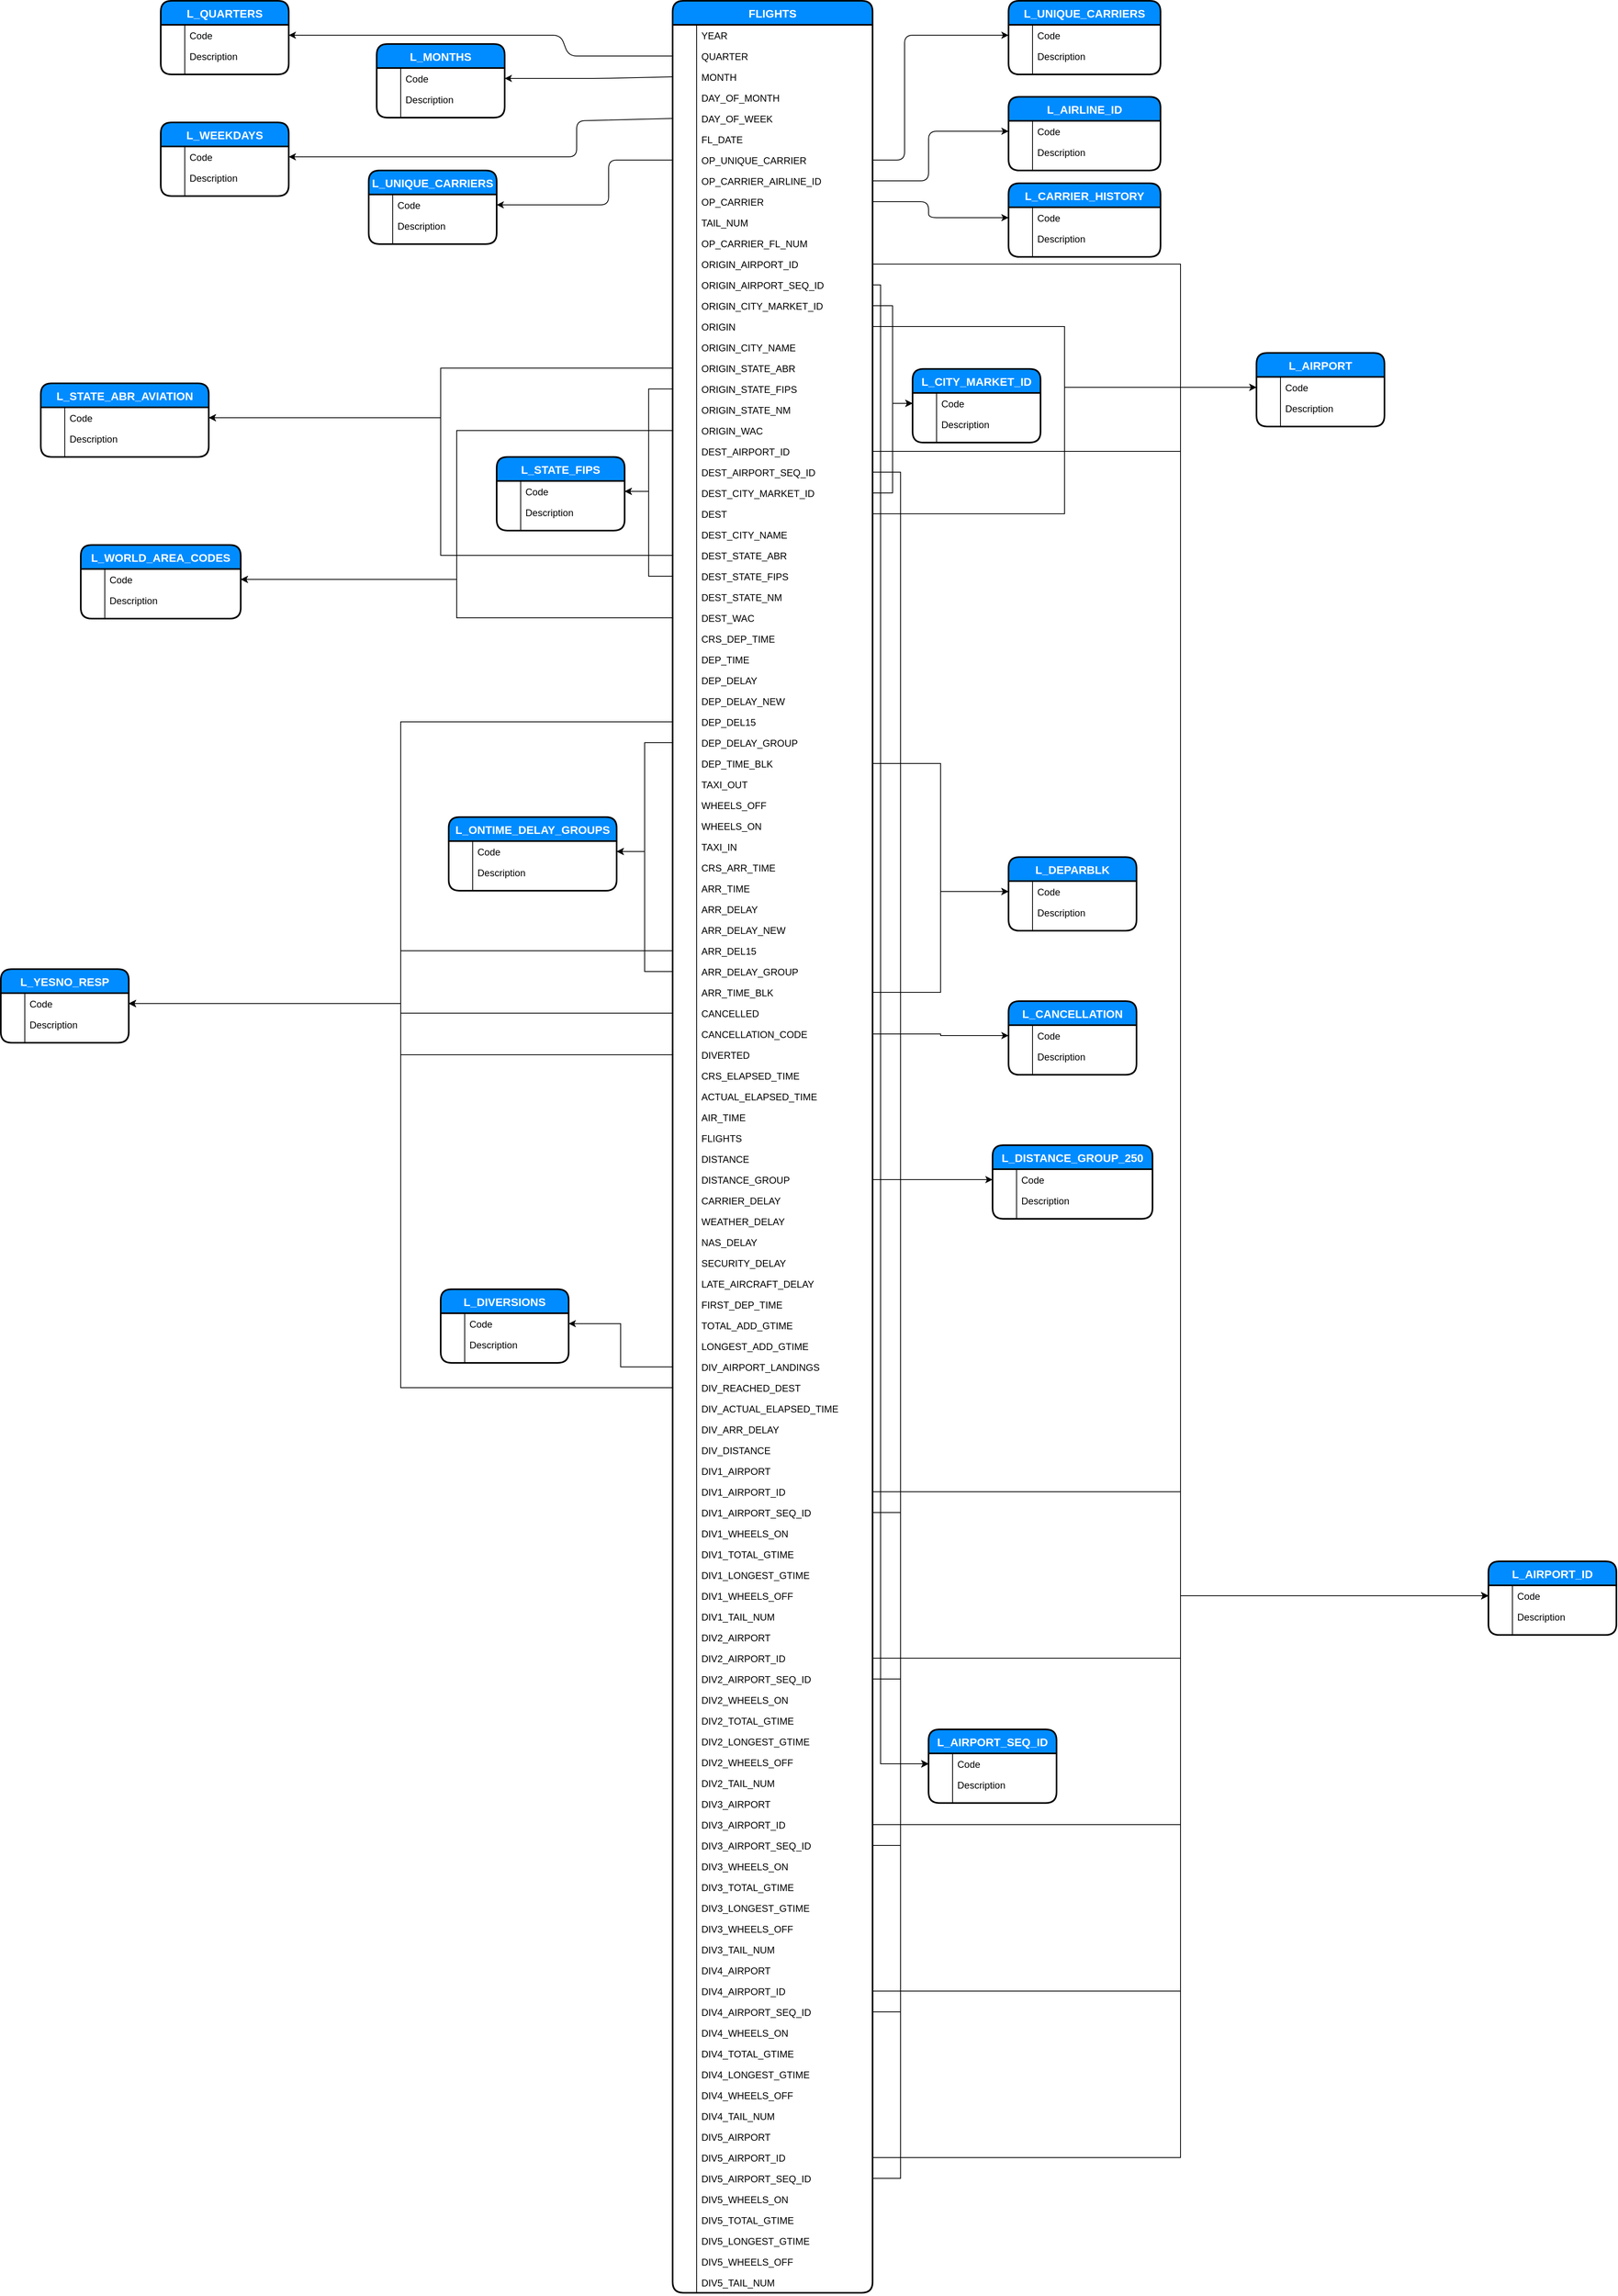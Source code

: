 <mxfile version="13.3.5" type="device"><diagram id="Xrsho6lpNphF-ZfBJMNC" name="Page-1"><mxGraphModel dx="3224" dy="901" grid="1" gridSize="10" guides="1" tooltips="1" connect="1" arrows="1" fold="1" page="1" pageScale="1" pageWidth="850" pageHeight="1100" math="0" shadow="0"><root><mxCell id="0"/><mxCell id="1" parent="0"/><mxCell id="fi4HbMOGO6k9jhLvI-lR-430" style="edgeStyle=orthogonalEdgeStyle;rounded=0;orthogonalLoop=1;jettySize=auto;html=1;startSize=30;fontSize=14;fontColor=#FFFFFF;" parent="1" source="fi4HbMOGO6k9jhLvI-lR-38" target="fi4HbMOGO6k9jhLvI-lR-306" edge="1"><mxGeometry relative="1" as="geometry"/></mxCell><mxCell id="fi4HbMOGO6k9jhLvI-lR-431" style="edgeStyle=orthogonalEdgeStyle;rounded=0;orthogonalLoop=1;jettySize=auto;html=1;startSize=30;fontSize=14;fontColor=#FFFFFF;" parent="1" source="fi4HbMOGO6k9jhLvI-lR-40" target="fi4HbMOGO6k9jhLvI-lR-313" edge="1"><mxGeometry relative="1" as="geometry"><Array as="points"><mxPoint x="580" y="435"/><mxPoint x="580" y="2283"/></Array></mxGeometry></mxCell><mxCell id="fi4HbMOGO6k9jhLvI-lR-432" style="edgeStyle=orthogonalEdgeStyle;rounded=0;orthogonalLoop=1;jettySize=auto;html=1;startSize=30;fontSize=14;fontColor=#FFFFFF;" parent="1" source="fi4HbMOGO6k9jhLvI-lR-42" target="fi4HbMOGO6k9jhLvI-lR-334" edge="1"><mxGeometry relative="1" as="geometry"/></mxCell><mxCell id="fi4HbMOGO6k9jhLvI-lR-434" style="edgeStyle=orthogonalEdgeStyle;rounded=0;orthogonalLoop=1;jettySize=auto;html=1;startSize=30;fontSize=14;fontColor=#FFFFFF;" parent="1" source="fi4HbMOGO6k9jhLvI-lR-48" target="fi4HbMOGO6k9jhLvI-lR-383" edge="1"><mxGeometry relative="1" as="geometry"/></mxCell><mxCell id="fi4HbMOGO6k9jhLvI-lR-435" style="edgeStyle=orthogonalEdgeStyle;rounded=0;orthogonalLoop=1;jettySize=auto;html=1;startSize=30;fontSize=14;fontColor=#FFFFFF;" parent="1" source="fi4HbMOGO6k9jhLvI-lR-50" target="fi4HbMOGO6k9jhLvI-lR-390" edge="1"><mxGeometry relative="1" as="geometry"><Array as="points"><mxPoint x="290" y="565"/><mxPoint x="290" y="693"/></Array></mxGeometry></mxCell><mxCell id="fi4HbMOGO6k9jhLvI-lR-436" style="edgeStyle=orthogonalEdgeStyle;rounded=0;orthogonalLoop=1;jettySize=auto;html=1;startSize=30;fontSize=14;fontColor=#FFFFFF;" parent="1" source="fi4HbMOGO6k9jhLvI-lR-54" target="fi4HbMOGO6k9jhLvI-lR-411" edge="1"><mxGeometry relative="1" as="geometry"/></mxCell><mxCell id="fi4HbMOGO6k9jhLvI-lR-437" style="edgeStyle=orthogonalEdgeStyle;rounded=0;orthogonalLoop=1;jettySize=auto;html=1;startSize=30;fontSize=14;fontColor=#FFFFFF;" parent="1" source="fi4HbMOGO6k9jhLvI-lR-56" target="fi4HbMOGO6k9jhLvI-lR-306" edge="1"><mxGeometry relative="1" as="geometry"/></mxCell><mxCell id="fi4HbMOGO6k9jhLvI-lR-439" style="edgeStyle=orthogonalEdgeStyle;rounded=0;orthogonalLoop=1;jettySize=auto;html=1;startSize=30;fontSize=14;fontColor=#FFFFFF;" parent="1" source="fi4HbMOGO6k9jhLvI-lR-60" target="fi4HbMOGO6k9jhLvI-lR-334" edge="1"><mxGeometry relative="1" as="geometry"/></mxCell><mxCell id="fi4HbMOGO6k9jhLvI-lR-440" style="edgeStyle=orthogonalEdgeStyle;rounded=0;orthogonalLoop=1;jettySize=auto;html=1;startSize=30;fontSize=14;fontColor=#FFFFFF;" parent="1" source="fi4HbMOGO6k9jhLvI-lR-62" target="fi4HbMOGO6k9jhLvI-lR-299" edge="1"><mxGeometry relative="1" as="geometry"/></mxCell><mxCell id="fi4HbMOGO6k9jhLvI-lR-442" style="edgeStyle=orthogonalEdgeStyle;rounded=0;orthogonalLoop=1;jettySize=auto;html=1;startSize=30;fontSize=14;fontColor=#FFFFFF;" parent="1" source="fi4HbMOGO6k9jhLvI-lR-68" target="fi4HbMOGO6k9jhLvI-lR-390" edge="1"><mxGeometry relative="1" as="geometry"/></mxCell><mxCell id="fi4HbMOGO6k9jhLvI-lR-443" style="edgeStyle=orthogonalEdgeStyle;rounded=0;orthogonalLoop=1;jettySize=auto;html=1;startSize=30;fontSize=14;fontColor=#FFFFFF;" parent="1" source="fi4HbMOGO6k9jhLvI-lR-72" target="fi4HbMOGO6k9jhLvI-lR-411" edge="1"><mxGeometry relative="1" as="geometry"/></mxCell><mxCell id="fi4HbMOGO6k9jhLvI-lR-444" style="edgeStyle=orthogonalEdgeStyle;rounded=0;orthogonalLoop=1;jettySize=auto;html=1;startSize=30;fontSize=14;fontColor=#FFFFFF;" parent="1" source="fi4HbMOGO6k9jhLvI-lR-82" target="fi4HbMOGO6k9jhLvI-lR-418" edge="1"><mxGeometry relative="1" as="geometry"/></mxCell><mxCell id="fi4HbMOGO6k9jhLvI-lR-333" value="L_CITY_MARKET_ID" style="swimlane;fontStyle=1;childLayout=stackLayout;horizontal=1;startSize=30;horizontalStack=0;resizeParent=1;resizeParentMax=0;resizeLast=0;collapsible=1;marginBottom=0;align=center;fontSize=14;fillColor=#008cff;rounded=1;shadow=0;dashed=0;fontColor=#FFFFFF;strokeWidth=2;" parent="1" vertex="1"><mxGeometry x="620" y="540" width="160" height="92" as="geometry"/></mxCell><mxCell id="fi4HbMOGO6k9jhLvI-lR-334" value="Code" style="shape=partialRectangle;top=0;left=0;right=0;bottom=0;align=left;verticalAlign=top;fillColor=none;spacingLeft=34;spacingRight=4;overflow=hidden;rotatable=0;points=[[0,0.5],[1,0.5]];portConstraint=eastwest;dropTarget=0;fontSize=12;" parent="fi4HbMOGO6k9jhLvI-lR-333" vertex="1"><mxGeometry y="30" width="160" height="26" as="geometry"/></mxCell><mxCell id="fi4HbMOGO6k9jhLvI-lR-335" value="" style="shape=partialRectangle;top=0;left=0;bottom=0;fillColor=none;align=left;verticalAlign=top;spacingLeft=4;spacingRight=4;overflow=hidden;rotatable=0;points=[];portConstraint=eastwest;part=1;fontSize=12;" parent="fi4HbMOGO6k9jhLvI-lR-334" vertex="1" connectable="0"><mxGeometry width="30" height="26" as="geometry"/></mxCell><mxCell id="fi4HbMOGO6k9jhLvI-lR-336" value="Description" style="shape=partialRectangle;top=0;left=0;right=0;bottom=0;align=left;verticalAlign=top;fillColor=none;spacingLeft=34;spacingRight=4;overflow=hidden;rotatable=0;points=[[0,0.5],[1,0.5]];portConstraint=eastwest;dropTarget=0;fontSize=12;" parent="fi4HbMOGO6k9jhLvI-lR-333" vertex="1"><mxGeometry y="56" width="160" height="26" as="geometry"/></mxCell><mxCell id="fi4HbMOGO6k9jhLvI-lR-337" value="" style="shape=partialRectangle;top=0;left=0;bottom=0;fillColor=none;align=left;verticalAlign=top;spacingLeft=4;spacingRight=4;overflow=hidden;rotatable=0;points=[];portConstraint=eastwest;part=1;fontSize=12;" parent="fi4HbMOGO6k9jhLvI-lR-336" vertex="1" connectable="0"><mxGeometry width="30" height="26" as="geometry"/></mxCell><mxCell id="fi4HbMOGO6k9jhLvI-lR-338" value="" style="shape=partialRectangle;top=0;left=0;right=0;bottom=0;align=left;verticalAlign=top;fillColor=none;spacingLeft=34;spacingRight=4;overflow=hidden;rotatable=0;points=[[0,0.5],[1,0.5]];portConstraint=eastwest;dropTarget=0;fontSize=12;" parent="fi4HbMOGO6k9jhLvI-lR-333" vertex="1"><mxGeometry y="82" width="160" height="10" as="geometry"/></mxCell><mxCell id="fi4HbMOGO6k9jhLvI-lR-339" value="" style="shape=partialRectangle;top=0;left=0;bottom=0;fillColor=none;align=left;verticalAlign=top;spacingLeft=4;spacingRight=4;overflow=hidden;rotatable=0;points=[];portConstraint=eastwest;part=1;fontSize=12;" parent="fi4HbMOGO6k9jhLvI-lR-338" vertex="1" connectable="0"><mxGeometry width="30" height="10" as="geometry"/></mxCell><mxCell id="fi4HbMOGO6k9jhLvI-lR-298" value="L_AIRPORT" style="swimlane;fontStyle=1;childLayout=stackLayout;horizontal=1;startSize=30;horizontalStack=0;resizeParent=1;resizeParentMax=0;resizeLast=0;collapsible=1;marginBottom=0;align=center;fontSize=14;fillColor=#008cff;rounded=1;shadow=0;dashed=0;fontColor=#FFFFFF;strokeWidth=2;" parent="1" vertex="1"><mxGeometry x="1050" y="520" width="160" height="92" as="geometry"/></mxCell><mxCell id="fi4HbMOGO6k9jhLvI-lR-299" value="Code" style="shape=partialRectangle;top=0;left=0;right=0;bottom=0;align=left;verticalAlign=top;fillColor=none;spacingLeft=34;spacingRight=4;overflow=hidden;rotatable=0;points=[[0,0.5],[1,0.5]];portConstraint=eastwest;dropTarget=0;fontSize=12;" parent="fi4HbMOGO6k9jhLvI-lR-298" vertex="1"><mxGeometry y="30" width="160" height="26" as="geometry"/></mxCell><mxCell id="fi4HbMOGO6k9jhLvI-lR-300" value="" style="shape=partialRectangle;top=0;left=0;bottom=0;fillColor=none;align=left;verticalAlign=top;spacingLeft=4;spacingRight=4;overflow=hidden;rotatable=0;points=[];portConstraint=eastwest;part=1;fontSize=12;" parent="fi4HbMOGO6k9jhLvI-lR-299" vertex="1" connectable="0"><mxGeometry width="30" height="26" as="geometry"/></mxCell><mxCell id="fi4HbMOGO6k9jhLvI-lR-301" value="Description" style="shape=partialRectangle;top=0;left=0;right=0;bottom=0;align=left;verticalAlign=top;fillColor=none;spacingLeft=34;spacingRight=4;overflow=hidden;rotatable=0;points=[[0,0.5],[1,0.5]];portConstraint=eastwest;dropTarget=0;fontSize=12;" parent="fi4HbMOGO6k9jhLvI-lR-298" vertex="1"><mxGeometry y="56" width="160" height="26" as="geometry"/></mxCell><mxCell id="fi4HbMOGO6k9jhLvI-lR-302" value="" style="shape=partialRectangle;top=0;left=0;bottom=0;fillColor=none;align=left;verticalAlign=top;spacingLeft=4;spacingRight=4;overflow=hidden;rotatable=0;points=[];portConstraint=eastwest;part=1;fontSize=12;" parent="fi4HbMOGO6k9jhLvI-lR-301" vertex="1" connectable="0"><mxGeometry width="30" height="26" as="geometry"/></mxCell><mxCell id="fi4HbMOGO6k9jhLvI-lR-303" value="" style="shape=partialRectangle;top=0;left=0;right=0;bottom=0;align=left;verticalAlign=top;fillColor=none;spacingLeft=34;spacingRight=4;overflow=hidden;rotatable=0;points=[[0,0.5],[1,0.5]];portConstraint=eastwest;dropTarget=0;fontSize=12;" parent="fi4HbMOGO6k9jhLvI-lR-298" vertex="1"><mxGeometry y="82" width="160" height="10" as="geometry"/></mxCell><mxCell id="fi4HbMOGO6k9jhLvI-lR-304" value="" style="shape=partialRectangle;top=0;left=0;bottom=0;fillColor=none;align=left;verticalAlign=top;spacingLeft=4;spacingRight=4;overflow=hidden;rotatable=0;points=[];portConstraint=eastwest;part=1;fontSize=12;" parent="fi4HbMOGO6k9jhLvI-lR-303" vertex="1" connectable="0"><mxGeometry width="30" height="10" as="geometry"/></mxCell><mxCell id="fi4HbMOGO6k9jhLvI-lR-267" value="L_UNIQUE_CARRIERS" style="swimlane;fontStyle=1;childLayout=stackLayout;horizontal=1;startSize=30;horizontalStack=0;resizeParent=1;resizeParentMax=0;resizeLast=0;collapsible=1;marginBottom=0;align=center;fontSize=14;fillColor=#008cff;rounded=1;shadow=0;dashed=0;fontColor=#FFFFFF;strokeWidth=2;" parent="1" vertex="1"><mxGeometry x="740" y="80" width="190" height="92" as="geometry"/></mxCell><mxCell id="fi4HbMOGO6k9jhLvI-lR-270" value="Code" style="shape=partialRectangle;top=0;left=0;right=0;bottom=0;align=left;verticalAlign=top;fillColor=none;spacingLeft=34;spacingRight=4;overflow=hidden;rotatable=0;points=[[0,0.5],[1,0.5]];portConstraint=eastwest;dropTarget=0;fontSize=12;" parent="fi4HbMOGO6k9jhLvI-lR-267" vertex="1"><mxGeometry y="30" width="190" height="26" as="geometry"/></mxCell><mxCell id="fi4HbMOGO6k9jhLvI-lR-271" value="" style="shape=partialRectangle;top=0;left=0;bottom=0;fillColor=none;align=left;verticalAlign=top;spacingLeft=4;spacingRight=4;overflow=hidden;rotatable=0;points=[];portConstraint=eastwest;part=1;fontSize=12;" parent="fi4HbMOGO6k9jhLvI-lR-270" vertex="1" connectable="0"><mxGeometry width="30" height="26" as="geometry"/></mxCell><mxCell id="fi4HbMOGO6k9jhLvI-lR-272" value="Description" style="shape=partialRectangle;top=0;left=0;right=0;bottom=0;align=left;verticalAlign=top;fillColor=none;spacingLeft=34;spacingRight=4;overflow=hidden;rotatable=0;points=[[0,0.5],[1,0.5]];portConstraint=eastwest;dropTarget=0;fontSize=12;" parent="fi4HbMOGO6k9jhLvI-lR-267" vertex="1"><mxGeometry y="56" width="190" height="26" as="geometry"/></mxCell><mxCell id="fi4HbMOGO6k9jhLvI-lR-273" value="" style="shape=partialRectangle;top=0;left=0;bottom=0;fillColor=none;align=left;verticalAlign=top;spacingLeft=4;spacingRight=4;overflow=hidden;rotatable=0;points=[];portConstraint=eastwest;part=1;fontSize=12;" parent="fi4HbMOGO6k9jhLvI-lR-272" vertex="1" connectable="0"><mxGeometry width="30" height="26" as="geometry"/></mxCell><mxCell id="fi4HbMOGO6k9jhLvI-lR-276" value="" style="shape=partialRectangle;top=0;left=0;right=0;bottom=0;align=left;verticalAlign=top;fillColor=none;spacingLeft=34;spacingRight=4;overflow=hidden;rotatable=0;points=[[0,0.5],[1,0.5]];portConstraint=eastwest;dropTarget=0;fontSize=12;" parent="fi4HbMOGO6k9jhLvI-lR-267" vertex="1"><mxGeometry y="82" width="190" height="10" as="geometry"/></mxCell><mxCell id="fi4HbMOGO6k9jhLvI-lR-277" value="" style="shape=partialRectangle;top=0;left=0;bottom=0;fillColor=none;align=left;verticalAlign=top;spacingLeft=4;spacingRight=4;overflow=hidden;rotatable=0;points=[];portConstraint=eastwest;part=1;fontSize=12;" parent="fi4HbMOGO6k9jhLvI-lR-276" vertex="1" connectable="0"><mxGeometry width="30" height="10" as="geometry"/></mxCell><mxCell id="fi4HbMOGO6k9jhLvI-lR-286" value="L_AIRLINE_ID" style="swimlane;fontStyle=1;childLayout=stackLayout;horizontal=1;startSize=30;horizontalStack=0;resizeParent=1;resizeParentMax=0;resizeLast=0;collapsible=1;marginBottom=0;align=center;fontSize=14;fillColor=#008cff;rounded=1;shadow=0;dashed=0;fontColor=#FFFFFF;strokeWidth=2;" parent="1" vertex="1"><mxGeometry x="740" y="200" width="190" height="92" as="geometry"/></mxCell><mxCell id="fi4HbMOGO6k9jhLvI-lR-289" value="Code" style="shape=partialRectangle;top=0;left=0;right=0;bottom=0;align=left;verticalAlign=top;fillColor=none;spacingLeft=34;spacingRight=4;overflow=hidden;rotatable=0;points=[[0,0.5],[1,0.5]];portConstraint=eastwest;dropTarget=0;fontSize=12;" parent="fi4HbMOGO6k9jhLvI-lR-286" vertex="1"><mxGeometry y="30" width="190" height="26" as="geometry"/></mxCell><mxCell id="fi4HbMOGO6k9jhLvI-lR-290" value="" style="shape=partialRectangle;top=0;left=0;bottom=0;fillColor=none;align=left;verticalAlign=top;spacingLeft=4;spacingRight=4;overflow=hidden;rotatable=0;points=[];portConstraint=eastwest;part=1;fontSize=12;" parent="fi4HbMOGO6k9jhLvI-lR-289" vertex="1" connectable="0"><mxGeometry width="30" height="26" as="geometry"/></mxCell><mxCell id="fi4HbMOGO6k9jhLvI-lR-291" value="Description" style="shape=partialRectangle;top=0;left=0;right=0;bottom=0;align=left;verticalAlign=top;fillColor=none;spacingLeft=34;spacingRight=4;overflow=hidden;rotatable=0;points=[[0,0.5],[1,0.5]];portConstraint=eastwest;dropTarget=0;fontSize=12;" parent="fi4HbMOGO6k9jhLvI-lR-286" vertex="1"><mxGeometry y="56" width="190" height="26" as="geometry"/></mxCell><mxCell id="fi4HbMOGO6k9jhLvI-lR-292" value="" style="shape=partialRectangle;top=0;left=0;bottom=0;fillColor=none;align=left;verticalAlign=top;spacingLeft=4;spacingRight=4;overflow=hidden;rotatable=0;points=[];portConstraint=eastwest;part=1;fontSize=12;" parent="fi4HbMOGO6k9jhLvI-lR-291" vertex="1" connectable="0"><mxGeometry width="30" height="26" as="geometry"/></mxCell><mxCell id="fi4HbMOGO6k9jhLvI-lR-295" value="" style="shape=partialRectangle;top=0;left=0;right=0;bottom=0;align=left;verticalAlign=top;fillColor=none;spacingLeft=34;spacingRight=4;overflow=hidden;rotatable=0;points=[[0,0.5],[1,0.5]];portConstraint=eastwest;dropTarget=0;fontSize=12;" parent="fi4HbMOGO6k9jhLvI-lR-286" vertex="1"><mxGeometry y="82" width="190" height="10" as="geometry"/></mxCell><mxCell id="fi4HbMOGO6k9jhLvI-lR-296" value="" style="shape=partialRectangle;top=0;left=0;bottom=0;fillColor=none;align=left;verticalAlign=top;spacingLeft=4;spacingRight=4;overflow=hidden;rotatable=0;points=[];portConstraint=eastwest;part=1;fontSize=12;" parent="fi4HbMOGO6k9jhLvI-lR-295" vertex="1" connectable="0"><mxGeometry width="30" height="10" as="geometry"/></mxCell><mxCell id="fi4HbMOGO6k9jhLvI-lR-326" value="L_CARRIER_HISTORY" style="swimlane;fontStyle=1;childLayout=stackLayout;horizontal=1;startSize=30;horizontalStack=0;resizeParent=1;resizeParentMax=0;resizeLast=0;collapsible=1;marginBottom=0;align=center;fontSize=14;fillColor=#008cff;rounded=1;shadow=0;dashed=0;fontColor=#FFFFFF;strokeWidth=2;" parent="1" vertex="1"><mxGeometry x="740" y="308" width="190" height="92" as="geometry"/></mxCell><mxCell id="fi4HbMOGO6k9jhLvI-lR-327" value="Code" style="shape=partialRectangle;top=0;left=0;right=0;bottom=0;align=left;verticalAlign=top;fillColor=none;spacingLeft=34;spacingRight=4;overflow=hidden;rotatable=0;points=[[0,0.5],[1,0.5]];portConstraint=eastwest;dropTarget=0;fontSize=12;" parent="fi4HbMOGO6k9jhLvI-lR-326" vertex="1"><mxGeometry y="30" width="190" height="26" as="geometry"/></mxCell><mxCell id="fi4HbMOGO6k9jhLvI-lR-328" value="" style="shape=partialRectangle;top=0;left=0;bottom=0;fillColor=none;align=left;verticalAlign=top;spacingLeft=4;spacingRight=4;overflow=hidden;rotatable=0;points=[];portConstraint=eastwest;part=1;fontSize=12;" parent="fi4HbMOGO6k9jhLvI-lR-327" vertex="1" connectable="0"><mxGeometry width="30" height="26" as="geometry"/></mxCell><mxCell id="fi4HbMOGO6k9jhLvI-lR-329" value="Description" style="shape=partialRectangle;top=0;left=0;right=0;bottom=0;align=left;verticalAlign=top;fillColor=none;spacingLeft=34;spacingRight=4;overflow=hidden;rotatable=0;points=[[0,0.5],[1,0.5]];portConstraint=eastwest;dropTarget=0;fontSize=12;" parent="fi4HbMOGO6k9jhLvI-lR-326" vertex="1"><mxGeometry y="56" width="190" height="26" as="geometry"/></mxCell><mxCell id="fi4HbMOGO6k9jhLvI-lR-330" value="" style="shape=partialRectangle;top=0;left=0;bottom=0;fillColor=none;align=left;verticalAlign=top;spacingLeft=4;spacingRight=4;overflow=hidden;rotatable=0;points=[];portConstraint=eastwest;part=1;fontSize=12;" parent="fi4HbMOGO6k9jhLvI-lR-329" vertex="1" connectable="0"><mxGeometry width="30" height="26" as="geometry"/></mxCell><mxCell id="fi4HbMOGO6k9jhLvI-lR-331" value="" style="shape=partialRectangle;top=0;left=0;right=0;bottom=0;align=left;verticalAlign=top;fillColor=none;spacingLeft=34;spacingRight=4;overflow=hidden;rotatable=0;points=[[0,0.5],[1,0.5]];portConstraint=eastwest;dropTarget=0;fontSize=12;" parent="fi4HbMOGO6k9jhLvI-lR-326" vertex="1"><mxGeometry y="82" width="190" height="10" as="geometry"/></mxCell><mxCell id="fi4HbMOGO6k9jhLvI-lR-332" value="" style="shape=partialRectangle;top=0;left=0;bottom=0;fillColor=none;align=left;verticalAlign=top;spacingLeft=4;spacingRight=4;overflow=hidden;rotatable=0;points=[];portConstraint=eastwest;part=1;fontSize=12;" parent="fi4HbMOGO6k9jhLvI-lR-331" vertex="1" connectable="0"><mxGeometry width="30" height="10" as="geometry"/></mxCell><mxCell id="fi4HbMOGO6k9jhLvI-lR-375" value="L_QUARTERS" style="swimlane;fontStyle=1;childLayout=stackLayout;horizontal=1;startSize=30;horizontalStack=0;resizeParent=1;resizeParentMax=0;resizeLast=0;collapsible=1;marginBottom=0;align=center;fontSize=14;fillColor=#008cff;rounded=1;shadow=0;dashed=0;fontColor=#FFFFFF;strokeWidth=2;" parent="1" vertex="1"><mxGeometry x="-320" y="80" width="160" height="92" as="geometry"/></mxCell><mxCell id="fi4HbMOGO6k9jhLvI-lR-376" value="Code" style="shape=partialRectangle;top=0;left=0;right=0;bottom=0;align=left;verticalAlign=top;fillColor=none;spacingLeft=34;spacingRight=4;overflow=hidden;rotatable=0;points=[[0,0.5],[1,0.5]];portConstraint=eastwest;dropTarget=0;fontSize=12;" parent="fi4HbMOGO6k9jhLvI-lR-375" vertex="1"><mxGeometry y="30" width="160" height="26" as="geometry"/></mxCell><mxCell id="fi4HbMOGO6k9jhLvI-lR-377" value="" style="shape=partialRectangle;top=0;left=0;bottom=0;fillColor=none;align=left;verticalAlign=top;spacingLeft=4;spacingRight=4;overflow=hidden;rotatable=0;points=[];portConstraint=eastwest;part=1;fontSize=12;" parent="fi4HbMOGO6k9jhLvI-lR-376" vertex="1" connectable="0"><mxGeometry width="30" height="26" as="geometry"/></mxCell><mxCell id="fi4HbMOGO6k9jhLvI-lR-378" value="Description" style="shape=partialRectangle;top=0;left=0;right=0;bottom=0;align=left;verticalAlign=top;fillColor=none;spacingLeft=34;spacingRight=4;overflow=hidden;rotatable=0;points=[[0,0.5],[1,0.5]];portConstraint=eastwest;dropTarget=0;fontSize=12;" parent="fi4HbMOGO6k9jhLvI-lR-375" vertex="1"><mxGeometry y="56" width="160" height="26" as="geometry"/></mxCell><mxCell id="fi4HbMOGO6k9jhLvI-lR-379" value="" style="shape=partialRectangle;top=0;left=0;bottom=0;fillColor=none;align=left;verticalAlign=top;spacingLeft=4;spacingRight=4;overflow=hidden;rotatable=0;points=[];portConstraint=eastwest;part=1;fontSize=12;" parent="fi4HbMOGO6k9jhLvI-lR-378" vertex="1" connectable="0"><mxGeometry width="30" height="26" as="geometry"/></mxCell><mxCell id="fi4HbMOGO6k9jhLvI-lR-380" value="" style="shape=partialRectangle;top=0;left=0;right=0;bottom=0;align=left;verticalAlign=top;fillColor=none;spacingLeft=34;spacingRight=4;overflow=hidden;rotatable=0;points=[[0,0.5],[1,0.5]];portConstraint=eastwest;dropTarget=0;fontSize=12;" parent="fi4HbMOGO6k9jhLvI-lR-375" vertex="1"><mxGeometry y="82" width="160" height="10" as="geometry"/></mxCell><mxCell id="fi4HbMOGO6k9jhLvI-lR-381" value="" style="shape=partialRectangle;top=0;left=0;bottom=0;fillColor=none;align=left;verticalAlign=top;spacingLeft=4;spacingRight=4;overflow=hidden;rotatable=0;points=[];portConstraint=eastwest;part=1;fontSize=12;" parent="fi4HbMOGO6k9jhLvI-lR-380" vertex="1" connectable="0"><mxGeometry width="30" height="10" as="geometry"/></mxCell><mxCell id="fi4HbMOGO6k9jhLvI-lR-361" value="L_MONTHS" style="swimlane;fontStyle=1;childLayout=stackLayout;horizontal=1;startSize=30;horizontalStack=0;resizeParent=1;resizeParentMax=0;resizeLast=0;collapsible=1;marginBottom=0;align=center;fontSize=14;fillColor=#008cff;rounded=1;shadow=0;dashed=0;fontColor=#FFFFFF;strokeWidth=2;" parent="1" vertex="1"><mxGeometry x="-50" y="134" width="160" height="92" as="geometry"/></mxCell><mxCell id="fi4HbMOGO6k9jhLvI-lR-362" value="Code" style="shape=partialRectangle;top=0;left=0;right=0;bottom=0;align=left;verticalAlign=top;fillColor=none;spacingLeft=34;spacingRight=4;overflow=hidden;rotatable=0;points=[[0,0.5],[1,0.5]];portConstraint=eastwest;dropTarget=0;fontSize=12;" parent="fi4HbMOGO6k9jhLvI-lR-361" vertex="1"><mxGeometry y="30" width="160" height="26" as="geometry"/></mxCell><mxCell id="fi4HbMOGO6k9jhLvI-lR-363" value="" style="shape=partialRectangle;top=0;left=0;bottom=0;fillColor=none;align=left;verticalAlign=top;spacingLeft=4;spacingRight=4;overflow=hidden;rotatable=0;points=[];portConstraint=eastwest;part=1;fontSize=12;" parent="fi4HbMOGO6k9jhLvI-lR-362" vertex="1" connectable="0"><mxGeometry width="30" height="26" as="geometry"/></mxCell><mxCell id="fi4HbMOGO6k9jhLvI-lR-364" value="Description" style="shape=partialRectangle;top=0;left=0;right=0;bottom=0;align=left;verticalAlign=top;fillColor=none;spacingLeft=34;spacingRight=4;overflow=hidden;rotatable=0;points=[[0,0.5],[1,0.5]];portConstraint=eastwest;dropTarget=0;fontSize=12;" parent="fi4HbMOGO6k9jhLvI-lR-361" vertex="1"><mxGeometry y="56" width="160" height="26" as="geometry"/></mxCell><mxCell id="fi4HbMOGO6k9jhLvI-lR-365" value="" style="shape=partialRectangle;top=0;left=0;bottom=0;fillColor=none;align=left;verticalAlign=top;spacingLeft=4;spacingRight=4;overflow=hidden;rotatable=0;points=[];portConstraint=eastwest;part=1;fontSize=12;" parent="fi4HbMOGO6k9jhLvI-lR-364" vertex="1" connectable="0"><mxGeometry width="30" height="26" as="geometry"/></mxCell><mxCell id="fi4HbMOGO6k9jhLvI-lR-366" value="" style="shape=partialRectangle;top=0;left=0;right=0;bottom=0;align=left;verticalAlign=top;fillColor=none;spacingLeft=34;spacingRight=4;overflow=hidden;rotatable=0;points=[[0,0.5],[1,0.5]];portConstraint=eastwest;dropTarget=0;fontSize=12;" parent="fi4HbMOGO6k9jhLvI-lR-361" vertex="1"><mxGeometry y="82" width="160" height="10" as="geometry"/></mxCell><mxCell id="fi4HbMOGO6k9jhLvI-lR-367" value="" style="shape=partialRectangle;top=0;left=0;bottom=0;fillColor=none;align=left;verticalAlign=top;spacingLeft=4;spacingRight=4;overflow=hidden;rotatable=0;points=[];portConstraint=eastwest;part=1;fontSize=12;" parent="fi4HbMOGO6k9jhLvI-lR-366" vertex="1" connectable="0"><mxGeometry width="30" height="10" as="geometry"/></mxCell><mxCell id="fi4HbMOGO6k9jhLvI-lR-403" value="L_WEEKDAYS" style="swimlane;fontStyle=1;childLayout=stackLayout;horizontal=1;startSize=30;horizontalStack=0;resizeParent=1;resizeParentMax=0;resizeLast=0;collapsible=1;marginBottom=0;align=center;fontSize=14;fillColor=#008cff;rounded=1;shadow=0;dashed=0;fontColor=#FFFFFF;strokeWidth=2;" parent="1" vertex="1"><mxGeometry x="-320" y="232" width="160" height="92" as="geometry"/></mxCell><mxCell id="fi4HbMOGO6k9jhLvI-lR-404" value="Code" style="shape=partialRectangle;top=0;left=0;right=0;bottom=0;align=left;verticalAlign=top;fillColor=none;spacingLeft=34;spacingRight=4;overflow=hidden;rotatable=0;points=[[0,0.5],[1,0.5]];portConstraint=eastwest;dropTarget=0;fontSize=12;" parent="fi4HbMOGO6k9jhLvI-lR-403" vertex="1"><mxGeometry y="30" width="160" height="26" as="geometry"/></mxCell><mxCell id="fi4HbMOGO6k9jhLvI-lR-405" value="" style="shape=partialRectangle;top=0;left=0;bottom=0;fillColor=none;align=left;verticalAlign=top;spacingLeft=4;spacingRight=4;overflow=hidden;rotatable=0;points=[];portConstraint=eastwest;part=1;fontSize=12;" parent="fi4HbMOGO6k9jhLvI-lR-404" vertex="1" connectable="0"><mxGeometry width="30" height="26" as="geometry"/></mxCell><mxCell id="fi4HbMOGO6k9jhLvI-lR-406" value="Description" style="shape=partialRectangle;top=0;left=0;right=0;bottom=0;align=left;verticalAlign=top;fillColor=none;spacingLeft=34;spacingRight=4;overflow=hidden;rotatable=0;points=[[0,0.5],[1,0.5]];portConstraint=eastwest;dropTarget=0;fontSize=12;" parent="fi4HbMOGO6k9jhLvI-lR-403" vertex="1"><mxGeometry y="56" width="160" height="26" as="geometry"/></mxCell><mxCell id="fi4HbMOGO6k9jhLvI-lR-407" value="" style="shape=partialRectangle;top=0;left=0;bottom=0;fillColor=none;align=left;verticalAlign=top;spacingLeft=4;spacingRight=4;overflow=hidden;rotatable=0;points=[];portConstraint=eastwest;part=1;fontSize=12;" parent="fi4HbMOGO6k9jhLvI-lR-406" vertex="1" connectable="0"><mxGeometry width="30" height="26" as="geometry"/></mxCell><mxCell id="fi4HbMOGO6k9jhLvI-lR-408" value="" style="shape=partialRectangle;top=0;left=0;right=0;bottom=0;align=left;verticalAlign=top;fillColor=none;spacingLeft=34;spacingRight=4;overflow=hidden;rotatable=0;points=[[0,0.5],[1,0.5]];portConstraint=eastwest;dropTarget=0;fontSize=12;" parent="fi4HbMOGO6k9jhLvI-lR-403" vertex="1"><mxGeometry y="82" width="160" height="10" as="geometry"/></mxCell><mxCell id="fi4HbMOGO6k9jhLvI-lR-409" value="" style="shape=partialRectangle;top=0;left=0;bottom=0;fillColor=none;align=left;verticalAlign=top;spacingLeft=4;spacingRight=4;overflow=hidden;rotatable=0;points=[];portConstraint=eastwest;part=1;fontSize=12;" parent="fi4HbMOGO6k9jhLvI-lR-408" vertex="1" connectable="0"><mxGeometry width="30" height="10" as="geometry"/></mxCell><mxCell id="fi4HbMOGO6k9jhLvI-lR-396" value="L_UNIQUE_CARRIERS" style="swimlane;fontStyle=1;childLayout=stackLayout;horizontal=1;startSize=30;horizontalStack=0;resizeParent=1;resizeParentMax=0;resizeLast=0;collapsible=1;marginBottom=0;align=center;fontSize=14;fillColor=#008cff;rounded=1;shadow=0;dashed=0;fontColor=#FFFFFF;strokeWidth=2;" parent="1" vertex="1"><mxGeometry x="-60" y="292" width="160" height="92" as="geometry"/></mxCell><mxCell id="fi4HbMOGO6k9jhLvI-lR-397" value="Code" style="shape=partialRectangle;top=0;left=0;right=0;bottom=0;align=left;verticalAlign=top;fillColor=none;spacingLeft=34;spacingRight=4;overflow=hidden;rotatable=0;points=[[0,0.5],[1,0.5]];portConstraint=eastwest;dropTarget=0;fontSize=12;" parent="fi4HbMOGO6k9jhLvI-lR-396" vertex="1"><mxGeometry y="30" width="160" height="26" as="geometry"/></mxCell><mxCell id="fi4HbMOGO6k9jhLvI-lR-398" value="" style="shape=partialRectangle;top=0;left=0;bottom=0;fillColor=none;align=left;verticalAlign=top;spacingLeft=4;spacingRight=4;overflow=hidden;rotatable=0;points=[];portConstraint=eastwest;part=1;fontSize=12;" parent="fi4HbMOGO6k9jhLvI-lR-397" vertex="1" connectable="0"><mxGeometry width="30" height="26" as="geometry"/></mxCell><mxCell id="fi4HbMOGO6k9jhLvI-lR-399" value="Description" style="shape=partialRectangle;top=0;left=0;right=0;bottom=0;align=left;verticalAlign=top;fillColor=none;spacingLeft=34;spacingRight=4;overflow=hidden;rotatable=0;points=[[0,0.5],[1,0.5]];portConstraint=eastwest;dropTarget=0;fontSize=12;" parent="fi4HbMOGO6k9jhLvI-lR-396" vertex="1"><mxGeometry y="56" width="160" height="26" as="geometry"/></mxCell><mxCell id="fi4HbMOGO6k9jhLvI-lR-400" value="" style="shape=partialRectangle;top=0;left=0;bottom=0;fillColor=none;align=left;verticalAlign=top;spacingLeft=4;spacingRight=4;overflow=hidden;rotatable=0;points=[];portConstraint=eastwest;part=1;fontSize=12;" parent="fi4HbMOGO6k9jhLvI-lR-399" vertex="1" connectable="0"><mxGeometry width="30" height="26" as="geometry"/></mxCell><mxCell id="fi4HbMOGO6k9jhLvI-lR-401" value="" style="shape=partialRectangle;top=0;left=0;right=0;bottom=0;align=left;verticalAlign=top;fillColor=none;spacingLeft=34;spacingRight=4;overflow=hidden;rotatable=0;points=[[0,0.5],[1,0.5]];portConstraint=eastwest;dropTarget=0;fontSize=12;" parent="fi4HbMOGO6k9jhLvI-lR-396" vertex="1"><mxGeometry y="82" width="160" height="10" as="geometry"/></mxCell><mxCell id="fi4HbMOGO6k9jhLvI-lR-402" value="" style="shape=partialRectangle;top=0;left=0;bottom=0;fillColor=none;align=left;verticalAlign=top;spacingLeft=4;spacingRight=4;overflow=hidden;rotatable=0;points=[];portConstraint=eastwest;part=1;fontSize=12;" parent="fi4HbMOGO6k9jhLvI-lR-401" vertex="1" connectable="0"><mxGeometry width="30" height="10" as="geometry"/></mxCell><mxCell id="fi4HbMOGO6k9jhLvI-lR-382" value="L_STATE_ABR_AVIATION" style="swimlane;fontStyle=1;childLayout=stackLayout;horizontal=1;startSize=30;horizontalStack=0;resizeParent=1;resizeParentMax=0;resizeLast=0;collapsible=1;marginBottom=0;align=center;fontSize=14;fillColor=#008cff;rounded=1;shadow=0;dashed=0;fontColor=#FFFFFF;strokeWidth=2;" parent="1" vertex="1"><mxGeometry x="-470" y="558" width="210" height="92" as="geometry"/></mxCell><mxCell id="fi4HbMOGO6k9jhLvI-lR-383" value="Code" style="shape=partialRectangle;top=0;left=0;right=0;bottom=0;align=left;verticalAlign=top;fillColor=none;spacingLeft=34;spacingRight=4;overflow=hidden;rotatable=0;points=[[0,0.5],[1,0.5]];portConstraint=eastwest;dropTarget=0;fontSize=12;" parent="fi4HbMOGO6k9jhLvI-lR-382" vertex="1"><mxGeometry y="30" width="210" height="26" as="geometry"/></mxCell><mxCell id="fi4HbMOGO6k9jhLvI-lR-384" value="" style="shape=partialRectangle;top=0;left=0;bottom=0;fillColor=none;align=left;verticalAlign=top;spacingLeft=4;spacingRight=4;overflow=hidden;rotatable=0;points=[];portConstraint=eastwest;part=1;fontSize=12;" parent="fi4HbMOGO6k9jhLvI-lR-383" vertex="1" connectable="0"><mxGeometry width="30" height="26" as="geometry"/></mxCell><mxCell id="fi4HbMOGO6k9jhLvI-lR-385" value="Description" style="shape=partialRectangle;top=0;left=0;right=0;bottom=0;align=left;verticalAlign=top;fillColor=none;spacingLeft=34;spacingRight=4;overflow=hidden;rotatable=0;points=[[0,0.5],[1,0.5]];portConstraint=eastwest;dropTarget=0;fontSize=12;" parent="fi4HbMOGO6k9jhLvI-lR-382" vertex="1"><mxGeometry y="56" width="210" height="26" as="geometry"/></mxCell><mxCell id="fi4HbMOGO6k9jhLvI-lR-386" value="" style="shape=partialRectangle;top=0;left=0;bottom=0;fillColor=none;align=left;verticalAlign=top;spacingLeft=4;spacingRight=4;overflow=hidden;rotatable=0;points=[];portConstraint=eastwest;part=1;fontSize=12;" parent="fi4HbMOGO6k9jhLvI-lR-385" vertex="1" connectable="0"><mxGeometry width="30" height="26" as="geometry"/></mxCell><mxCell id="fi4HbMOGO6k9jhLvI-lR-387" value="" style="shape=partialRectangle;top=0;left=0;right=0;bottom=0;align=left;verticalAlign=top;fillColor=none;spacingLeft=34;spacingRight=4;overflow=hidden;rotatable=0;points=[[0,0.5],[1,0.5]];portConstraint=eastwest;dropTarget=0;fontSize=12;" parent="fi4HbMOGO6k9jhLvI-lR-382" vertex="1"><mxGeometry y="82" width="210" height="10" as="geometry"/></mxCell><mxCell id="fi4HbMOGO6k9jhLvI-lR-388" value="" style="shape=partialRectangle;top=0;left=0;bottom=0;fillColor=none;align=left;verticalAlign=top;spacingLeft=4;spacingRight=4;overflow=hidden;rotatable=0;points=[];portConstraint=eastwest;part=1;fontSize=12;" parent="fi4HbMOGO6k9jhLvI-lR-387" vertex="1" connectable="0"><mxGeometry width="30" height="10" as="geometry"/></mxCell><mxCell id="fi4HbMOGO6k9jhLvI-lR-1" value="FLIGHTS" style="swimlane;fontStyle=1;childLayout=stackLayout;horizontal=1;startSize=30;fillColor=#008cff;horizontalStack=0;resizeParent=1;resizeParentMax=0;resizeLast=0;collapsible=1;marginBottom=0;align=center;fontSize=14;comic=0;html=0;rounded=1;shadow=0;dashed=0;fontColor=#FFFFFF;strokeWidth=2;" parent="1" vertex="1"><mxGeometry x="320" y="80" width="250" height="2864" as="geometry"/></mxCell><mxCell id="fi4HbMOGO6k9jhLvI-lR-4" value="YEAR" style="shape=partialRectangle;top=0;left=0;right=0;bottom=0;align=left;verticalAlign=top;fillColor=none;spacingLeft=34;spacingRight=4;overflow=hidden;rotatable=0;points=[[0,0.5],[1,0.5]];portConstraint=eastwest;dropTarget=0;fontSize=12;" parent="fi4HbMOGO6k9jhLvI-lR-1" vertex="1"><mxGeometry y="30" width="250" height="26" as="geometry"/></mxCell><mxCell id="fi4HbMOGO6k9jhLvI-lR-5" value="" style="shape=partialRectangle;top=0;left=0;bottom=0;fillColor=none;align=left;verticalAlign=top;spacingLeft=4;spacingRight=4;overflow=hidden;rotatable=0;points=[];portConstraint=eastwest;part=1;fontSize=12;" parent="fi4HbMOGO6k9jhLvI-lR-4" vertex="1" connectable="0"><mxGeometry width="30" height="26" as="geometry"/></mxCell><mxCell id="fi4HbMOGO6k9jhLvI-lR-6" value="QUARTER" style="shape=partialRectangle;top=0;left=0;right=0;bottom=0;align=left;verticalAlign=top;fillColor=none;spacingLeft=34;spacingRight=4;overflow=hidden;rotatable=0;points=[[0,0.5],[1,0.5]];portConstraint=eastwest;dropTarget=0;fontSize=12;" parent="fi4HbMOGO6k9jhLvI-lR-1" vertex="1"><mxGeometry y="56" width="250" height="26" as="geometry"/></mxCell><mxCell id="fi4HbMOGO6k9jhLvI-lR-7" value="" style="shape=partialRectangle;top=0;left=0;bottom=0;fillColor=none;align=left;verticalAlign=top;spacingLeft=4;spacingRight=4;overflow=hidden;rotatable=0;points=[];portConstraint=eastwest;part=1;fontSize=12;" parent="fi4HbMOGO6k9jhLvI-lR-6" vertex="1" connectable="0"><mxGeometry width="30" height="26" as="geometry"/></mxCell><mxCell id="fi4HbMOGO6k9jhLvI-lR-8" value="MONTH" style="shape=partialRectangle;top=0;left=0;right=0;bottom=0;align=left;verticalAlign=top;fillColor=none;spacingLeft=34;spacingRight=4;overflow=hidden;rotatable=0;points=[[0,0.5],[1,0.5]];portConstraint=eastwest;dropTarget=0;fontSize=12;" parent="fi4HbMOGO6k9jhLvI-lR-1" vertex="1"><mxGeometry y="82" width="250" height="26" as="geometry"/></mxCell><mxCell id="fi4HbMOGO6k9jhLvI-lR-9" value="" style="shape=partialRectangle;top=0;left=0;bottom=0;fillColor=none;align=left;verticalAlign=top;spacingLeft=4;spacingRight=4;overflow=hidden;rotatable=0;points=[];portConstraint=eastwest;part=1;fontSize=12;" parent="fi4HbMOGO6k9jhLvI-lR-8" vertex="1" connectable="0"><mxGeometry width="30" height="26" as="geometry"/></mxCell><mxCell id="fi4HbMOGO6k9jhLvI-lR-10" value="DAY_OF_MONTH" style="shape=partialRectangle;top=0;left=0;right=0;bottom=0;align=left;verticalAlign=top;fillColor=none;spacingLeft=34;spacingRight=4;overflow=hidden;rotatable=0;points=[[0,0.5],[1,0.5]];portConstraint=eastwest;dropTarget=0;fontSize=12;" parent="fi4HbMOGO6k9jhLvI-lR-1" vertex="1"><mxGeometry y="108" width="250" height="26" as="geometry"/></mxCell><mxCell id="fi4HbMOGO6k9jhLvI-lR-11" value="" style="shape=partialRectangle;top=0;left=0;bottom=0;fillColor=none;align=left;verticalAlign=top;spacingLeft=4;spacingRight=4;overflow=hidden;rotatable=0;points=[];portConstraint=eastwest;part=1;fontSize=12;" parent="fi4HbMOGO6k9jhLvI-lR-10" vertex="1" connectable="0"><mxGeometry width="30" height="26" as="geometry"/></mxCell><mxCell id="fi4HbMOGO6k9jhLvI-lR-24" value="DAY_OF_WEEK" style="shape=partialRectangle;top=0;left=0;right=0;bottom=0;align=left;verticalAlign=top;fillColor=none;spacingLeft=34;spacingRight=4;overflow=hidden;rotatable=0;points=[[0,0.5],[1,0.5]];portConstraint=eastwest;dropTarget=0;fontSize=12;" parent="fi4HbMOGO6k9jhLvI-lR-1" vertex="1"><mxGeometry y="134" width="250" height="26" as="geometry"/></mxCell><mxCell id="fi4HbMOGO6k9jhLvI-lR-25" value="" style="shape=partialRectangle;top=0;left=0;bottom=0;fillColor=none;align=left;verticalAlign=top;spacingLeft=4;spacingRight=4;overflow=hidden;rotatable=0;points=[];portConstraint=eastwest;part=1;fontSize=12;" parent="fi4HbMOGO6k9jhLvI-lR-24" vertex="1" connectable="0"><mxGeometry width="30" height="26" as="geometry"/></mxCell><mxCell id="fi4HbMOGO6k9jhLvI-lR-26" value="FL_DATE" style="shape=partialRectangle;top=0;left=0;right=0;bottom=0;align=left;verticalAlign=top;fillColor=none;spacingLeft=34;spacingRight=4;overflow=hidden;rotatable=0;points=[[0,0.5],[1,0.5]];portConstraint=eastwest;dropTarget=0;fontSize=12;" parent="fi4HbMOGO6k9jhLvI-lR-1" vertex="1"><mxGeometry y="160" width="250" height="26" as="geometry"/></mxCell><mxCell id="fi4HbMOGO6k9jhLvI-lR-27" value="" style="shape=partialRectangle;top=0;left=0;bottom=0;fillColor=none;align=left;verticalAlign=top;spacingLeft=4;spacingRight=4;overflow=hidden;rotatable=0;points=[];portConstraint=eastwest;part=1;fontSize=12;" parent="fi4HbMOGO6k9jhLvI-lR-26" vertex="1" connectable="0"><mxGeometry width="30" height="26" as="geometry"/></mxCell><mxCell id="fi4HbMOGO6k9jhLvI-lR-28" value="OP_UNIQUE_CARRIER" style="shape=partialRectangle;top=0;left=0;right=0;bottom=0;align=left;verticalAlign=top;fillColor=none;spacingLeft=34;spacingRight=4;overflow=hidden;rotatable=0;points=[[0,0.5],[1,0.5]];portConstraint=eastwest;dropTarget=0;fontSize=12;" parent="fi4HbMOGO6k9jhLvI-lR-1" vertex="1"><mxGeometry y="186" width="250" height="26" as="geometry"/></mxCell><mxCell id="fi4HbMOGO6k9jhLvI-lR-29" value="" style="shape=partialRectangle;top=0;left=0;bottom=0;fillColor=none;align=left;verticalAlign=top;spacingLeft=4;spacingRight=4;overflow=hidden;rotatable=0;points=[];portConstraint=eastwest;part=1;fontSize=12;" parent="fi4HbMOGO6k9jhLvI-lR-28" vertex="1" connectable="0"><mxGeometry width="30" height="26" as="geometry"/></mxCell><mxCell id="fi4HbMOGO6k9jhLvI-lR-30" value="OP_CARRIER_AIRLINE_ID" style="shape=partialRectangle;top=0;left=0;right=0;bottom=0;align=left;verticalAlign=top;fillColor=none;spacingLeft=34;spacingRight=4;overflow=hidden;rotatable=0;points=[[0,0.5],[1,0.5]];portConstraint=eastwest;dropTarget=0;fontSize=12;" parent="fi4HbMOGO6k9jhLvI-lR-1" vertex="1"><mxGeometry y="212" width="250" height="26" as="geometry"/></mxCell><mxCell id="fi4HbMOGO6k9jhLvI-lR-31" value="" style="shape=partialRectangle;top=0;left=0;bottom=0;fillColor=none;align=left;verticalAlign=top;spacingLeft=4;spacingRight=4;overflow=hidden;rotatable=0;points=[];portConstraint=eastwest;part=1;fontSize=12;" parent="fi4HbMOGO6k9jhLvI-lR-30" vertex="1" connectable="0"><mxGeometry width="30" height="26" as="geometry"/></mxCell><mxCell id="fi4HbMOGO6k9jhLvI-lR-32" value="OP_CARRIER" style="shape=partialRectangle;top=0;left=0;right=0;bottom=0;align=left;verticalAlign=top;fillColor=none;spacingLeft=34;spacingRight=4;overflow=hidden;rotatable=0;points=[[0,0.5],[1,0.5]];portConstraint=eastwest;dropTarget=0;fontSize=12;" parent="fi4HbMOGO6k9jhLvI-lR-1" vertex="1"><mxGeometry y="238" width="250" height="26" as="geometry"/></mxCell><mxCell id="fi4HbMOGO6k9jhLvI-lR-33" value="" style="shape=partialRectangle;top=0;left=0;bottom=0;fillColor=none;align=left;verticalAlign=top;spacingLeft=4;spacingRight=4;overflow=hidden;rotatable=0;points=[];portConstraint=eastwest;part=1;fontSize=12;" parent="fi4HbMOGO6k9jhLvI-lR-32" vertex="1" connectable="0"><mxGeometry width="30" height="26" as="geometry"/></mxCell><mxCell id="fi4HbMOGO6k9jhLvI-lR-34" value="TAIL_NUM" style="shape=partialRectangle;top=0;left=0;right=0;bottom=0;align=left;verticalAlign=top;fillColor=none;spacingLeft=34;spacingRight=4;overflow=hidden;rotatable=0;points=[[0,0.5],[1,0.5]];portConstraint=eastwest;dropTarget=0;fontSize=12;" parent="fi4HbMOGO6k9jhLvI-lR-1" vertex="1"><mxGeometry y="264" width="250" height="26" as="geometry"/></mxCell><mxCell id="fi4HbMOGO6k9jhLvI-lR-35" value="" style="shape=partialRectangle;top=0;left=0;bottom=0;fillColor=none;align=left;verticalAlign=top;spacingLeft=4;spacingRight=4;overflow=hidden;rotatable=0;points=[];portConstraint=eastwest;part=1;fontSize=12;" parent="fi4HbMOGO6k9jhLvI-lR-34" vertex="1" connectable="0"><mxGeometry width="30" height="26" as="geometry"/></mxCell><mxCell id="fi4HbMOGO6k9jhLvI-lR-36" value="OP_CARRIER_FL_NUM" style="shape=partialRectangle;top=0;left=0;right=0;bottom=0;align=left;verticalAlign=top;fillColor=none;spacingLeft=34;spacingRight=4;overflow=hidden;rotatable=0;points=[[0,0.5],[1,0.5]];portConstraint=eastwest;dropTarget=0;fontSize=12;" parent="fi4HbMOGO6k9jhLvI-lR-1" vertex="1"><mxGeometry y="290" width="250" height="26" as="geometry"/></mxCell><mxCell id="fi4HbMOGO6k9jhLvI-lR-37" value="" style="shape=partialRectangle;top=0;left=0;bottom=0;fillColor=none;align=left;verticalAlign=top;spacingLeft=4;spacingRight=4;overflow=hidden;rotatable=0;points=[];portConstraint=eastwest;part=1;fontSize=12;" parent="fi4HbMOGO6k9jhLvI-lR-36" vertex="1" connectable="0"><mxGeometry width="30" height="26" as="geometry"/></mxCell><mxCell id="fi4HbMOGO6k9jhLvI-lR-38" value="ORIGIN_AIRPORT_ID" style="shape=partialRectangle;top=0;left=0;right=0;bottom=0;align=left;verticalAlign=top;fillColor=none;spacingLeft=34;spacingRight=4;overflow=hidden;rotatable=0;points=[[0,0.5],[1,0.5]];portConstraint=eastwest;dropTarget=0;fontSize=12;" parent="fi4HbMOGO6k9jhLvI-lR-1" vertex="1"><mxGeometry y="316" width="250" height="26" as="geometry"/></mxCell><mxCell id="fi4HbMOGO6k9jhLvI-lR-39" value="" style="shape=partialRectangle;top=0;left=0;bottom=0;fillColor=none;align=left;verticalAlign=top;spacingLeft=4;spacingRight=4;overflow=hidden;rotatable=0;points=[];portConstraint=eastwest;part=1;fontSize=12;" parent="fi4HbMOGO6k9jhLvI-lR-38" vertex="1" connectable="0"><mxGeometry width="30" height="26" as="geometry"/></mxCell><mxCell id="fi4HbMOGO6k9jhLvI-lR-40" value="ORIGIN_AIRPORT_SEQ_ID" style="shape=partialRectangle;top=0;left=0;right=0;bottom=0;align=left;verticalAlign=top;fillColor=none;spacingLeft=34;spacingRight=4;overflow=hidden;rotatable=0;points=[[0,0.5],[1,0.5]];portConstraint=eastwest;dropTarget=0;fontSize=12;" parent="fi4HbMOGO6k9jhLvI-lR-1" vertex="1"><mxGeometry y="342" width="250" height="26" as="geometry"/></mxCell><mxCell id="fi4HbMOGO6k9jhLvI-lR-41" value="" style="shape=partialRectangle;top=0;left=0;bottom=0;fillColor=none;align=left;verticalAlign=top;spacingLeft=4;spacingRight=4;overflow=hidden;rotatable=0;points=[];portConstraint=eastwest;part=1;fontSize=12;" parent="fi4HbMOGO6k9jhLvI-lR-40" vertex="1" connectable="0"><mxGeometry width="30" height="26" as="geometry"/></mxCell><mxCell id="fi4HbMOGO6k9jhLvI-lR-42" value="ORIGIN_CITY_MARKET_ID" style="shape=partialRectangle;top=0;left=0;right=0;bottom=0;align=left;verticalAlign=top;fillColor=none;spacingLeft=34;spacingRight=4;overflow=hidden;rotatable=0;points=[[0,0.5],[1,0.5]];portConstraint=eastwest;dropTarget=0;fontSize=12;" parent="fi4HbMOGO6k9jhLvI-lR-1" vertex="1"><mxGeometry y="368" width="250" height="26" as="geometry"/></mxCell><mxCell id="fi4HbMOGO6k9jhLvI-lR-43" value="" style="shape=partialRectangle;top=0;left=0;bottom=0;fillColor=none;align=left;verticalAlign=top;spacingLeft=4;spacingRight=4;overflow=hidden;rotatable=0;points=[];portConstraint=eastwest;part=1;fontSize=12;" parent="fi4HbMOGO6k9jhLvI-lR-42" vertex="1" connectable="0"><mxGeometry width="30" height="26" as="geometry"/></mxCell><mxCell id="fi4HbMOGO6k9jhLvI-lR-44" value="ORIGIN" style="shape=partialRectangle;top=0;left=0;right=0;bottom=0;align=left;verticalAlign=top;fillColor=none;spacingLeft=34;spacingRight=4;overflow=hidden;rotatable=0;points=[[0,0.5],[1,0.5]];portConstraint=eastwest;dropTarget=0;fontSize=12;" parent="fi4HbMOGO6k9jhLvI-lR-1" vertex="1"><mxGeometry y="394" width="250" height="26" as="geometry"/></mxCell><mxCell id="fi4HbMOGO6k9jhLvI-lR-45" value="" style="shape=partialRectangle;top=0;left=0;bottom=0;fillColor=none;align=left;verticalAlign=top;spacingLeft=4;spacingRight=4;overflow=hidden;rotatable=0;points=[];portConstraint=eastwest;part=1;fontSize=12;" parent="fi4HbMOGO6k9jhLvI-lR-44" vertex="1" connectable="0"><mxGeometry width="30" height="26" as="geometry"/></mxCell><mxCell id="fi4HbMOGO6k9jhLvI-lR-46" value="ORIGIN_CITY_NAME" style="shape=partialRectangle;top=0;left=0;right=0;bottom=0;align=left;verticalAlign=top;fillColor=none;spacingLeft=34;spacingRight=4;overflow=hidden;rotatable=0;points=[[0,0.5],[1,0.5]];portConstraint=eastwest;dropTarget=0;fontSize=12;" parent="fi4HbMOGO6k9jhLvI-lR-1" vertex="1"><mxGeometry y="420" width="250" height="26" as="geometry"/></mxCell><mxCell id="fi4HbMOGO6k9jhLvI-lR-47" value="" style="shape=partialRectangle;top=0;left=0;bottom=0;fillColor=none;align=left;verticalAlign=top;spacingLeft=4;spacingRight=4;overflow=hidden;rotatable=0;points=[];portConstraint=eastwest;part=1;fontSize=12;" parent="fi4HbMOGO6k9jhLvI-lR-46" vertex="1" connectable="0"><mxGeometry width="30" height="26" as="geometry"/></mxCell><mxCell id="fi4HbMOGO6k9jhLvI-lR-48" value="ORIGIN_STATE_ABR" style="shape=partialRectangle;top=0;left=0;right=0;bottom=0;align=left;verticalAlign=top;fillColor=none;spacingLeft=34;spacingRight=4;overflow=hidden;rotatable=0;points=[[0,0.5],[1,0.5]];portConstraint=eastwest;dropTarget=0;fontSize=12;" parent="fi4HbMOGO6k9jhLvI-lR-1" vertex="1"><mxGeometry y="446" width="250" height="26" as="geometry"/></mxCell><mxCell id="fi4HbMOGO6k9jhLvI-lR-49" value="" style="shape=partialRectangle;top=0;left=0;bottom=0;fillColor=none;align=left;verticalAlign=top;spacingLeft=4;spacingRight=4;overflow=hidden;rotatable=0;points=[];portConstraint=eastwest;part=1;fontSize=12;" parent="fi4HbMOGO6k9jhLvI-lR-48" vertex="1" connectable="0"><mxGeometry width="30" height="26" as="geometry"/></mxCell><mxCell id="fi4HbMOGO6k9jhLvI-lR-50" value="ORIGIN_STATE_FIPS" style="shape=partialRectangle;top=0;left=0;right=0;bottom=0;align=left;verticalAlign=top;fillColor=none;spacingLeft=34;spacingRight=4;overflow=hidden;rotatable=0;points=[[0,0.5],[1,0.5]];portConstraint=eastwest;dropTarget=0;fontSize=12;" parent="fi4HbMOGO6k9jhLvI-lR-1" vertex="1"><mxGeometry y="472" width="250" height="26" as="geometry"/></mxCell><mxCell id="fi4HbMOGO6k9jhLvI-lR-51" value="" style="shape=partialRectangle;top=0;left=0;bottom=0;fillColor=none;align=left;verticalAlign=top;spacingLeft=4;spacingRight=4;overflow=hidden;rotatable=0;points=[];portConstraint=eastwest;part=1;fontSize=12;" parent="fi4HbMOGO6k9jhLvI-lR-50" vertex="1" connectable="0"><mxGeometry width="30" height="26" as="geometry"/></mxCell><mxCell id="fi4HbMOGO6k9jhLvI-lR-52" value="ORIGIN_STATE_NM" style="shape=partialRectangle;top=0;left=0;right=0;bottom=0;align=left;verticalAlign=top;fillColor=none;spacingLeft=34;spacingRight=4;overflow=hidden;rotatable=0;points=[[0,0.5],[1,0.5]];portConstraint=eastwest;dropTarget=0;fontSize=12;" parent="fi4HbMOGO6k9jhLvI-lR-1" vertex="1"><mxGeometry y="498" width="250" height="26" as="geometry"/></mxCell><mxCell id="fi4HbMOGO6k9jhLvI-lR-53" value="" style="shape=partialRectangle;top=0;left=0;bottom=0;fillColor=none;align=left;verticalAlign=top;spacingLeft=4;spacingRight=4;overflow=hidden;rotatable=0;points=[];portConstraint=eastwest;part=1;fontSize=12;" parent="fi4HbMOGO6k9jhLvI-lR-52" vertex="1" connectable="0"><mxGeometry width="30" height="26" as="geometry"/></mxCell><mxCell id="fi4HbMOGO6k9jhLvI-lR-54" value="ORIGIN_WAC" style="shape=partialRectangle;top=0;left=0;right=0;bottom=0;align=left;verticalAlign=top;fillColor=none;spacingLeft=34;spacingRight=4;overflow=hidden;rotatable=0;points=[[0,0.5],[1,0.5]];portConstraint=eastwest;dropTarget=0;fontSize=12;" parent="fi4HbMOGO6k9jhLvI-lR-1" vertex="1"><mxGeometry y="524" width="250" height="26" as="geometry"/></mxCell><mxCell id="fi4HbMOGO6k9jhLvI-lR-55" value="" style="shape=partialRectangle;top=0;left=0;bottom=0;fillColor=none;align=left;verticalAlign=top;spacingLeft=4;spacingRight=4;overflow=hidden;rotatable=0;points=[];portConstraint=eastwest;part=1;fontSize=12;" parent="fi4HbMOGO6k9jhLvI-lR-54" vertex="1" connectable="0"><mxGeometry width="30" height="26" as="geometry"/></mxCell><mxCell id="fi4HbMOGO6k9jhLvI-lR-56" value="DEST_AIRPORT_ID" style="shape=partialRectangle;top=0;left=0;right=0;bottom=0;align=left;verticalAlign=top;fillColor=none;spacingLeft=34;spacingRight=4;overflow=hidden;rotatable=0;points=[[0,0.5],[1,0.5]];portConstraint=eastwest;dropTarget=0;fontSize=12;" parent="fi4HbMOGO6k9jhLvI-lR-1" vertex="1"><mxGeometry y="550" width="250" height="26" as="geometry"/></mxCell><mxCell id="fi4HbMOGO6k9jhLvI-lR-57" value="" style="shape=partialRectangle;top=0;left=0;bottom=0;fillColor=none;align=left;verticalAlign=top;spacingLeft=4;spacingRight=4;overflow=hidden;rotatable=0;points=[];portConstraint=eastwest;part=1;fontSize=12;" parent="fi4HbMOGO6k9jhLvI-lR-56" vertex="1" connectable="0"><mxGeometry width="30" height="26" as="geometry"/></mxCell><mxCell id="fi4HbMOGO6k9jhLvI-lR-58" value="DEST_AIRPORT_SEQ_ID" style="shape=partialRectangle;top=0;left=0;right=0;bottom=0;align=left;verticalAlign=top;fillColor=none;spacingLeft=34;spacingRight=4;overflow=hidden;rotatable=0;points=[[0,0.5],[1,0.5]];portConstraint=eastwest;dropTarget=0;fontSize=12;" parent="fi4HbMOGO6k9jhLvI-lR-1" vertex="1"><mxGeometry y="576" width="250" height="26" as="geometry"/></mxCell><mxCell id="fi4HbMOGO6k9jhLvI-lR-59" value="" style="shape=partialRectangle;top=0;left=0;bottom=0;fillColor=none;align=left;verticalAlign=top;spacingLeft=4;spacingRight=4;overflow=hidden;rotatable=0;points=[];portConstraint=eastwest;part=1;fontSize=12;" parent="fi4HbMOGO6k9jhLvI-lR-58" vertex="1" connectable="0"><mxGeometry width="30" height="26" as="geometry"/></mxCell><mxCell id="fi4HbMOGO6k9jhLvI-lR-60" value="DEST_CITY_MARKET_ID" style="shape=partialRectangle;top=0;left=0;right=0;bottom=0;align=left;verticalAlign=top;fillColor=none;spacingLeft=34;spacingRight=4;overflow=hidden;rotatable=0;points=[[0,0.5],[1,0.5]];portConstraint=eastwest;dropTarget=0;fontSize=12;" parent="fi4HbMOGO6k9jhLvI-lR-1" vertex="1"><mxGeometry y="602" width="250" height="26" as="geometry"/></mxCell><mxCell id="fi4HbMOGO6k9jhLvI-lR-61" value="" style="shape=partialRectangle;top=0;left=0;bottom=0;fillColor=none;align=left;verticalAlign=top;spacingLeft=4;spacingRight=4;overflow=hidden;rotatable=0;points=[];portConstraint=eastwest;part=1;fontSize=12;" parent="fi4HbMOGO6k9jhLvI-lR-60" vertex="1" connectable="0"><mxGeometry width="30" height="26" as="geometry"/></mxCell><mxCell id="fi4HbMOGO6k9jhLvI-lR-62" value="DEST" style="shape=partialRectangle;top=0;left=0;right=0;bottom=0;align=left;verticalAlign=top;fillColor=none;spacingLeft=34;spacingRight=4;overflow=hidden;rotatable=0;points=[[0,0.5],[1,0.5]];portConstraint=eastwest;dropTarget=0;fontSize=12;" parent="fi4HbMOGO6k9jhLvI-lR-1" vertex="1"><mxGeometry y="628" width="250" height="26" as="geometry"/></mxCell><mxCell id="fi4HbMOGO6k9jhLvI-lR-63" value="" style="shape=partialRectangle;top=0;left=0;bottom=0;fillColor=none;align=left;verticalAlign=top;spacingLeft=4;spacingRight=4;overflow=hidden;rotatable=0;points=[];portConstraint=eastwest;part=1;fontSize=12;" parent="fi4HbMOGO6k9jhLvI-lR-62" vertex="1" connectable="0"><mxGeometry width="30" height="26" as="geometry"/></mxCell><mxCell id="fi4HbMOGO6k9jhLvI-lR-64" value="DEST_CITY_NAME" style="shape=partialRectangle;top=0;left=0;right=0;bottom=0;align=left;verticalAlign=top;fillColor=none;spacingLeft=34;spacingRight=4;overflow=hidden;rotatable=0;points=[[0,0.5],[1,0.5]];portConstraint=eastwest;dropTarget=0;fontSize=12;" parent="fi4HbMOGO6k9jhLvI-lR-1" vertex="1"><mxGeometry y="654" width="250" height="26" as="geometry"/></mxCell><mxCell id="fi4HbMOGO6k9jhLvI-lR-65" value="" style="shape=partialRectangle;top=0;left=0;bottom=0;fillColor=none;align=left;verticalAlign=top;spacingLeft=4;spacingRight=4;overflow=hidden;rotatable=0;points=[];portConstraint=eastwest;part=1;fontSize=12;" parent="fi4HbMOGO6k9jhLvI-lR-64" vertex="1" connectable="0"><mxGeometry width="30" height="26" as="geometry"/></mxCell><mxCell id="fi4HbMOGO6k9jhLvI-lR-66" value="DEST_STATE_ABR" style="shape=partialRectangle;top=0;left=0;right=0;bottom=0;align=left;verticalAlign=top;fillColor=none;spacingLeft=34;spacingRight=4;overflow=hidden;rotatable=0;points=[[0,0.5],[1,0.5]];portConstraint=eastwest;dropTarget=0;fontSize=12;" parent="fi4HbMOGO6k9jhLvI-lR-1" vertex="1"><mxGeometry y="680" width="250" height="26" as="geometry"/></mxCell><mxCell id="fi4HbMOGO6k9jhLvI-lR-67" value="" style="shape=partialRectangle;top=0;left=0;bottom=0;fillColor=none;align=left;verticalAlign=top;spacingLeft=4;spacingRight=4;overflow=hidden;rotatable=0;points=[];portConstraint=eastwest;part=1;fontSize=12;" parent="fi4HbMOGO6k9jhLvI-lR-66" vertex="1" connectable="0"><mxGeometry width="30" height="26" as="geometry"/></mxCell><mxCell id="fi4HbMOGO6k9jhLvI-lR-68" value="DEST_STATE_FIPS" style="shape=partialRectangle;top=0;left=0;right=0;bottom=0;align=left;verticalAlign=top;fillColor=none;spacingLeft=34;spacingRight=4;overflow=hidden;rotatable=0;points=[[0,0.5],[1,0.5]];portConstraint=eastwest;dropTarget=0;fontSize=12;" parent="fi4HbMOGO6k9jhLvI-lR-1" vertex="1"><mxGeometry y="706" width="250" height="26" as="geometry"/></mxCell><mxCell id="fi4HbMOGO6k9jhLvI-lR-69" value="" style="shape=partialRectangle;top=0;left=0;bottom=0;fillColor=none;align=left;verticalAlign=top;spacingLeft=4;spacingRight=4;overflow=hidden;rotatable=0;points=[];portConstraint=eastwest;part=1;fontSize=12;" parent="fi4HbMOGO6k9jhLvI-lR-68" vertex="1" connectable="0"><mxGeometry width="30" height="26" as="geometry"/></mxCell><mxCell id="fi4HbMOGO6k9jhLvI-lR-70" value="DEST_STATE_NM" style="shape=partialRectangle;top=0;left=0;right=0;bottom=0;align=left;verticalAlign=top;fillColor=none;spacingLeft=34;spacingRight=4;overflow=hidden;rotatable=0;points=[[0,0.5],[1,0.5]];portConstraint=eastwest;dropTarget=0;fontSize=12;" parent="fi4HbMOGO6k9jhLvI-lR-1" vertex="1"><mxGeometry y="732" width="250" height="26" as="geometry"/></mxCell><mxCell id="fi4HbMOGO6k9jhLvI-lR-71" value="" style="shape=partialRectangle;top=0;left=0;bottom=0;fillColor=none;align=left;verticalAlign=top;spacingLeft=4;spacingRight=4;overflow=hidden;rotatable=0;points=[];portConstraint=eastwest;part=1;fontSize=12;" parent="fi4HbMOGO6k9jhLvI-lR-70" vertex="1" connectable="0"><mxGeometry width="30" height="26" as="geometry"/></mxCell><mxCell id="fi4HbMOGO6k9jhLvI-lR-72" value="DEST_WAC" style="shape=partialRectangle;top=0;left=0;right=0;bottom=0;align=left;verticalAlign=top;fillColor=none;spacingLeft=34;spacingRight=4;overflow=hidden;rotatable=0;points=[[0,0.5],[1,0.5]];portConstraint=eastwest;dropTarget=0;fontSize=12;" parent="fi4HbMOGO6k9jhLvI-lR-1" vertex="1"><mxGeometry y="758" width="250" height="26" as="geometry"/></mxCell><mxCell id="fi4HbMOGO6k9jhLvI-lR-73" value="" style="shape=partialRectangle;top=0;left=0;bottom=0;fillColor=none;align=left;verticalAlign=top;spacingLeft=4;spacingRight=4;overflow=hidden;rotatable=0;points=[];portConstraint=eastwest;part=1;fontSize=12;" parent="fi4HbMOGO6k9jhLvI-lR-72" vertex="1" connectable="0"><mxGeometry width="30" height="26" as="geometry"/></mxCell><mxCell id="fi4HbMOGO6k9jhLvI-lR-74" value="CRS_DEP_TIME" style="shape=partialRectangle;top=0;left=0;right=0;bottom=0;align=left;verticalAlign=top;fillColor=none;spacingLeft=34;spacingRight=4;overflow=hidden;rotatable=0;points=[[0,0.5],[1,0.5]];portConstraint=eastwest;dropTarget=0;fontSize=12;" parent="fi4HbMOGO6k9jhLvI-lR-1" vertex="1"><mxGeometry y="784" width="250" height="26" as="geometry"/></mxCell><mxCell id="fi4HbMOGO6k9jhLvI-lR-75" value="" style="shape=partialRectangle;top=0;left=0;bottom=0;fillColor=none;align=left;verticalAlign=top;spacingLeft=4;spacingRight=4;overflow=hidden;rotatable=0;points=[];portConstraint=eastwest;part=1;fontSize=12;" parent="fi4HbMOGO6k9jhLvI-lR-74" vertex="1" connectable="0"><mxGeometry width="30" height="26" as="geometry"/></mxCell><mxCell id="fi4HbMOGO6k9jhLvI-lR-76" value="DEP_TIME" style="shape=partialRectangle;top=0;left=0;right=0;bottom=0;align=left;verticalAlign=top;fillColor=none;spacingLeft=34;spacingRight=4;overflow=hidden;rotatable=0;points=[[0,0.5],[1,0.5]];portConstraint=eastwest;dropTarget=0;fontSize=12;" parent="fi4HbMOGO6k9jhLvI-lR-1" vertex="1"><mxGeometry y="810" width="250" height="26" as="geometry"/></mxCell><mxCell id="fi4HbMOGO6k9jhLvI-lR-77" value="" style="shape=partialRectangle;top=0;left=0;bottom=0;fillColor=none;align=left;verticalAlign=top;spacingLeft=4;spacingRight=4;overflow=hidden;rotatable=0;points=[];portConstraint=eastwest;part=1;fontSize=12;" parent="fi4HbMOGO6k9jhLvI-lR-76" vertex="1" connectable="0"><mxGeometry width="30" height="26" as="geometry"/></mxCell><mxCell id="fi4HbMOGO6k9jhLvI-lR-78" value="DEP_DELAY" style="shape=partialRectangle;top=0;left=0;right=0;bottom=0;align=left;verticalAlign=top;fillColor=none;spacingLeft=34;spacingRight=4;overflow=hidden;rotatable=0;points=[[0,0.5],[1,0.5]];portConstraint=eastwest;dropTarget=0;fontSize=12;" parent="fi4HbMOGO6k9jhLvI-lR-1" vertex="1"><mxGeometry y="836" width="250" height="26" as="geometry"/></mxCell><mxCell id="fi4HbMOGO6k9jhLvI-lR-79" value="" style="shape=partialRectangle;top=0;left=0;bottom=0;fillColor=none;align=left;verticalAlign=top;spacingLeft=4;spacingRight=4;overflow=hidden;rotatable=0;points=[];portConstraint=eastwest;part=1;fontSize=12;" parent="fi4HbMOGO6k9jhLvI-lR-78" vertex="1" connectable="0"><mxGeometry width="30" height="26" as="geometry"/></mxCell><mxCell id="fi4HbMOGO6k9jhLvI-lR-80" value="DEP_DELAY_NEW" style="shape=partialRectangle;top=0;left=0;right=0;bottom=0;align=left;verticalAlign=top;fillColor=none;spacingLeft=34;spacingRight=4;overflow=hidden;rotatable=0;points=[[0,0.5],[1,0.5]];portConstraint=eastwest;dropTarget=0;fontSize=12;" parent="fi4HbMOGO6k9jhLvI-lR-1" vertex="1"><mxGeometry y="862" width="250" height="26" as="geometry"/></mxCell><mxCell id="fi4HbMOGO6k9jhLvI-lR-81" value="" style="shape=partialRectangle;top=0;left=0;bottom=0;fillColor=none;align=left;verticalAlign=top;spacingLeft=4;spacingRight=4;overflow=hidden;rotatable=0;points=[];portConstraint=eastwest;part=1;fontSize=12;" parent="fi4HbMOGO6k9jhLvI-lR-80" vertex="1" connectable="0"><mxGeometry width="30" height="26" as="geometry"/></mxCell><mxCell id="fi4HbMOGO6k9jhLvI-lR-82" value="DEP_DEL15" style="shape=partialRectangle;top=0;left=0;right=0;bottom=0;align=left;verticalAlign=top;fillColor=none;spacingLeft=34;spacingRight=4;overflow=hidden;rotatable=0;points=[[0,0.5],[1,0.5]];portConstraint=eastwest;dropTarget=0;fontSize=12;" parent="fi4HbMOGO6k9jhLvI-lR-1" vertex="1"><mxGeometry y="888" width="250" height="26" as="geometry"/></mxCell><mxCell id="fi4HbMOGO6k9jhLvI-lR-83" value="" style="shape=partialRectangle;top=0;left=0;bottom=0;fillColor=none;align=left;verticalAlign=top;spacingLeft=4;spacingRight=4;overflow=hidden;rotatable=0;points=[];portConstraint=eastwest;part=1;fontSize=12;" parent="fi4HbMOGO6k9jhLvI-lR-82" vertex="1" connectable="0"><mxGeometry width="30" height="26" as="geometry"/></mxCell><mxCell id="fi4HbMOGO6k9jhLvI-lR-84" value="DEP_DELAY_GROUP" style="shape=partialRectangle;top=0;left=0;right=0;bottom=0;align=left;verticalAlign=top;fillColor=none;spacingLeft=34;spacingRight=4;overflow=hidden;rotatable=0;points=[[0,0.5],[1,0.5]];portConstraint=eastwest;dropTarget=0;fontSize=12;" parent="fi4HbMOGO6k9jhLvI-lR-1" vertex="1"><mxGeometry y="914" width="250" height="26" as="geometry"/></mxCell><mxCell id="fi4HbMOGO6k9jhLvI-lR-85" value="" style="shape=partialRectangle;top=0;left=0;bottom=0;fillColor=none;align=left;verticalAlign=top;spacingLeft=4;spacingRight=4;overflow=hidden;rotatable=0;points=[];portConstraint=eastwest;part=1;fontSize=12;" parent="fi4HbMOGO6k9jhLvI-lR-84" vertex="1" connectable="0"><mxGeometry width="30" height="26" as="geometry"/></mxCell><mxCell id="fi4HbMOGO6k9jhLvI-lR-86" value="DEP_TIME_BLK" style="shape=partialRectangle;top=0;left=0;right=0;bottom=0;align=left;verticalAlign=top;fillColor=none;spacingLeft=34;spacingRight=4;overflow=hidden;rotatable=0;points=[[0,0.5],[1,0.5]];portConstraint=eastwest;dropTarget=0;fontSize=12;" parent="fi4HbMOGO6k9jhLvI-lR-1" vertex="1"><mxGeometry y="940" width="250" height="26" as="geometry"/></mxCell><mxCell id="fi4HbMOGO6k9jhLvI-lR-87" value="" style="shape=partialRectangle;top=0;left=0;bottom=0;fillColor=none;align=left;verticalAlign=top;spacingLeft=4;spacingRight=4;overflow=hidden;rotatable=0;points=[];portConstraint=eastwest;part=1;fontSize=12;" parent="fi4HbMOGO6k9jhLvI-lR-86" vertex="1" connectable="0"><mxGeometry width="30" height="26" as="geometry"/></mxCell><mxCell id="fi4HbMOGO6k9jhLvI-lR-88" value="TAXI_OUT" style="shape=partialRectangle;top=0;left=0;right=0;bottom=0;align=left;verticalAlign=top;fillColor=none;spacingLeft=34;spacingRight=4;overflow=hidden;rotatable=0;points=[[0,0.5],[1,0.5]];portConstraint=eastwest;dropTarget=0;fontSize=12;" parent="fi4HbMOGO6k9jhLvI-lR-1" vertex="1"><mxGeometry y="966" width="250" height="26" as="geometry"/></mxCell><mxCell id="fi4HbMOGO6k9jhLvI-lR-89" value="" style="shape=partialRectangle;top=0;left=0;bottom=0;fillColor=none;align=left;verticalAlign=top;spacingLeft=4;spacingRight=4;overflow=hidden;rotatable=0;points=[];portConstraint=eastwest;part=1;fontSize=12;" parent="fi4HbMOGO6k9jhLvI-lR-88" vertex="1" connectable="0"><mxGeometry width="30" height="26" as="geometry"/></mxCell><mxCell id="fi4HbMOGO6k9jhLvI-lR-90" value="WHEELS_OFF" style="shape=partialRectangle;top=0;left=0;right=0;bottom=0;align=left;verticalAlign=top;fillColor=none;spacingLeft=34;spacingRight=4;overflow=hidden;rotatable=0;points=[[0,0.5],[1,0.5]];portConstraint=eastwest;dropTarget=0;fontSize=12;" parent="fi4HbMOGO6k9jhLvI-lR-1" vertex="1"><mxGeometry y="992" width="250" height="26" as="geometry"/></mxCell><mxCell id="fi4HbMOGO6k9jhLvI-lR-91" value="" style="shape=partialRectangle;top=0;left=0;bottom=0;fillColor=none;align=left;verticalAlign=top;spacingLeft=4;spacingRight=4;overflow=hidden;rotatable=0;points=[];portConstraint=eastwest;part=1;fontSize=12;" parent="fi4HbMOGO6k9jhLvI-lR-90" vertex="1" connectable="0"><mxGeometry width="30" height="26" as="geometry"/></mxCell><mxCell id="fi4HbMOGO6k9jhLvI-lR-92" value="WHEELS_ON" style="shape=partialRectangle;top=0;left=0;right=0;bottom=0;align=left;verticalAlign=top;fillColor=none;spacingLeft=34;spacingRight=4;overflow=hidden;rotatable=0;points=[[0,0.5],[1,0.5]];portConstraint=eastwest;dropTarget=0;fontSize=12;" parent="fi4HbMOGO6k9jhLvI-lR-1" vertex="1"><mxGeometry y="1018" width="250" height="26" as="geometry"/></mxCell><mxCell id="fi4HbMOGO6k9jhLvI-lR-93" value="" style="shape=partialRectangle;top=0;left=0;bottom=0;fillColor=none;align=left;verticalAlign=top;spacingLeft=4;spacingRight=4;overflow=hidden;rotatable=0;points=[];portConstraint=eastwest;part=1;fontSize=12;" parent="fi4HbMOGO6k9jhLvI-lR-92" vertex="1" connectable="0"><mxGeometry width="30" height="26" as="geometry"/></mxCell><mxCell id="fi4HbMOGO6k9jhLvI-lR-94" value="TAXI_IN" style="shape=partialRectangle;top=0;left=0;right=0;bottom=0;align=left;verticalAlign=top;fillColor=none;spacingLeft=34;spacingRight=4;overflow=hidden;rotatable=0;points=[[0,0.5],[1,0.5]];portConstraint=eastwest;dropTarget=0;fontSize=12;" parent="fi4HbMOGO6k9jhLvI-lR-1" vertex="1"><mxGeometry y="1044" width="250" height="26" as="geometry"/></mxCell><mxCell id="fi4HbMOGO6k9jhLvI-lR-95" value="" style="shape=partialRectangle;top=0;left=0;bottom=0;fillColor=none;align=left;verticalAlign=top;spacingLeft=4;spacingRight=4;overflow=hidden;rotatable=0;points=[];portConstraint=eastwest;part=1;fontSize=12;" parent="fi4HbMOGO6k9jhLvI-lR-94" vertex="1" connectable="0"><mxGeometry width="30" height="26" as="geometry"/></mxCell><mxCell id="fi4HbMOGO6k9jhLvI-lR-96" value="CRS_ARR_TIME" style="shape=partialRectangle;top=0;left=0;right=0;bottom=0;align=left;verticalAlign=top;fillColor=none;spacingLeft=34;spacingRight=4;overflow=hidden;rotatable=0;points=[[0,0.5],[1,0.5]];portConstraint=eastwest;dropTarget=0;fontSize=12;" parent="fi4HbMOGO6k9jhLvI-lR-1" vertex="1"><mxGeometry y="1070" width="250" height="26" as="geometry"/></mxCell><mxCell id="fi4HbMOGO6k9jhLvI-lR-97" value="" style="shape=partialRectangle;top=0;left=0;bottom=0;fillColor=none;align=left;verticalAlign=top;spacingLeft=4;spacingRight=4;overflow=hidden;rotatable=0;points=[];portConstraint=eastwest;part=1;fontSize=12;" parent="fi4HbMOGO6k9jhLvI-lR-96" vertex="1" connectable="0"><mxGeometry width="30" height="26" as="geometry"/></mxCell><mxCell id="fi4HbMOGO6k9jhLvI-lR-98" value="ARR_TIME" style="shape=partialRectangle;top=0;left=0;right=0;bottom=0;align=left;verticalAlign=top;fillColor=none;spacingLeft=34;spacingRight=4;overflow=hidden;rotatable=0;points=[[0,0.5],[1,0.5]];portConstraint=eastwest;dropTarget=0;fontSize=12;" parent="fi4HbMOGO6k9jhLvI-lR-1" vertex="1"><mxGeometry y="1096" width="250" height="26" as="geometry"/></mxCell><mxCell id="fi4HbMOGO6k9jhLvI-lR-99" value="" style="shape=partialRectangle;top=0;left=0;bottom=0;fillColor=none;align=left;verticalAlign=top;spacingLeft=4;spacingRight=4;overflow=hidden;rotatable=0;points=[];portConstraint=eastwest;part=1;fontSize=12;" parent="fi4HbMOGO6k9jhLvI-lR-98" vertex="1" connectable="0"><mxGeometry width="30" height="26" as="geometry"/></mxCell><mxCell id="fi4HbMOGO6k9jhLvI-lR-100" value="ARR_DELAY" style="shape=partialRectangle;top=0;left=0;right=0;bottom=0;align=left;verticalAlign=top;fillColor=none;spacingLeft=34;spacingRight=4;overflow=hidden;rotatable=0;points=[[0,0.5],[1,0.5]];portConstraint=eastwest;dropTarget=0;fontSize=12;" parent="fi4HbMOGO6k9jhLvI-lR-1" vertex="1"><mxGeometry y="1122" width="250" height="26" as="geometry"/></mxCell><mxCell id="fi4HbMOGO6k9jhLvI-lR-101" value="" style="shape=partialRectangle;top=0;left=0;bottom=0;fillColor=none;align=left;verticalAlign=top;spacingLeft=4;spacingRight=4;overflow=hidden;rotatable=0;points=[];portConstraint=eastwest;part=1;fontSize=12;" parent="fi4HbMOGO6k9jhLvI-lR-100" vertex="1" connectable="0"><mxGeometry width="30" height="26" as="geometry"/></mxCell><mxCell id="fi4HbMOGO6k9jhLvI-lR-102" value="ARR_DELAY_NEW" style="shape=partialRectangle;top=0;left=0;right=0;bottom=0;align=left;verticalAlign=top;fillColor=none;spacingLeft=34;spacingRight=4;overflow=hidden;rotatable=0;points=[[0,0.5],[1,0.5]];portConstraint=eastwest;dropTarget=0;fontSize=12;" parent="fi4HbMOGO6k9jhLvI-lR-1" vertex="1"><mxGeometry y="1148" width="250" height="26" as="geometry"/></mxCell><mxCell id="fi4HbMOGO6k9jhLvI-lR-103" value="" style="shape=partialRectangle;top=0;left=0;bottom=0;fillColor=none;align=left;verticalAlign=top;spacingLeft=4;spacingRight=4;overflow=hidden;rotatable=0;points=[];portConstraint=eastwest;part=1;fontSize=12;" parent="fi4HbMOGO6k9jhLvI-lR-102" vertex="1" connectable="0"><mxGeometry width="30" height="26" as="geometry"/></mxCell><mxCell id="fi4HbMOGO6k9jhLvI-lR-104" value="ARR_DEL15" style="shape=partialRectangle;top=0;left=0;right=0;bottom=0;align=left;verticalAlign=top;fillColor=none;spacingLeft=34;spacingRight=4;overflow=hidden;rotatable=0;points=[[0,0.5],[1,0.5]];portConstraint=eastwest;dropTarget=0;fontSize=12;" parent="fi4HbMOGO6k9jhLvI-lR-1" vertex="1"><mxGeometry y="1174" width="250" height="26" as="geometry"/></mxCell><mxCell id="fi4HbMOGO6k9jhLvI-lR-105" value="" style="shape=partialRectangle;top=0;left=0;bottom=0;fillColor=none;align=left;verticalAlign=top;spacingLeft=4;spacingRight=4;overflow=hidden;rotatable=0;points=[];portConstraint=eastwest;part=1;fontSize=12;" parent="fi4HbMOGO6k9jhLvI-lR-104" vertex="1" connectable="0"><mxGeometry width="30" height="26" as="geometry"/></mxCell><mxCell id="fi4HbMOGO6k9jhLvI-lR-106" value="ARR_DELAY_GROUP" style="shape=partialRectangle;top=0;left=0;right=0;bottom=0;align=left;verticalAlign=top;fillColor=none;spacingLeft=34;spacingRight=4;overflow=hidden;rotatable=0;points=[[0,0.5],[1,0.5]];portConstraint=eastwest;dropTarget=0;fontSize=12;" parent="fi4HbMOGO6k9jhLvI-lR-1" vertex="1"><mxGeometry y="1200" width="250" height="26" as="geometry"/></mxCell><mxCell id="fi4HbMOGO6k9jhLvI-lR-107" value="" style="shape=partialRectangle;top=0;left=0;bottom=0;fillColor=none;align=left;verticalAlign=top;spacingLeft=4;spacingRight=4;overflow=hidden;rotatable=0;points=[];portConstraint=eastwest;part=1;fontSize=12;" parent="fi4HbMOGO6k9jhLvI-lR-106" vertex="1" connectable="0"><mxGeometry width="30" height="26" as="geometry"/></mxCell><mxCell id="fi4HbMOGO6k9jhLvI-lR-108" value="ARR_TIME_BLK" style="shape=partialRectangle;top=0;left=0;right=0;bottom=0;align=left;verticalAlign=top;fillColor=none;spacingLeft=34;spacingRight=4;overflow=hidden;rotatable=0;points=[[0,0.5],[1,0.5]];portConstraint=eastwest;dropTarget=0;fontSize=12;" parent="fi4HbMOGO6k9jhLvI-lR-1" vertex="1"><mxGeometry y="1226" width="250" height="26" as="geometry"/></mxCell><mxCell id="fi4HbMOGO6k9jhLvI-lR-109" value="" style="shape=partialRectangle;top=0;left=0;bottom=0;fillColor=none;align=left;verticalAlign=top;spacingLeft=4;spacingRight=4;overflow=hidden;rotatable=0;points=[];portConstraint=eastwest;part=1;fontSize=12;" parent="fi4HbMOGO6k9jhLvI-lR-108" vertex="1" connectable="0"><mxGeometry width="30" height="26" as="geometry"/></mxCell><mxCell id="fi4HbMOGO6k9jhLvI-lR-110" value="CANCELLED" style="shape=partialRectangle;top=0;left=0;right=0;bottom=0;align=left;verticalAlign=top;fillColor=none;spacingLeft=34;spacingRight=4;overflow=hidden;rotatable=0;points=[[0,0.5],[1,0.5]];portConstraint=eastwest;dropTarget=0;fontSize=12;" parent="fi4HbMOGO6k9jhLvI-lR-1" vertex="1"><mxGeometry y="1252" width="250" height="26" as="geometry"/></mxCell><mxCell id="fi4HbMOGO6k9jhLvI-lR-111" value="" style="shape=partialRectangle;top=0;left=0;bottom=0;fillColor=none;align=left;verticalAlign=top;spacingLeft=4;spacingRight=4;overflow=hidden;rotatable=0;points=[];portConstraint=eastwest;part=1;fontSize=12;" parent="fi4HbMOGO6k9jhLvI-lR-110" vertex="1" connectable="0"><mxGeometry width="30" height="26" as="geometry"/></mxCell><mxCell id="fi4HbMOGO6k9jhLvI-lR-112" value="CANCELLATION_CODE" style="shape=partialRectangle;top=0;left=0;right=0;bottom=0;align=left;verticalAlign=top;fillColor=none;spacingLeft=34;spacingRight=4;overflow=hidden;rotatable=0;points=[[0,0.5],[1,0.5]];portConstraint=eastwest;dropTarget=0;fontSize=12;" parent="fi4HbMOGO6k9jhLvI-lR-1" vertex="1"><mxGeometry y="1278" width="250" height="26" as="geometry"/></mxCell><mxCell id="fi4HbMOGO6k9jhLvI-lR-113" value="" style="shape=partialRectangle;top=0;left=0;bottom=0;fillColor=none;align=left;verticalAlign=top;spacingLeft=4;spacingRight=4;overflow=hidden;rotatable=0;points=[];portConstraint=eastwest;part=1;fontSize=12;" parent="fi4HbMOGO6k9jhLvI-lR-112" vertex="1" connectable="0"><mxGeometry width="30" height="26" as="geometry"/></mxCell><mxCell id="fi4HbMOGO6k9jhLvI-lR-114" value="DIVERTED" style="shape=partialRectangle;top=0;left=0;right=0;bottom=0;align=left;verticalAlign=top;fillColor=none;spacingLeft=34;spacingRight=4;overflow=hidden;rotatable=0;points=[[0,0.5],[1,0.5]];portConstraint=eastwest;dropTarget=0;fontSize=12;" parent="fi4HbMOGO6k9jhLvI-lR-1" vertex="1"><mxGeometry y="1304" width="250" height="26" as="geometry"/></mxCell><mxCell id="fi4HbMOGO6k9jhLvI-lR-115" value="" style="shape=partialRectangle;top=0;left=0;bottom=0;fillColor=none;align=left;verticalAlign=top;spacingLeft=4;spacingRight=4;overflow=hidden;rotatable=0;points=[];portConstraint=eastwest;part=1;fontSize=12;" parent="fi4HbMOGO6k9jhLvI-lR-114" vertex="1" connectable="0"><mxGeometry width="30" height="26" as="geometry"/></mxCell><mxCell id="fi4HbMOGO6k9jhLvI-lR-116" value="CRS_ELAPSED_TIME" style="shape=partialRectangle;top=0;left=0;right=0;bottom=0;align=left;verticalAlign=top;fillColor=none;spacingLeft=34;spacingRight=4;overflow=hidden;rotatable=0;points=[[0,0.5],[1,0.5]];portConstraint=eastwest;dropTarget=0;fontSize=12;" parent="fi4HbMOGO6k9jhLvI-lR-1" vertex="1"><mxGeometry y="1330" width="250" height="26" as="geometry"/></mxCell><mxCell id="fi4HbMOGO6k9jhLvI-lR-117" value="" style="shape=partialRectangle;top=0;left=0;bottom=0;fillColor=none;align=left;verticalAlign=top;spacingLeft=4;spacingRight=4;overflow=hidden;rotatable=0;points=[];portConstraint=eastwest;part=1;fontSize=12;" parent="fi4HbMOGO6k9jhLvI-lR-116" vertex="1" connectable="0"><mxGeometry width="30" height="26" as="geometry"/></mxCell><mxCell id="fi4HbMOGO6k9jhLvI-lR-118" value="ACTUAL_ELAPSED_TIME" style="shape=partialRectangle;top=0;left=0;right=0;bottom=0;align=left;verticalAlign=top;fillColor=none;spacingLeft=34;spacingRight=4;overflow=hidden;rotatable=0;points=[[0,0.5],[1,0.5]];portConstraint=eastwest;dropTarget=0;fontSize=12;" parent="fi4HbMOGO6k9jhLvI-lR-1" vertex="1"><mxGeometry y="1356" width="250" height="26" as="geometry"/></mxCell><mxCell id="fi4HbMOGO6k9jhLvI-lR-119" value="" style="shape=partialRectangle;top=0;left=0;bottom=0;fillColor=none;align=left;verticalAlign=top;spacingLeft=4;spacingRight=4;overflow=hidden;rotatable=0;points=[];portConstraint=eastwest;part=1;fontSize=12;" parent="fi4HbMOGO6k9jhLvI-lR-118" vertex="1" connectable="0"><mxGeometry width="30" height="26" as="geometry"/></mxCell><mxCell id="fi4HbMOGO6k9jhLvI-lR-120" value="AIR_TIME" style="shape=partialRectangle;top=0;left=0;right=0;bottom=0;align=left;verticalAlign=top;fillColor=none;spacingLeft=34;spacingRight=4;overflow=hidden;rotatable=0;points=[[0,0.5],[1,0.5]];portConstraint=eastwest;dropTarget=0;fontSize=12;" parent="fi4HbMOGO6k9jhLvI-lR-1" vertex="1"><mxGeometry y="1382" width="250" height="26" as="geometry"/></mxCell><mxCell id="fi4HbMOGO6k9jhLvI-lR-121" value="" style="shape=partialRectangle;top=0;left=0;bottom=0;fillColor=none;align=left;verticalAlign=top;spacingLeft=4;spacingRight=4;overflow=hidden;rotatable=0;points=[];portConstraint=eastwest;part=1;fontSize=12;" parent="fi4HbMOGO6k9jhLvI-lR-120" vertex="1" connectable="0"><mxGeometry width="30" height="26" as="geometry"/></mxCell><mxCell id="fi4HbMOGO6k9jhLvI-lR-122" value="FLIGHTS" style="shape=partialRectangle;top=0;left=0;right=0;bottom=0;align=left;verticalAlign=top;fillColor=none;spacingLeft=34;spacingRight=4;overflow=hidden;rotatable=0;points=[[0,0.5],[1,0.5]];portConstraint=eastwest;dropTarget=0;fontSize=12;" parent="fi4HbMOGO6k9jhLvI-lR-1" vertex="1"><mxGeometry y="1408" width="250" height="26" as="geometry"/></mxCell><mxCell id="fi4HbMOGO6k9jhLvI-lR-123" value="" style="shape=partialRectangle;top=0;left=0;bottom=0;fillColor=none;align=left;verticalAlign=top;spacingLeft=4;spacingRight=4;overflow=hidden;rotatable=0;points=[];portConstraint=eastwest;part=1;fontSize=12;" parent="fi4HbMOGO6k9jhLvI-lR-122" vertex="1" connectable="0"><mxGeometry width="30" height="26" as="geometry"/></mxCell><mxCell id="fi4HbMOGO6k9jhLvI-lR-124" value="DISTANCE" style="shape=partialRectangle;top=0;left=0;right=0;bottom=0;align=left;verticalAlign=top;fillColor=none;spacingLeft=34;spacingRight=4;overflow=hidden;rotatable=0;points=[[0,0.5],[1,0.5]];portConstraint=eastwest;dropTarget=0;fontSize=12;" parent="fi4HbMOGO6k9jhLvI-lR-1" vertex="1"><mxGeometry y="1434" width="250" height="26" as="geometry"/></mxCell><mxCell id="fi4HbMOGO6k9jhLvI-lR-125" value="" style="shape=partialRectangle;top=0;left=0;bottom=0;fillColor=none;align=left;verticalAlign=top;spacingLeft=4;spacingRight=4;overflow=hidden;rotatable=0;points=[];portConstraint=eastwest;part=1;fontSize=12;" parent="fi4HbMOGO6k9jhLvI-lR-124" vertex="1" connectable="0"><mxGeometry width="30" height="26" as="geometry"/></mxCell><mxCell id="fi4HbMOGO6k9jhLvI-lR-126" value="DISTANCE_GROUP" style="shape=partialRectangle;top=0;left=0;right=0;bottom=0;align=left;verticalAlign=top;fillColor=none;spacingLeft=34;spacingRight=4;overflow=hidden;rotatable=0;points=[[0,0.5],[1,0.5]];portConstraint=eastwest;dropTarget=0;fontSize=12;" parent="fi4HbMOGO6k9jhLvI-lR-1" vertex="1"><mxGeometry y="1460" width="250" height="26" as="geometry"/></mxCell><mxCell id="fi4HbMOGO6k9jhLvI-lR-127" value="" style="shape=partialRectangle;top=0;left=0;bottom=0;fillColor=none;align=left;verticalAlign=top;spacingLeft=4;spacingRight=4;overflow=hidden;rotatable=0;points=[];portConstraint=eastwest;part=1;fontSize=12;" parent="fi4HbMOGO6k9jhLvI-lR-126" vertex="1" connectable="0"><mxGeometry width="30" height="26" as="geometry"/></mxCell><mxCell id="fi4HbMOGO6k9jhLvI-lR-128" value="CARRIER_DELAY" style="shape=partialRectangle;top=0;left=0;right=0;bottom=0;align=left;verticalAlign=top;fillColor=none;spacingLeft=34;spacingRight=4;overflow=hidden;rotatable=0;points=[[0,0.5],[1,0.5]];portConstraint=eastwest;dropTarget=0;fontSize=12;" parent="fi4HbMOGO6k9jhLvI-lR-1" vertex="1"><mxGeometry y="1486" width="250" height="26" as="geometry"/></mxCell><mxCell id="fi4HbMOGO6k9jhLvI-lR-129" value="" style="shape=partialRectangle;top=0;left=0;bottom=0;fillColor=none;align=left;verticalAlign=top;spacingLeft=4;spacingRight=4;overflow=hidden;rotatable=0;points=[];portConstraint=eastwest;part=1;fontSize=12;" parent="fi4HbMOGO6k9jhLvI-lR-128" vertex="1" connectable="0"><mxGeometry width="30" height="26" as="geometry"/></mxCell><mxCell id="fi4HbMOGO6k9jhLvI-lR-130" value="WEATHER_DELAY" style="shape=partialRectangle;top=0;left=0;right=0;bottom=0;align=left;verticalAlign=top;fillColor=none;spacingLeft=34;spacingRight=4;overflow=hidden;rotatable=0;points=[[0,0.5],[1,0.5]];portConstraint=eastwest;dropTarget=0;fontSize=12;" parent="fi4HbMOGO6k9jhLvI-lR-1" vertex="1"><mxGeometry y="1512" width="250" height="26" as="geometry"/></mxCell><mxCell id="fi4HbMOGO6k9jhLvI-lR-131" value="" style="shape=partialRectangle;top=0;left=0;bottom=0;fillColor=none;align=left;verticalAlign=top;spacingLeft=4;spacingRight=4;overflow=hidden;rotatable=0;points=[];portConstraint=eastwest;part=1;fontSize=12;" parent="fi4HbMOGO6k9jhLvI-lR-130" vertex="1" connectable="0"><mxGeometry width="30" height="26" as="geometry"/></mxCell><mxCell id="fi4HbMOGO6k9jhLvI-lR-132" value="NAS_DELAY" style="shape=partialRectangle;top=0;left=0;right=0;bottom=0;align=left;verticalAlign=top;fillColor=none;spacingLeft=34;spacingRight=4;overflow=hidden;rotatable=0;points=[[0,0.5],[1,0.5]];portConstraint=eastwest;dropTarget=0;fontSize=12;" parent="fi4HbMOGO6k9jhLvI-lR-1" vertex="1"><mxGeometry y="1538" width="250" height="26" as="geometry"/></mxCell><mxCell id="fi4HbMOGO6k9jhLvI-lR-133" value="" style="shape=partialRectangle;top=0;left=0;bottom=0;fillColor=none;align=left;verticalAlign=top;spacingLeft=4;spacingRight=4;overflow=hidden;rotatable=0;points=[];portConstraint=eastwest;part=1;fontSize=12;" parent="fi4HbMOGO6k9jhLvI-lR-132" vertex="1" connectable="0"><mxGeometry width="30" height="26" as="geometry"/></mxCell><mxCell id="fi4HbMOGO6k9jhLvI-lR-134" value="SECURITY_DELAY" style="shape=partialRectangle;top=0;left=0;right=0;bottom=0;align=left;verticalAlign=top;fillColor=none;spacingLeft=34;spacingRight=4;overflow=hidden;rotatable=0;points=[[0,0.5],[1,0.5]];portConstraint=eastwest;dropTarget=0;fontSize=12;" parent="fi4HbMOGO6k9jhLvI-lR-1" vertex="1"><mxGeometry y="1564" width="250" height="26" as="geometry"/></mxCell><mxCell id="fi4HbMOGO6k9jhLvI-lR-135" value="" style="shape=partialRectangle;top=0;left=0;bottom=0;fillColor=none;align=left;verticalAlign=top;spacingLeft=4;spacingRight=4;overflow=hidden;rotatable=0;points=[];portConstraint=eastwest;part=1;fontSize=12;" parent="fi4HbMOGO6k9jhLvI-lR-134" vertex="1" connectable="0"><mxGeometry width="30" height="26" as="geometry"/></mxCell><mxCell id="fi4HbMOGO6k9jhLvI-lR-136" value="LATE_AIRCRAFT_DELAY" style="shape=partialRectangle;top=0;left=0;right=0;bottom=0;align=left;verticalAlign=top;fillColor=none;spacingLeft=34;spacingRight=4;overflow=hidden;rotatable=0;points=[[0,0.5],[1,0.5]];portConstraint=eastwest;dropTarget=0;fontSize=12;" parent="fi4HbMOGO6k9jhLvI-lR-1" vertex="1"><mxGeometry y="1590" width="250" height="26" as="geometry"/></mxCell><mxCell id="fi4HbMOGO6k9jhLvI-lR-137" value="" style="shape=partialRectangle;top=0;left=0;bottom=0;fillColor=none;align=left;verticalAlign=top;spacingLeft=4;spacingRight=4;overflow=hidden;rotatable=0;points=[];portConstraint=eastwest;part=1;fontSize=12;" parent="fi4HbMOGO6k9jhLvI-lR-136" vertex="1" connectable="0"><mxGeometry width="30" height="26" as="geometry"/></mxCell><mxCell id="fi4HbMOGO6k9jhLvI-lR-138" value="FIRST_DEP_TIME" style="shape=partialRectangle;top=0;left=0;right=0;bottom=0;align=left;verticalAlign=top;fillColor=none;spacingLeft=34;spacingRight=4;overflow=hidden;rotatable=0;points=[[0,0.5],[1,0.5]];portConstraint=eastwest;dropTarget=0;fontSize=12;" parent="fi4HbMOGO6k9jhLvI-lR-1" vertex="1"><mxGeometry y="1616" width="250" height="26" as="geometry"/></mxCell><mxCell id="fi4HbMOGO6k9jhLvI-lR-139" value="" style="shape=partialRectangle;top=0;left=0;bottom=0;fillColor=none;align=left;verticalAlign=top;spacingLeft=4;spacingRight=4;overflow=hidden;rotatable=0;points=[];portConstraint=eastwest;part=1;fontSize=12;" parent="fi4HbMOGO6k9jhLvI-lR-138" vertex="1" connectable="0"><mxGeometry width="30" height="26" as="geometry"/></mxCell><mxCell id="fi4HbMOGO6k9jhLvI-lR-140" value="TOTAL_ADD_GTIME" style="shape=partialRectangle;top=0;left=0;right=0;bottom=0;align=left;verticalAlign=top;fillColor=none;spacingLeft=34;spacingRight=4;overflow=hidden;rotatable=0;points=[[0,0.5],[1,0.5]];portConstraint=eastwest;dropTarget=0;fontSize=12;" parent="fi4HbMOGO6k9jhLvI-lR-1" vertex="1"><mxGeometry y="1642" width="250" height="26" as="geometry"/></mxCell><mxCell id="fi4HbMOGO6k9jhLvI-lR-141" value="" style="shape=partialRectangle;top=0;left=0;bottom=0;fillColor=none;align=left;verticalAlign=top;spacingLeft=4;spacingRight=4;overflow=hidden;rotatable=0;points=[];portConstraint=eastwest;part=1;fontSize=12;" parent="fi4HbMOGO6k9jhLvI-lR-140" vertex="1" connectable="0"><mxGeometry width="30" height="26" as="geometry"/></mxCell><mxCell id="fi4HbMOGO6k9jhLvI-lR-142" value="LONGEST_ADD_GTIME" style="shape=partialRectangle;top=0;left=0;right=0;bottom=0;align=left;verticalAlign=top;fillColor=none;spacingLeft=34;spacingRight=4;overflow=hidden;rotatable=0;points=[[0,0.5],[1,0.5]];portConstraint=eastwest;dropTarget=0;fontSize=12;" parent="fi4HbMOGO6k9jhLvI-lR-1" vertex="1"><mxGeometry y="1668" width="250" height="26" as="geometry"/></mxCell><mxCell id="fi4HbMOGO6k9jhLvI-lR-143" value="" style="shape=partialRectangle;top=0;left=0;bottom=0;fillColor=none;align=left;verticalAlign=top;spacingLeft=4;spacingRight=4;overflow=hidden;rotatable=0;points=[];portConstraint=eastwest;part=1;fontSize=12;" parent="fi4HbMOGO6k9jhLvI-lR-142" vertex="1" connectable="0"><mxGeometry width="30" height="26" as="geometry"/></mxCell><mxCell id="fi4HbMOGO6k9jhLvI-lR-144" value="DIV_AIRPORT_LANDINGS" style="shape=partialRectangle;top=0;left=0;right=0;bottom=0;align=left;verticalAlign=top;fillColor=none;spacingLeft=34;spacingRight=4;overflow=hidden;rotatable=0;points=[[0,0.5],[1,0.5]];portConstraint=eastwest;dropTarget=0;fontSize=12;" parent="fi4HbMOGO6k9jhLvI-lR-1" vertex="1"><mxGeometry y="1694" width="250" height="26" as="geometry"/></mxCell><mxCell id="fi4HbMOGO6k9jhLvI-lR-145" value="" style="shape=partialRectangle;top=0;left=0;bottom=0;fillColor=none;align=left;verticalAlign=top;spacingLeft=4;spacingRight=4;overflow=hidden;rotatable=0;points=[];portConstraint=eastwest;part=1;fontSize=12;" parent="fi4HbMOGO6k9jhLvI-lR-144" vertex="1" connectable="0"><mxGeometry width="30" height="26" as="geometry"/></mxCell><mxCell id="fi4HbMOGO6k9jhLvI-lR-146" value="DIV_REACHED_DEST" style="shape=partialRectangle;top=0;left=0;right=0;bottom=0;align=left;verticalAlign=top;fillColor=none;spacingLeft=34;spacingRight=4;overflow=hidden;rotatable=0;points=[[0,0.5],[1,0.5]];portConstraint=eastwest;dropTarget=0;fontSize=12;" parent="fi4HbMOGO6k9jhLvI-lR-1" vertex="1"><mxGeometry y="1720" width="250" height="26" as="geometry"/></mxCell><mxCell id="fi4HbMOGO6k9jhLvI-lR-147" value="" style="shape=partialRectangle;top=0;left=0;bottom=0;fillColor=none;align=left;verticalAlign=top;spacingLeft=4;spacingRight=4;overflow=hidden;rotatable=0;points=[];portConstraint=eastwest;part=1;fontSize=12;" parent="fi4HbMOGO6k9jhLvI-lR-146" vertex="1" connectable="0"><mxGeometry width="30" height="26" as="geometry"/></mxCell><mxCell id="fi4HbMOGO6k9jhLvI-lR-148" value="DIV_ACTUAL_ELAPSED_TIME" style="shape=partialRectangle;top=0;left=0;right=0;bottom=0;align=left;verticalAlign=top;fillColor=none;spacingLeft=34;spacingRight=4;overflow=hidden;rotatable=0;points=[[0,0.5],[1,0.5]];portConstraint=eastwest;dropTarget=0;fontSize=12;" parent="fi4HbMOGO6k9jhLvI-lR-1" vertex="1"><mxGeometry y="1746" width="250" height="26" as="geometry"/></mxCell><mxCell id="fi4HbMOGO6k9jhLvI-lR-149" value="" style="shape=partialRectangle;top=0;left=0;bottom=0;fillColor=none;align=left;verticalAlign=top;spacingLeft=4;spacingRight=4;overflow=hidden;rotatable=0;points=[];portConstraint=eastwest;part=1;fontSize=12;" parent="fi4HbMOGO6k9jhLvI-lR-148" vertex="1" connectable="0"><mxGeometry width="30" height="26" as="geometry"/></mxCell><mxCell id="fi4HbMOGO6k9jhLvI-lR-150" value="DIV_ARR_DELAY" style="shape=partialRectangle;top=0;left=0;right=0;bottom=0;align=left;verticalAlign=top;fillColor=none;spacingLeft=34;spacingRight=4;overflow=hidden;rotatable=0;points=[[0,0.5],[1,0.5]];portConstraint=eastwest;dropTarget=0;fontSize=12;" parent="fi4HbMOGO6k9jhLvI-lR-1" vertex="1"><mxGeometry y="1772" width="250" height="26" as="geometry"/></mxCell><mxCell id="fi4HbMOGO6k9jhLvI-lR-151" value="" style="shape=partialRectangle;top=0;left=0;bottom=0;fillColor=none;align=left;verticalAlign=top;spacingLeft=4;spacingRight=4;overflow=hidden;rotatable=0;points=[];portConstraint=eastwest;part=1;fontSize=12;" parent="fi4HbMOGO6k9jhLvI-lR-150" vertex="1" connectable="0"><mxGeometry width="30" height="26" as="geometry"/></mxCell><mxCell id="fi4HbMOGO6k9jhLvI-lR-152" value="DIV_DISTANCE" style="shape=partialRectangle;top=0;left=0;right=0;bottom=0;align=left;verticalAlign=top;fillColor=none;spacingLeft=34;spacingRight=4;overflow=hidden;rotatable=0;points=[[0,0.5],[1,0.5]];portConstraint=eastwest;dropTarget=0;fontSize=12;" parent="fi4HbMOGO6k9jhLvI-lR-1" vertex="1"><mxGeometry y="1798" width="250" height="26" as="geometry"/></mxCell><mxCell id="fi4HbMOGO6k9jhLvI-lR-153" value="" style="shape=partialRectangle;top=0;left=0;bottom=0;fillColor=none;align=left;verticalAlign=top;spacingLeft=4;spacingRight=4;overflow=hidden;rotatable=0;points=[];portConstraint=eastwest;part=1;fontSize=12;" parent="fi4HbMOGO6k9jhLvI-lR-152" vertex="1" connectable="0"><mxGeometry width="30" height="26" as="geometry"/></mxCell><mxCell id="fi4HbMOGO6k9jhLvI-lR-154" value="DIV1_AIRPORT" style="shape=partialRectangle;top=0;left=0;right=0;bottom=0;align=left;verticalAlign=top;fillColor=none;spacingLeft=34;spacingRight=4;overflow=hidden;rotatable=0;points=[[0,0.5],[1,0.5]];portConstraint=eastwest;dropTarget=0;fontSize=12;" parent="fi4HbMOGO6k9jhLvI-lR-1" vertex="1"><mxGeometry y="1824" width="250" height="26" as="geometry"/></mxCell><mxCell id="fi4HbMOGO6k9jhLvI-lR-155" value="" style="shape=partialRectangle;top=0;left=0;bottom=0;fillColor=none;align=left;verticalAlign=top;spacingLeft=4;spacingRight=4;overflow=hidden;rotatable=0;points=[];portConstraint=eastwest;part=1;fontSize=12;" parent="fi4HbMOGO6k9jhLvI-lR-154" vertex="1" connectable="0"><mxGeometry width="30" height="26" as="geometry"/></mxCell><mxCell id="fi4HbMOGO6k9jhLvI-lR-156" value="DIV1_AIRPORT_ID" style="shape=partialRectangle;top=0;left=0;right=0;bottom=0;align=left;verticalAlign=top;fillColor=none;spacingLeft=34;spacingRight=4;overflow=hidden;rotatable=0;points=[[0,0.5],[1,0.5]];portConstraint=eastwest;dropTarget=0;fontSize=12;" parent="fi4HbMOGO6k9jhLvI-lR-1" vertex="1"><mxGeometry y="1850" width="250" height="26" as="geometry"/></mxCell><mxCell id="fi4HbMOGO6k9jhLvI-lR-157" value="" style="shape=partialRectangle;top=0;left=0;bottom=0;fillColor=none;align=left;verticalAlign=top;spacingLeft=4;spacingRight=4;overflow=hidden;rotatable=0;points=[];portConstraint=eastwest;part=1;fontSize=12;" parent="fi4HbMOGO6k9jhLvI-lR-156" vertex="1" connectable="0"><mxGeometry width="30" height="26" as="geometry"/></mxCell><mxCell id="fi4HbMOGO6k9jhLvI-lR-158" value="DIV1_AIRPORT_SEQ_ID" style="shape=partialRectangle;top=0;left=0;right=0;bottom=0;align=left;verticalAlign=top;fillColor=none;spacingLeft=34;spacingRight=4;overflow=hidden;rotatable=0;points=[[0,0.5],[1,0.5]];portConstraint=eastwest;dropTarget=0;fontSize=12;" parent="fi4HbMOGO6k9jhLvI-lR-1" vertex="1"><mxGeometry y="1876" width="250" height="26" as="geometry"/></mxCell><mxCell id="fi4HbMOGO6k9jhLvI-lR-159" value="" style="shape=partialRectangle;top=0;left=0;bottom=0;fillColor=none;align=left;verticalAlign=top;spacingLeft=4;spacingRight=4;overflow=hidden;rotatable=0;points=[];portConstraint=eastwest;part=1;fontSize=12;" parent="fi4HbMOGO6k9jhLvI-lR-158" vertex="1" connectable="0"><mxGeometry width="30" height="26" as="geometry"/></mxCell><mxCell id="fi4HbMOGO6k9jhLvI-lR-160" value="DIV1_WHEELS_ON" style="shape=partialRectangle;top=0;left=0;right=0;bottom=0;align=left;verticalAlign=top;fillColor=none;spacingLeft=34;spacingRight=4;overflow=hidden;rotatable=0;points=[[0,0.5],[1,0.5]];portConstraint=eastwest;dropTarget=0;fontSize=12;" parent="fi4HbMOGO6k9jhLvI-lR-1" vertex="1"><mxGeometry y="1902" width="250" height="26" as="geometry"/></mxCell><mxCell id="fi4HbMOGO6k9jhLvI-lR-161" value="" style="shape=partialRectangle;top=0;left=0;bottom=0;fillColor=none;align=left;verticalAlign=top;spacingLeft=4;spacingRight=4;overflow=hidden;rotatable=0;points=[];portConstraint=eastwest;part=1;fontSize=12;" parent="fi4HbMOGO6k9jhLvI-lR-160" vertex="1" connectable="0"><mxGeometry width="30" height="26" as="geometry"/></mxCell><mxCell id="fi4HbMOGO6k9jhLvI-lR-162" value="DIV1_TOTAL_GTIME" style="shape=partialRectangle;top=0;left=0;right=0;bottom=0;align=left;verticalAlign=top;fillColor=none;spacingLeft=34;spacingRight=4;overflow=hidden;rotatable=0;points=[[0,0.5],[1,0.5]];portConstraint=eastwest;dropTarget=0;fontSize=12;" parent="fi4HbMOGO6k9jhLvI-lR-1" vertex="1"><mxGeometry y="1928" width="250" height="26" as="geometry"/></mxCell><mxCell id="fi4HbMOGO6k9jhLvI-lR-163" value="" style="shape=partialRectangle;top=0;left=0;bottom=0;fillColor=none;align=left;verticalAlign=top;spacingLeft=4;spacingRight=4;overflow=hidden;rotatable=0;points=[];portConstraint=eastwest;part=1;fontSize=12;" parent="fi4HbMOGO6k9jhLvI-lR-162" vertex="1" connectable="0"><mxGeometry width="30" height="26" as="geometry"/></mxCell><mxCell id="fi4HbMOGO6k9jhLvI-lR-164" value="DIV1_LONGEST_GTIME" style="shape=partialRectangle;top=0;left=0;right=0;bottom=0;align=left;verticalAlign=top;fillColor=none;spacingLeft=34;spacingRight=4;overflow=hidden;rotatable=0;points=[[0,0.5],[1,0.5]];portConstraint=eastwest;dropTarget=0;fontSize=12;" parent="fi4HbMOGO6k9jhLvI-lR-1" vertex="1"><mxGeometry y="1954" width="250" height="26" as="geometry"/></mxCell><mxCell id="fi4HbMOGO6k9jhLvI-lR-165" value="" style="shape=partialRectangle;top=0;left=0;bottom=0;fillColor=none;align=left;verticalAlign=top;spacingLeft=4;spacingRight=4;overflow=hidden;rotatable=0;points=[];portConstraint=eastwest;part=1;fontSize=12;" parent="fi4HbMOGO6k9jhLvI-lR-164" vertex="1" connectable="0"><mxGeometry width="30" height="26" as="geometry"/></mxCell><mxCell id="fi4HbMOGO6k9jhLvI-lR-166" value="DIV1_WHEELS_OFF" style="shape=partialRectangle;top=0;left=0;right=0;bottom=0;align=left;verticalAlign=top;fillColor=none;spacingLeft=34;spacingRight=4;overflow=hidden;rotatable=0;points=[[0,0.5],[1,0.5]];portConstraint=eastwest;dropTarget=0;fontSize=12;" parent="fi4HbMOGO6k9jhLvI-lR-1" vertex="1"><mxGeometry y="1980" width="250" height="26" as="geometry"/></mxCell><mxCell id="fi4HbMOGO6k9jhLvI-lR-167" value="" style="shape=partialRectangle;top=0;left=0;bottom=0;fillColor=none;align=left;verticalAlign=top;spacingLeft=4;spacingRight=4;overflow=hidden;rotatable=0;points=[];portConstraint=eastwest;part=1;fontSize=12;" parent="fi4HbMOGO6k9jhLvI-lR-166" vertex="1" connectable="0"><mxGeometry width="30" height="26" as="geometry"/></mxCell><mxCell id="fi4HbMOGO6k9jhLvI-lR-168" value="DIV1_TAIL_NUM" style="shape=partialRectangle;top=0;left=0;right=0;bottom=0;align=left;verticalAlign=top;fillColor=none;spacingLeft=34;spacingRight=4;overflow=hidden;rotatable=0;points=[[0,0.5],[1,0.5]];portConstraint=eastwest;dropTarget=0;fontSize=12;" parent="fi4HbMOGO6k9jhLvI-lR-1" vertex="1"><mxGeometry y="2006" width="250" height="26" as="geometry"/></mxCell><mxCell id="fi4HbMOGO6k9jhLvI-lR-169" value="" style="shape=partialRectangle;top=0;left=0;bottom=0;fillColor=none;align=left;verticalAlign=top;spacingLeft=4;spacingRight=4;overflow=hidden;rotatable=0;points=[];portConstraint=eastwest;part=1;fontSize=12;" parent="fi4HbMOGO6k9jhLvI-lR-168" vertex="1" connectable="0"><mxGeometry width="30" height="26" as="geometry"/></mxCell><mxCell id="fi4HbMOGO6k9jhLvI-lR-170" value="DIV2_AIRPORT" style="shape=partialRectangle;top=0;left=0;right=0;bottom=0;align=left;verticalAlign=top;fillColor=none;spacingLeft=34;spacingRight=4;overflow=hidden;rotatable=0;points=[[0,0.5],[1,0.5]];portConstraint=eastwest;dropTarget=0;fontSize=12;" parent="fi4HbMOGO6k9jhLvI-lR-1" vertex="1"><mxGeometry y="2032" width="250" height="26" as="geometry"/></mxCell><mxCell id="fi4HbMOGO6k9jhLvI-lR-171" value="" style="shape=partialRectangle;top=0;left=0;bottom=0;fillColor=none;align=left;verticalAlign=top;spacingLeft=4;spacingRight=4;overflow=hidden;rotatable=0;points=[];portConstraint=eastwest;part=1;fontSize=12;" parent="fi4HbMOGO6k9jhLvI-lR-170" vertex="1" connectable="0"><mxGeometry width="30" height="26" as="geometry"/></mxCell><mxCell id="fi4HbMOGO6k9jhLvI-lR-172" value="DIV2_AIRPORT_ID" style="shape=partialRectangle;top=0;left=0;right=0;bottom=0;align=left;verticalAlign=top;fillColor=none;spacingLeft=34;spacingRight=4;overflow=hidden;rotatable=0;points=[[0,0.5],[1,0.5]];portConstraint=eastwest;dropTarget=0;fontSize=12;" parent="fi4HbMOGO6k9jhLvI-lR-1" vertex="1"><mxGeometry y="2058" width="250" height="26" as="geometry"/></mxCell><mxCell id="fi4HbMOGO6k9jhLvI-lR-173" value="" style="shape=partialRectangle;top=0;left=0;bottom=0;fillColor=none;align=left;verticalAlign=top;spacingLeft=4;spacingRight=4;overflow=hidden;rotatable=0;points=[];portConstraint=eastwest;part=1;fontSize=12;" parent="fi4HbMOGO6k9jhLvI-lR-172" vertex="1" connectable="0"><mxGeometry width="30" height="26" as="geometry"/></mxCell><mxCell id="fi4HbMOGO6k9jhLvI-lR-174" value="DIV2_AIRPORT_SEQ_ID" style="shape=partialRectangle;top=0;left=0;right=0;bottom=0;align=left;verticalAlign=top;fillColor=none;spacingLeft=34;spacingRight=4;overflow=hidden;rotatable=0;points=[[0,0.5],[1,0.5]];portConstraint=eastwest;dropTarget=0;fontSize=12;" parent="fi4HbMOGO6k9jhLvI-lR-1" vertex="1"><mxGeometry y="2084" width="250" height="26" as="geometry"/></mxCell><mxCell id="fi4HbMOGO6k9jhLvI-lR-175" value="" style="shape=partialRectangle;top=0;left=0;bottom=0;fillColor=none;align=left;verticalAlign=top;spacingLeft=4;spacingRight=4;overflow=hidden;rotatable=0;points=[];portConstraint=eastwest;part=1;fontSize=12;" parent="fi4HbMOGO6k9jhLvI-lR-174" vertex="1" connectable="0"><mxGeometry width="30" height="26" as="geometry"/></mxCell><mxCell id="fi4HbMOGO6k9jhLvI-lR-176" value="DIV2_WHEELS_ON" style="shape=partialRectangle;top=0;left=0;right=0;bottom=0;align=left;verticalAlign=top;fillColor=none;spacingLeft=34;spacingRight=4;overflow=hidden;rotatable=0;points=[[0,0.5],[1,0.5]];portConstraint=eastwest;dropTarget=0;fontSize=12;" parent="fi4HbMOGO6k9jhLvI-lR-1" vertex="1"><mxGeometry y="2110" width="250" height="26" as="geometry"/></mxCell><mxCell id="fi4HbMOGO6k9jhLvI-lR-177" value="" style="shape=partialRectangle;top=0;left=0;bottom=0;fillColor=none;align=left;verticalAlign=top;spacingLeft=4;spacingRight=4;overflow=hidden;rotatable=0;points=[];portConstraint=eastwest;part=1;fontSize=12;" parent="fi4HbMOGO6k9jhLvI-lR-176" vertex="1" connectable="0"><mxGeometry width="30" height="26" as="geometry"/></mxCell><mxCell id="fi4HbMOGO6k9jhLvI-lR-178" value="DIV2_TOTAL_GTIME" style="shape=partialRectangle;top=0;left=0;right=0;bottom=0;align=left;verticalAlign=top;fillColor=none;spacingLeft=34;spacingRight=4;overflow=hidden;rotatable=0;points=[[0,0.5],[1,0.5]];portConstraint=eastwest;dropTarget=0;fontSize=12;" parent="fi4HbMOGO6k9jhLvI-lR-1" vertex="1"><mxGeometry y="2136" width="250" height="26" as="geometry"/></mxCell><mxCell id="fi4HbMOGO6k9jhLvI-lR-179" value="" style="shape=partialRectangle;top=0;left=0;bottom=0;fillColor=none;align=left;verticalAlign=top;spacingLeft=4;spacingRight=4;overflow=hidden;rotatable=0;points=[];portConstraint=eastwest;part=1;fontSize=12;" parent="fi4HbMOGO6k9jhLvI-lR-178" vertex="1" connectable="0"><mxGeometry width="30" height="26" as="geometry"/></mxCell><mxCell id="fi4HbMOGO6k9jhLvI-lR-180" value="DIV2_LONGEST_GTIME" style="shape=partialRectangle;top=0;left=0;right=0;bottom=0;align=left;verticalAlign=top;fillColor=none;spacingLeft=34;spacingRight=4;overflow=hidden;rotatable=0;points=[[0,0.5],[1,0.5]];portConstraint=eastwest;dropTarget=0;fontSize=12;" parent="fi4HbMOGO6k9jhLvI-lR-1" vertex="1"><mxGeometry y="2162" width="250" height="26" as="geometry"/></mxCell><mxCell id="fi4HbMOGO6k9jhLvI-lR-181" value="" style="shape=partialRectangle;top=0;left=0;bottom=0;fillColor=none;align=left;verticalAlign=top;spacingLeft=4;spacingRight=4;overflow=hidden;rotatable=0;points=[];portConstraint=eastwest;part=1;fontSize=12;" parent="fi4HbMOGO6k9jhLvI-lR-180" vertex="1" connectable="0"><mxGeometry width="30" height="26" as="geometry"/></mxCell><mxCell id="fi4HbMOGO6k9jhLvI-lR-182" value="DIV2_WHEELS_OFF" style="shape=partialRectangle;top=0;left=0;right=0;bottom=0;align=left;verticalAlign=top;fillColor=none;spacingLeft=34;spacingRight=4;overflow=hidden;rotatable=0;points=[[0,0.5],[1,0.5]];portConstraint=eastwest;dropTarget=0;fontSize=12;" parent="fi4HbMOGO6k9jhLvI-lR-1" vertex="1"><mxGeometry y="2188" width="250" height="26" as="geometry"/></mxCell><mxCell id="fi4HbMOGO6k9jhLvI-lR-183" value="" style="shape=partialRectangle;top=0;left=0;bottom=0;fillColor=none;align=left;verticalAlign=top;spacingLeft=4;spacingRight=4;overflow=hidden;rotatable=0;points=[];portConstraint=eastwest;part=1;fontSize=12;" parent="fi4HbMOGO6k9jhLvI-lR-182" vertex="1" connectable="0"><mxGeometry width="30" height="26" as="geometry"/></mxCell><mxCell id="fi4HbMOGO6k9jhLvI-lR-184" value="DIV2_TAIL_NUM" style="shape=partialRectangle;top=0;left=0;right=0;bottom=0;align=left;verticalAlign=top;fillColor=none;spacingLeft=34;spacingRight=4;overflow=hidden;rotatable=0;points=[[0,0.5],[1,0.5]];portConstraint=eastwest;dropTarget=0;fontSize=12;" parent="fi4HbMOGO6k9jhLvI-lR-1" vertex="1"><mxGeometry y="2214" width="250" height="26" as="geometry"/></mxCell><mxCell id="fi4HbMOGO6k9jhLvI-lR-185" value="" style="shape=partialRectangle;top=0;left=0;bottom=0;fillColor=none;align=left;verticalAlign=top;spacingLeft=4;spacingRight=4;overflow=hidden;rotatable=0;points=[];portConstraint=eastwest;part=1;fontSize=12;" parent="fi4HbMOGO6k9jhLvI-lR-184" vertex="1" connectable="0"><mxGeometry width="30" height="26" as="geometry"/></mxCell><mxCell id="fi4HbMOGO6k9jhLvI-lR-186" value="DIV3_AIRPORT" style="shape=partialRectangle;top=0;left=0;right=0;bottom=0;align=left;verticalAlign=top;fillColor=none;spacingLeft=34;spacingRight=4;overflow=hidden;rotatable=0;points=[[0,0.5],[1,0.5]];portConstraint=eastwest;dropTarget=0;fontSize=12;" parent="fi4HbMOGO6k9jhLvI-lR-1" vertex="1"><mxGeometry y="2240" width="250" height="26" as="geometry"/></mxCell><mxCell id="fi4HbMOGO6k9jhLvI-lR-187" value="" style="shape=partialRectangle;top=0;left=0;bottom=0;fillColor=none;align=left;verticalAlign=top;spacingLeft=4;spacingRight=4;overflow=hidden;rotatable=0;points=[];portConstraint=eastwest;part=1;fontSize=12;" parent="fi4HbMOGO6k9jhLvI-lR-186" vertex="1" connectable="0"><mxGeometry width="30" height="26" as="geometry"/></mxCell><mxCell id="fi4HbMOGO6k9jhLvI-lR-188" value="DIV3_AIRPORT_ID" style="shape=partialRectangle;top=0;left=0;right=0;bottom=0;align=left;verticalAlign=top;fillColor=none;spacingLeft=34;spacingRight=4;overflow=hidden;rotatable=0;points=[[0,0.5],[1,0.5]];portConstraint=eastwest;dropTarget=0;fontSize=12;" parent="fi4HbMOGO6k9jhLvI-lR-1" vertex="1"><mxGeometry y="2266" width="250" height="26" as="geometry"/></mxCell><mxCell id="fi4HbMOGO6k9jhLvI-lR-189" value="" style="shape=partialRectangle;top=0;left=0;bottom=0;fillColor=none;align=left;verticalAlign=top;spacingLeft=4;spacingRight=4;overflow=hidden;rotatable=0;points=[];portConstraint=eastwest;part=1;fontSize=12;" parent="fi4HbMOGO6k9jhLvI-lR-188" vertex="1" connectable="0"><mxGeometry width="30" height="26" as="geometry"/></mxCell><mxCell id="fi4HbMOGO6k9jhLvI-lR-190" value="DIV3_AIRPORT_SEQ_ID" style="shape=partialRectangle;top=0;left=0;right=0;bottom=0;align=left;verticalAlign=top;fillColor=none;spacingLeft=34;spacingRight=4;overflow=hidden;rotatable=0;points=[[0,0.5],[1,0.5]];portConstraint=eastwest;dropTarget=0;fontSize=12;" parent="fi4HbMOGO6k9jhLvI-lR-1" vertex="1"><mxGeometry y="2292" width="250" height="26" as="geometry"/></mxCell><mxCell id="fi4HbMOGO6k9jhLvI-lR-191" value="" style="shape=partialRectangle;top=0;left=0;bottom=0;fillColor=none;align=left;verticalAlign=top;spacingLeft=4;spacingRight=4;overflow=hidden;rotatable=0;points=[];portConstraint=eastwest;part=1;fontSize=12;" parent="fi4HbMOGO6k9jhLvI-lR-190" vertex="1" connectable="0"><mxGeometry width="30" height="26" as="geometry"/></mxCell><mxCell id="fi4HbMOGO6k9jhLvI-lR-192" value="DIV3_WHEELS_ON" style="shape=partialRectangle;top=0;left=0;right=0;bottom=0;align=left;verticalAlign=top;fillColor=none;spacingLeft=34;spacingRight=4;overflow=hidden;rotatable=0;points=[[0,0.5],[1,0.5]];portConstraint=eastwest;dropTarget=0;fontSize=12;" parent="fi4HbMOGO6k9jhLvI-lR-1" vertex="1"><mxGeometry y="2318" width="250" height="26" as="geometry"/></mxCell><mxCell id="fi4HbMOGO6k9jhLvI-lR-193" value="" style="shape=partialRectangle;top=0;left=0;bottom=0;fillColor=none;align=left;verticalAlign=top;spacingLeft=4;spacingRight=4;overflow=hidden;rotatable=0;points=[];portConstraint=eastwest;part=1;fontSize=12;" parent="fi4HbMOGO6k9jhLvI-lR-192" vertex="1" connectable="0"><mxGeometry width="30" height="26" as="geometry"/></mxCell><mxCell id="fi4HbMOGO6k9jhLvI-lR-194" value="DIV3_TOTAL_GTIME" style="shape=partialRectangle;top=0;left=0;right=0;bottom=0;align=left;verticalAlign=top;fillColor=none;spacingLeft=34;spacingRight=4;overflow=hidden;rotatable=0;points=[[0,0.5],[1,0.5]];portConstraint=eastwest;dropTarget=0;fontSize=12;" parent="fi4HbMOGO6k9jhLvI-lR-1" vertex="1"><mxGeometry y="2344" width="250" height="26" as="geometry"/></mxCell><mxCell id="fi4HbMOGO6k9jhLvI-lR-195" value="" style="shape=partialRectangle;top=0;left=0;bottom=0;fillColor=none;align=left;verticalAlign=top;spacingLeft=4;spacingRight=4;overflow=hidden;rotatable=0;points=[];portConstraint=eastwest;part=1;fontSize=12;" parent="fi4HbMOGO6k9jhLvI-lR-194" vertex="1" connectable="0"><mxGeometry width="30" height="26" as="geometry"/></mxCell><mxCell id="fi4HbMOGO6k9jhLvI-lR-196" value="DIV3_LONGEST_GTIME" style="shape=partialRectangle;top=0;left=0;right=0;bottom=0;align=left;verticalAlign=top;fillColor=none;spacingLeft=34;spacingRight=4;overflow=hidden;rotatable=0;points=[[0,0.5],[1,0.5]];portConstraint=eastwest;dropTarget=0;fontSize=12;" parent="fi4HbMOGO6k9jhLvI-lR-1" vertex="1"><mxGeometry y="2370" width="250" height="26" as="geometry"/></mxCell><mxCell id="fi4HbMOGO6k9jhLvI-lR-197" value="" style="shape=partialRectangle;top=0;left=0;bottom=0;fillColor=none;align=left;verticalAlign=top;spacingLeft=4;spacingRight=4;overflow=hidden;rotatable=0;points=[];portConstraint=eastwest;part=1;fontSize=12;" parent="fi4HbMOGO6k9jhLvI-lR-196" vertex="1" connectable="0"><mxGeometry width="30" height="26" as="geometry"/></mxCell><mxCell id="fi4HbMOGO6k9jhLvI-lR-198" value="DIV3_WHEELS_OFF" style="shape=partialRectangle;top=0;left=0;right=0;bottom=0;align=left;verticalAlign=top;fillColor=none;spacingLeft=34;spacingRight=4;overflow=hidden;rotatable=0;points=[[0,0.5],[1,0.5]];portConstraint=eastwest;dropTarget=0;fontSize=12;" parent="fi4HbMOGO6k9jhLvI-lR-1" vertex="1"><mxGeometry y="2396" width="250" height="26" as="geometry"/></mxCell><mxCell id="fi4HbMOGO6k9jhLvI-lR-199" value="" style="shape=partialRectangle;top=0;left=0;bottom=0;fillColor=none;align=left;verticalAlign=top;spacingLeft=4;spacingRight=4;overflow=hidden;rotatable=0;points=[];portConstraint=eastwest;part=1;fontSize=12;" parent="fi4HbMOGO6k9jhLvI-lR-198" vertex="1" connectable="0"><mxGeometry width="30" height="26" as="geometry"/></mxCell><mxCell id="fi4HbMOGO6k9jhLvI-lR-200" value="DIV3_TAIL_NUM" style="shape=partialRectangle;top=0;left=0;right=0;bottom=0;align=left;verticalAlign=top;fillColor=none;spacingLeft=34;spacingRight=4;overflow=hidden;rotatable=0;points=[[0,0.5],[1,0.5]];portConstraint=eastwest;dropTarget=0;fontSize=12;" parent="fi4HbMOGO6k9jhLvI-lR-1" vertex="1"><mxGeometry y="2422" width="250" height="26" as="geometry"/></mxCell><mxCell id="fi4HbMOGO6k9jhLvI-lR-201" value="" style="shape=partialRectangle;top=0;left=0;bottom=0;fillColor=none;align=left;verticalAlign=top;spacingLeft=4;spacingRight=4;overflow=hidden;rotatable=0;points=[];portConstraint=eastwest;part=1;fontSize=12;" parent="fi4HbMOGO6k9jhLvI-lR-200" vertex="1" connectable="0"><mxGeometry width="30" height="26" as="geometry"/></mxCell><mxCell id="fi4HbMOGO6k9jhLvI-lR-202" value="DIV4_AIRPORT" style="shape=partialRectangle;top=0;left=0;right=0;bottom=0;align=left;verticalAlign=top;fillColor=none;spacingLeft=34;spacingRight=4;overflow=hidden;rotatable=0;points=[[0,0.5],[1,0.5]];portConstraint=eastwest;dropTarget=0;fontSize=12;" parent="fi4HbMOGO6k9jhLvI-lR-1" vertex="1"><mxGeometry y="2448" width="250" height="26" as="geometry"/></mxCell><mxCell id="fi4HbMOGO6k9jhLvI-lR-203" value="" style="shape=partialRectangle;top=0;left=0;bottom=0;fillColor=none;align=left;verticalAlign=top;spacingLeft=4;spacingRight=4;overflow=hidden;rotatable=0;points=[];portConstraint=eastwest;part=1;fontSize=12;" parent="fi4HbMOGO6k9jhLvI-lR-202" vertex="1" connectable="0"><mxGeometry width="30" height="26" as="geometry"/></mxCell><mxCell id="fi4HbMOGO6k9jhLvI-lR-204" value="DIV4_AIRPORT_ID" style="shape=partialRectangle;top=0;left=0;right=0;bottom=0;align=left;verticalAlign=top;fillColor=none;spacingLeft=34;spacingRight=4;overflow=hidden;rotatable=0;points=[[0,0.5],[1,0.5]];portConstraint=eastwest;dropTarget=0;fontSize=12;" parent="fi4HbMOGO6k9jhLvI-lR-1" vertex="1"><mxGeometry y="2474" width="250" height="26" as="geometry"/></mxCell><mxCell id="fi4HbMOGO6k9jhLvI-lR-205" value="" style="shape=partialRectangle;top=0;left=0;bottom=0;fillColor=none;align=left;verticalAlign=top;spacingLeft=4;spacingRight=4;overflow=hidden;rotatable=0;points=[];portConstraint=eastwest;part=1;fontSize=12;" parent="fi4HbMOGO6k9jhLvI-lR-204" vertex="1" connectable="0"><mxGeometry width="30" height="26" as="geometry"/></mxCell><mxCell id="fi4HbMOGO6k9jhLvI-lR-206" value="DIV4_AIRPORT_SEQ_ID" style="shape=partialRectangle;top=0;left=0;right=0;bottom=0;align=left;verticalAlign=top;fillColor=none;spacingLeft=34;spacingRight=4;overflow=hidden;rotatable=0;points=[[0,0.5],[1,0.5]];portConstraint=eastwest;dropTarget=0;fontSize=12;" parent="fi4HbMOGO6k9jhLvI-lR-1" vertex="1"><mxGeometry y="2500" width="250" height="26" as="geometry"/></mxCell><mxCell id="fi4HbMOGO6k9jhLvI-lR-207" value="" style="shape=partialRectangle;top=0;left=0;bottom=0;fillColor=none;align=left;verticalAlign=top;spacingLeft=4;spacingRight=4;overflow=hidden;rotatable=0;points=[];portConstraint=eastwest;part=1;fontSize=12;" parent="fi4HbMOGO6k9jhLvI-lR-206" vertex="1" connectable="0"><mxGeometry width="30" height="26" as="geometry"/></mxCell><mxCell id="fi4HbMOGO6k9jhLvI-lR-208" value="DIV4_WHEELS_ON" style="shape=partialRectangle;top=0;left=0;right=0;bottom=0;align=left;verticalAlign=top;fillColor=none;spacingLeft=34;spacingRight=4;overflow=hidden;rotatable=0;points=[[0,0.5],[1,0.5]];portConstraint=eastwest;dropTarget=0;fontSize=12;" parent="fi4HbMOGO6k9jhLvI-lR-1" vertex="1"><mxGeometry y="2526" width="250" height="26" as="geometry"/></mxCell><mxCell id="fi4HbMOGO6k9jhLvI-lR-209" value="" style="shape=partialRectangle;top=0;left=0;bottom=0;fillColor=none;align=left;verticalAlign=top;spacingLeft=4;spacingRight=4;overflow=hidden;rotatable=0;points=[];portConstraint=eastwest;part=1;fontSize=12;" parent="fi4HbMOGO6k9jhLvI-lR-208" vertex="1" connectable="0"><mxGeometry width="30" height="26" as="geometry"/></mxCell><mxCell id="fi4HbMOGO6k9jhLvI-lR-210" value="DIV4_TOTAL_GTIME" style="shape=partialRectangle;top=0;left=0;right=0;bottom=0;align=left;verticalAlign=top;fillColor=none;spacingLeft=34;spacingRight=4;overflow=hidden;rotatable=0;points=[[0,0.5],[1,0.5]];portConstraint=eastwest;dropTarget=0;fontSize=12;" parent="fi4HbMOGO6k9jhLvI-lR-1" vertex="1"><mxGeometry y="2552" width="250" height="26" as="geometry"/></mxCell><mxCell id="fi4HbMOGO6k9jhLvI-lR-211" value="" style="shape=partialRectangle;top=0;left=0;bottom=0;fillColor=none;align=left;verticalAlign=top;spacingLeft=4;spacingRight=4;overflow=hidden;rotatable=0;points=[];portConstraint=eastwest;part=1;fontSize=12;" parent="fi4HbMOGO6k9jhLvI-lR-210" vertex="1" connectable="0"><mxGeometry width="30" height="26" as="geometry"/></mxCell><mxCell id="fi4HbMOGO6k9jhLvI-lR-212" value="DIV4_LONGEST_GTIME" style="shape=partialRectangle;top=0;left=0;right=0;bottom=0;align=left;verticalAlign=top;fillColor=none;spacingLeft=34;spacingRight=4;overflow=hidden;rotatable=0;points=[[0,0.5],[1,0.5]];portConstraint=eastwest;dropTarget=0;fontSize=12;" parent="fi4HbMOGO6k9jhLvI-lR-1" vertex="1"><mxGeometry y="2578" width="250" height="26" as="geometry"/></mxCell><mxCell id="fi4HbMOGO6k9jhLvI-lR-213" value="" style="shape=partialRectangle;top=0;left=0;bottom=0;fillColor=none;align=left;verticalAlign=top;spacingLeft=4;spacingRight=4;overflow=hidden;rotatable=0;points=[];portConstraint=eastwest;part=1;fontSize=12;" parent="fi4HbMOGO6k9jhLvI-lR-212" vertex="1" connectable="0"><mxGeometry width="30" height="26" as="geometry"/></mxCell><mxCell id="fi4HbMOGO6k9jhLvI-lR-214" value="DIV4_WHEELS_OFF" style="shape=partialRectangle;top=0;left=0;right=0;bottom=0;align=left;verticalAlign=top;fillColor=none;spacingLeft=34;spacingRight=4;overflow=hidden;rotatable=0;points=[[0,0.5],[1,0.5]];portConstraint=eastwest;dropTarget=0;fontSize=12;" parent="fi4HbMOGO6k9jhLvI-lR-1" vertex="1"><mxGeometry y="2604" width="250" height="26" as="geometry"/></mxCell><mxCell id="fi4HbMOGO6k9jhLvI-lR-215" value="" style="shape=partialRectangle;top=0;left=0;bottom=0;fillColor=none;align=left;verticalAlign=top;spacingLeft=4;spacingRight=4;overflow=hidden;rotatable=0;points=[];portConstraint=eastwest;part=1;fontSize=12;" parent="fi4HbMOGO6k9jhLvI-lR-214" vertex="1" connectable="0"><mxGeometry width="30" height="26" as="geometry"/></mxCell><mxCell id="fi4HbMOGO6k9jhLvI-lR-216" value="DIV4_TAIL_NUM" style="shape=partialRectangle;top=0;left=0;right=0;bottom=0;align=left;verticalAlign=top;fillColor=none;spacingLeft=34;spacingRight=4;overflow=hidden;rotatable=0;points=[[0,0.5],[1,0.5]];portConstraint=eastwest;dropTarget=0;fontSize=12;" parent="fi4HbMOGO6k9jhLvI-lR-1" vertex="1"><mxGeometry y="2630" width="250" height="26" as="geometry"/></mxCell><mxCell id="fi4HbMOGO6k9jhLvI-lR-217" value="" style="shape=partialRectangle;top=0;left=0;bottom=0;fillColor=none;align=left;verticalAlign=top;spacingLeft=4;spacingRight=4;overflow=hidden;rotatable=0;points=[];portConstraint=eastwest;part=1;fontSize=12;" parent="fi4HbMOGO6k9jhLvI-lR-216" vertex="1" connectable="0"><mxGeometry width="30" height="26" as="geometry"/></mxCell><mxCell id="fi4HbMOGO6k9jhLvI-lR-218" value="DIV5_AIRPORT" style="shape=partialRectangle;top=0;left=0;right=0;bottom=0;align=left;verticalAlign=top;fillColor=none;spacingLeft=34;spacingRight=4;overflow=hidden;rotatable=0;points=[[0,0.5],[1,0.5]];portConstraint=eastwest;dropTarget=0;fontSize=12;" parent="fi4HbMOGO6k9jhLvI-lR-1" vertex="1"><mxGeometry y="2656" width="250" height="26" as="geometry"/></mxCell><mxCell id="fi4HbMOGO6k9jhLvI-lR-219" value="" style="shape=partialRectangle;top=0;left=0;bottom=0;fillColor=none;align=left;verticalAlign=top;spacingLeft=4;spacingRight=4;overflow=hidden;rotatable=0;points=[];portConstraint=eastwest;part=1;fontSize=12;" parent="fi4HbMOGO6k9jhLvI-lR-218" vertex="1" connectable="0"><mxGeometry width="30" height="26" as="geometry"/></mxCell><mxCell id="fi4HbMOGO6k9jhLvI-lR-220" value="DIV5_AIRPORT_ID" style="shape=partialRectangle;top=0;left=0;right=0;bottom=0;align=left;verticalAlign=top;fillColor=none;spacingLeft=34;spacingRight=4;overflow=hidden;rotatable=0;points=[[0,0.5],[1,0.5]];portConstraint=eastwest;dropTarget=0;fontSize=12;" parent="fi4HbMOGO6k9jhLvI-lR-1" vertex="1"><mxGeometry y="2682" width="250" height="26" as="geometry"/></mxCell><mxCell id="fi4HbMOGO6k9jhLvI-lR-221" value="" style="shape=partialRectangle;top=0;left=0;bottom=0;fillColor=none;align=left;verticalAlign=top;spacingLeft=4;spacingRight=4;overflow=hidden;rotatable=0;points=[];portConstraint=eastwest;part=1;fontSize=12;" parent="fi4HbMOGO6k9jhLvI-lR-220" vertex="1" connectable="0"><mxGeometry width="30" height="26" as="geometry"/></mxCell><mxCell id="fi4HbMOGO6k9jhLvI-lR-222" value="DIV5_AIRPORT_SEQ_ID" style="shape=partialRectangle;top=0;left=0;right=0;bottom=0;align=left;verticalAlign=top;fillColor=none;spacingLeft=34;spacingRight=4;overflow=hidden;rotatable=0;points=[[0,0.5],[1,0.5]];portConstraint=eastwest;dropTarget=0;fontSize=12;" parent="fi4HbMOGO6k9jhLvI-lR-1" vertex="1"><mxGeometry y="2708" width="250" height="26" as="geometry"/></mxCell><mxCell id="fi4HbMOGO6k9jhLvI-lR-223" value="" style="shape=partialRectangle;top=0;left=0;bottom=0;fillColor=none;align=left;verticalAlign=top;spacingLeft=4;spacingRight=4;overflow=hidden;rotatable=0;points=[];portConstraint=eastwest;part=1;fontSize=12;" parent="fi4HbMOGO6k9jhLvI-lR-222" vertex="1" connectable="0"><mxGeometry width="30" height="26" as="geometry"/></mxCell><mxCell id="fi4HbMOGO6k9jhLvI-lR-224" value="DIV5_WHEELS_ON" style="shape=partialRectangle;top=0;left=0;right=0;bottom=0;align=left;verticalAlign=top;fillColor=none;spacingLeft=34;spacingRight=4;overflow=hidden;rotatable=0;points=[[0,0.5],[1,0.5]];portConstraint=eastwest;dropTarget=0;fontSize=12;" parent="fi4HbMOGO6k9jhLvI-lR-1" vertex="1"><mxGeometry y="2734" width="250" height="26" as="geometry"/></mxCell><mxCell id="fi4HbMOGO6k9jhLvI-lR-225" value="" style="shape=partialRectangle;top=0;left=0;bottom=0;fillColor=none;align=left;verticalAlign=top;spacingLeft=4;spacingRight=4;overflow=hidden;rotatable=0;points=[];portConstraint=eastwest;part=1;fontSize=12;" parent="fi4HbMOGO6k9jhLvI-lR-224" vertex="1" connectable="0"><mxGeometry width="30" height="26" as="geometry"/></mxCell><mxCell id="fi4HbMOGO6k9jhLvI-lR-226" value="DIV5_TOTAL_GTIME" style="shape=partialRectangle;top=0;left=0;right=0;bottom=0;align=left;verticalAlign=top;fillColor=none;spacingLeft=34;spacingRight=4;overflow=hidden;rotatable=0;points=[[0,0.5],[1,0.5]];portConstraint=eastwest;dropTarget=0;fontSize=12;" parent="fi4HbMOGO6k9jhLvI-lR-1" vertex="1"><mxGeometry y="2760" width="250" height="26" as="geometry"/></mxCell><mxCell id="fi4HbMOGO6k9jhLvI-lR-227" value="" style="shape=partialRectangle;top=0;left=0;bottom=0;fillColor=none;align=left;verticalAlign=top;spacingLeft=4;spacingRight=4;overflow=hidden;rotatable=0;points=[];portConstraint=eastwest;part=1;fontSize=12;" parent="fi4HbMOGO6k9jhLvI-lR-226" vertex="1" connectable="0"><mxGeometry width="30" height="26" as="geometry"/></mxCell><mxCell id="fi4HbMOGO6k9jhLvI-lR-228" value="DIV5_LONGEST_GTIME" style="shape=partialRectangle;top=0;left=0;right=0;bottom=0;align=left;verticalAlign=top;fillColor=none;spacingLeft=34;spacingRight=4;overflow=hidden;rotatable=0;points=[[0,0.5],[1,0.5]];portConstraint=eastwest;dropTarget=0;fontSize=12;" parent="fi4HbMOGO6k9jhLvI-lR-1" vertex="1"><mxGeometry y="2786" width="250" height="26" as="geometry"/></mxCell><mxCell id="fi4HbMOGO6k9jhLvI-lR-229" value="" style="shape=partialRectangle;top=0;left=0;bottom=0;fillColor=none;align=left;verticalAlign=top;spacingLeft=4;spacingRight=4;overflow=hidden;rotatable=0;points=[];portConstraint=eastwest;part=1;fontSize=12;" parent="fi4HbMOGO6k9jhLvI-lR-228" vertex="1" connectable="0"><mxGeometry width="30" height="26" as="geometry"/></mxCell><mxCell id="fi4HbMOGO6k9jhLvI-lR-230" value="DIV5_WHEELS_OFF" style="shape=partialRectangle;top=0;left=0;right=0;bottom=0;align=left;verticalAlign=top;fillColor=none;spacingLeft=34;spacingRight=4;overflow=hidden;rotatable=0;points=[[0,0.5],[1,0.5]];portConstraint=eastwest;dropTarget=0;fontSize=12;" parent="fi4HbMOGO6k9jhLvI-lR-1" vertex="1"><mxGeometry y="2812" width="250" height="26" as="geometry"/></mxCell><mxCell id="fi4HbMOGO6k9jhLvI-lR-231" value="" style="shape=partialRectangle;top=0;left=0;bottom=0;fillColor=none;align=left;verticalAlign=top;spacingLeft=4;spacingRight=4;overflow=hidden;rotatable=0;points=[];portConstraint=eastwest;part=1;fontSize=12;" parent="fi4HbMOGO6k9jhLvI-lR-230" vertex="1" connectable="0"><mxGeometry width="30" height="26" as="geometry"/></mxCell><mxCell id="fi4HbMOGO6k9jhLvI-lR-232" value="DIV5_TAIL_NUM" style="shape=partialRectangle;top=0;left=0;right=0;bottom=0;align=left;verticalAlign=top;fillColor=none;spacingLeft=34;spacingRight=4;overflow=hidden;rotatable=0;points=[[0,0.5],[1,0.5]];portConstraint=eastwest;dropTarget=0;fontSize=12;" parent="fi4HbMOGO6k9jhLvI-lR-1" vertex="1"><mxGeometry y="2838" width="250" height="26" as="geometry"/></mxCell><mxCell id="fi4HbMOGO6k9jhLvI-lR-233" value="" style="shape=partialRectangle;top=0;left=0;bottom=0;fillColor=none;align=left;verticalAlign=top;spacingLeft=4;spacingRight=4;overflow=hidden;rotatable=0;points=[];portConstraint=eastwest;part=1;fontSize=12;" parent="fi4HbMOGO6k9jhLvI-lR-232" vertex="1" connectable="0"><mxGeometry width="30" height="26" as="geometry"/></mxCell><mxCell id="fi4HbMOGO6k9jhLvI-lR-445" style="edgeStyle=orthogonalEdgeStyle;rounded=0;orthogonalLoop=1;jettySize=auto;html=1;startSize=30;fontSize=14;fontColor=#FFFFFF;" parent="1" source="fi4HbMOGO6k9jhLvI-lR-84" target="fi4HbMOGO6k9jhLvI-lR-369" edge="1"><mxGeometry relative="1" as="geometry"/></mxCell><mxCell id="fi4HbMOGO6k9jhLvI-lR-446" style="edgeStyle=orthogonalEdgeStyle;rounded=0;orthogonalLoop=1;jettySize=auto;html=1;startSize=30;fontSize=14;fontColor=#FFFFFF;" parent="1" source="fi4HbMOGO6k9jhLvI-lR-86" target="fi4HbMOGO6k9jhLvI-lR-341" edge="1"><mxGeometry relative="1" as="geometry"/></mxCell><mxCell id="fi4HbMOGO6k9jhLvI-lR-447" style="edgeStyle=orthogonalEdgeStyle;rounded=0;orthogonalLoop=1;jettySize=auto;html=1;startSize=30;fontSize=14;fontColor=#FFFFFF;" parent="1" source="fi4HbMOGO6k9jhLvI-lR-104" target="fi4HbMOGO6k9jhLvI-lR-418" edge="1"><mxGeometry relative="1" as="geometry"/></mxCell><mxCell id="fi4HbMOGO6k9jhLvI-lR-448" style="edgeStyle=orthogonalEdgeStyle;rounded=0;orthogonalLoop=1;jettySize=auto;html=1;startSize=30;fontSize=14;fontColor=#FFFFFF;" parent="1" source="fi4HbMOGO6k9jhLvI-lR-106" target="fi4HbMOGO6k9jhLvI-lR-369" edge="1"><mxGeometry relative="1" as="geometry"/></mxCell><mxCell id="fi4HbMOGO6k9jhLvI-lR-449" style="edgeStyle=orthogonalEdgeStyle;rounded=0;orthogonalLoop=1;jettySize=auto;html=1;startSize=30;fontSize=14;fontColor=#FFFFFF;" parent="1" source="fi4HbMOGO6k9jhLvI-lR-108" target="fi4HbMOGO6k9jhLvI-lR-341" edge="1"><mxGeometry relative="1" as="geometry"/></mxCell><mxCell id="fi4HbMOGO6k9jhLvI-lR-450" style="edgeStyle=orthogonalEdgeStyle;rounded=0;orthogonalLoop=1;jettySize=auto;html=1;startSize=30;fontSize=14;fontColor=#FFFFFF;" parent="1" source="fi4HbMOGO6k9jhLvI-lR-110" target="fi4HbMOGO6k9jhLvI-lR-418" edge="1"><mxGeometry relative="1" as="geometry"/></mxCell><mxCell id="fi4HbMOGO6k9jhLvI-lR-451" style="edgeStyle=orthogonalEdgeStyle;rounded=0;orthogonalLoop=1;jettySize=auto;html=1;startSize=30;fontSize=14;fontColor=#FFFFFF;" parent="1" source="fi4HbMOGO6k9jhLvI-lR-112" target="fi4HbMOGO6k9jhLvI-lR-320" edge="1"><mxGeometry relative="1" as="geometry"/></mxCell><mxCell id="fi4HbMOGO6k9jhLvI-lR-452" style="edgeStyle=orthogonalEdgeStyle;rounded=0;orthogonalLoop=1;jettySize=auto;html=1;startSize=30;fontSize=14;fontColor=#FFFFFF;" parent="1" source="fi4HbMOGO6k9jhLvI-lR-114" target="fi4HbMOGO6k9jhLvI-lR-418" edge="1"><mxGeometry relative="1" as="geometry"/></mxCell><mxCell id="fi4HbMOGO6k9jhLvI-lR-453" style="edgeStyle=orthogonalEdgeStyle;rounded=0;orthogonalLoop=1;jettySize=auto;html=1;startSize=30;fontSize=14;fontColor=#FFFFFF;" parent="1" source="fi4HbMOGO6k9jhLvI-lR-126" target="fi4HbMOGO6k9jhLvI-lR-348" edge="1"><mxGeometry relative="1" as="geometry"/></mxCell><mxCell id="fi4HbMOGO6k9jhLvI-lR-454" style="edgeStyle=orthogonalEdgeStyle;rounded=0;orthogonalLoop=1;jettySize=auto;html=1;startSize=30;fontSize=14;fontColor=#FFFFFF;" parent="1" source="fi4HbMOGO6k9jhLvI-lR-222" target="fi4HbMOGO6k9jhLvI-lR-313" edge="1"><mxGeometry relative="1" as="geometry"/></mxCell><mxCell id="fi4HbMOGO6k9jhLvI-lR-455" style="edgeStyle=orthogonalEdgeStyle;rounded=0;orthogonalLoop=1;jettySize=auto;html=1;startSize=30;fontSize=14;fontColor=#FFFFFF;" parent="1" source="fi4HbMOGO6k9jhLvI-lR-220" target="fi4HbMOGO6k9jhLvI-lR-306" edge="1"><mxGeometry relative="1" as="geometry"/></mxCell><mxCell id="fi4HbMOGO6k9jhLvI-lR-456" style="edgeStyle=orthogonalEdgeStyle;rounded=0;orthogonalLoop=1;jettySize=auto;html=1;startSize=30;fontSize=14;fontColor=#FFFFFF;" parent="1" source="fi4HbMOGO6k9jhLvI-lR-204" target="fi4HbMOGO6k9jhLvI-lR-306" edge="1"><mxGeometry relative="1" as="geometry"/></mxCell><mxCell id="fi4HbMOGO6k9jhLvI-lR-457" style="edgeStyle=orthogonalEdgeStyle;rounded=0;orthogonalLoop=1;jettySize=auto;html=1;startSize=30;fontSize=14;fontColor=#FFFFFF;" parent="1" source="fi4HbMOGO6k9jhLvI-lR-206" target="fi4HbMOGO6k9jhLvI-lR-313" edge="1"><mxGeometry relative="1" as="geometry"/></mxCell><mxCell id="fi4HbMOGO6k9jhLvI-lR-458" style="edgeStyle=orthogonalEdgeStyle;rounded=0;orthogonalLoop=1;jettySize=auto;html=1;startSize=30;fontSize=14;fontColor=#FFFFFF;" parent="1" source="fi4HbMOGO6k9jhLvI-lR-188" target="fi4HbMOGO6k9jhLvI-lR-306" edge="1"><mxGeometry relative="1" as="geometry"/></mxCell><mxCell id="fi4HbMOGO6k9jhLvI-lR-460" style="edgeStyle=orthogonalEdgeStyle;rounded=0;orthogonalLoop=1;jettySize=auto;html=1;startSize=30;fontSize=14;fontColor=#FFFFFF;" parent="1" source="fi4HbMOGO6k9jhLvI-lR-190" target="fi4HbMOGO6k9jhLvI-lR-313" edge="1"><mxGeometry relative="1" as="geometry"/></mxCell><mxCell id="fi4HbMOGO6k9jhLvI-lR-461" style="edgeStyle=orthogonalEdgeStyle;rounded=0;orthogonalLoop=1;jettySize=auto;html=1;startSize=30;fontSize=14;fontColor=#FFFFFF;" parent="1" source="fi4HbMOGO6k9jhLvI-lR-172" target="fi4HbMOGO6k9jhLvI-lR-306" edge="1"><mxGeometry relative="1" as="geometry"/></mxCell><mxCell id="fi4HbMOGO6k9jhLvI-lR-462" style="edgeStyle=orthogonalEdgeStyle;rounded=0;orthogonalLoop=1;jettySize=auto;html=1;startSize=30;fontSize=14;fontColor=#FFFFFF;" parent="1" source="fi4HbMOGO6k9jhLvI-lR-174" target="fi4HbMOGO6k9jhLvI-lR-313" edge="1"><mxGeometry relative="1" as="geometry"/></mxCell><mxCell id="fi4HbMOGO6k9jhLvI-lR-465" style="edgeStyle=orthogonalEdgeStyle;rounded=0;orthogonalLoop=1;jettySize=auto;html=1;startSize=30;fontSize=14;fontColor=#FFFFFF;" parent="1" source="fi4HbMOGO6k9jhLvI-lR-158" target="fi4HbMOGO6k9jhLvI-lR-313" edge="1"><mxGeometry relative="1" as="geometry"/></mxCell><mxCell id="fi4HbMOGO6k9jhLvI-lR-466" style="edgeStyle=orthogonalEdgeStyle;rounded=0;orthogonalLoop=1;jettySize=auto;html=1;startSize=30;fontSize=14;fontColor=#FFFFFF;" parent="1" source="fi4HbMOGO6k9jhLvI-lR-156" target="fi4HbMOGO6k9jhLvI-lR-306" edge="1"><mxGeometry relative="1" as="geometry"/></mxCell><mxCell id="fi4HbMOGO6k9jhLvI-lR-389" value="L_STATE_FIPS" style="swimlane;fontStyle=1;childLayout=stackLayout;horizontal=1;startSize=30;horizontalStack=0;resizeParent=1;resizeParentMax=0;resizeLast=0;collapsible=1;marginBottom=0;align=center;fontSize=14;fillColor=#008cff;rounded=1;shadow=0;dashed=0;fontColor=#FFFFFF;strokeWidth=2;" parent="1" vertex="1"><mxGeometry x="100" y="650" width="160" height="92" as="geometry"/></mxCell><mxCell id="fi4HbMOGO6k9jhLvI-lR-390" value="Code" style="shape=partialRectangle;top=0;left=0;right=0;bottom=0;align=left;verticalAlign=top;fillColor=none;spacingLeft=34;spacingRight=4;overflow=hidden;rotatable=0;points=[[0,0.5],[1,0.5]];portConstraint=eastwest;dropTarget=0;fontSize=12;" parent="fi4HbMOGO6k9jhLvI-lR-389" vertex="1"><mxGeometry y="30" width="160" height="26" as="geometry"/></mxCell><mxCell id="fi4HbMOGO6k9jhLvI-lR-391" value="" style="shape=partialRectangle;top=0;left=0;bottom=0;fillColor=none;align=left;verticalAlign=top;spacingLeft=4;spacingRight=4;overflow=hidden;rotatable=0;points=[];portConstraint=eastwest;part=1;fontSize=12;" parent="fi4HbMOGO6k9jhLvI-lR-390" vertex="1" connectable="0"><mxGeometry width="30" height="26" as="geometry"/></mxCell><mxCell id="fi4HbMOGO6k9jhLvI-lR-392" value="Description" style="shape=partialRectangle;top=0;left=0;right=0;bottom=0;align=left;verticalAlign=top;fillColor=none;spacingLeft=34;spacingRight=4;overflow=hidden;rotatable=0;points=[[0,0.5],[1,0.5]];portConstraint=eastwest;dropTarget=0;fontSize=12;" parent="fi4HbMOGO6k9jhLvI-lR-389" vertex="1"><mxGeometry y="56" width="160" height="26" as="geometry"/></mxCell><mxCell id="fi4HbMOGO6k9jhLvI-lR-393" value="" style="shape=partialRectangle;top=0;left=0;bottom=0;fillColor=none;align=left;verticalAlign=top;spacingLeft=4;spacingRight=4;overflow=hidden;rotatable=0;points=[];portConstraint=eastwest;part=1;fontSize=12;" parent="fi4HbMOGO6k9jhLvI-lR-392" vertex="1" connectable="0"><mxGeometry width="30" height="26" as="geometry"/></mxCell><mxCell id="fi4HbMOGO6k9jhLvI-lR-394" value="" style="shape=partialRectangle;top=0;left=0;right=0;bottom=0;align=left;verticalAlign=top;fillColor=none;spacingLeft=34;spacingRight=4;overflow=hidden;rotatable=0;points=[[0,0.5],[1,0.5]];portConstraint=eastwest;dropTarget=0;fontSize=12;" parent="fi4HbMOGO6k9jhLvI-lR-389" vertex="1"><mxGeometry y="82" width="160" height="10" as="geometry"/></mxCell><mxCell id="fi4HbMOGO6k9jhLvI-lR-395" value="" style="shape=partialRectangle;top=0;left=0;bottom=0;fillColor=none;align=left;verticalAlign=top;spacingLeft=4;spacingRight=4;overflow=hidden;rotatable=0;points=[];portConstraint=eastwest;part=1;fontSize=12;" parent="fi4HbMOGO6k9jhLvI-lR-394" vertex="1" connectable="0"><mxGeometry width="30" height="10" as="geometry"/></mxCell><mxCell id="fi4HbMOGO6k9jhLvI-lR-467" style="edgeStyle=orthogonalEdgeStyle;rounded=0;orthogonalLoop=1;jettySize=auto;html=1;startSize=30;fontSize=14;fontColor=#FFFFFF;" parent="1" source="fi4HbMOGO6k9jhLvI-lR-146" target="fi4HbMOGO6k9jhLvI-lR-418" edge="1"><mxGeometry relative="1" as="geometry"/></mxCell><mxCell id="fi4HbMOGO6k9jhLvI-lR-468" style="edgeStyle=orthogonalEdgeStyle;rounded=0;orthogonalLoop=1;jettySize=auto;html=1;startSize=30;fontSize=14;fontColor=#FFFFFF;" parent="1" source="fi4HbMOGO6k9jhLvI-lR-144" target="fi4HbMOGO6k9jhLvI-lR-355" edge="1"><mxGeometry relative="1" as="geometry"/></mxCell><mxCell id="fi4HbMOGO6k9jhLvI-lR-368" value="L_ONTIME_DELAY_GROUPS" style="swimlane;fontStyle=1;childLayout=stackLayout;horizontal=1;startSize=30;horizontalStack=0;resizeParent=1;resizeParentMax=0;resizeLast=0;collapsible=1;marginBottom=0;align=center;fontSize=14;fillColor=#008cff;rounded=1;shadow=0;dashed=0;fontColor=#FFFFFF;strokeWidth=2;" parent="1" vertex="1"><mxGeometry x="40" y="1100" width="210" height="92" as="geometry"/></mxCell><mxCell id="fi4HbMOGO6k9jhLvI-lR-369" value="Code" style="shape=partialRectangle;top=0;left=0;right=0;bottom=0;align=left;verticalAlign=top;fillColor=none;spacingLeft=34;spacingRight=4;overflow=hidden;rotatable=0;points=[[0,0.5],[1,0.5]];portConstraint=eastwest;dropTarget=0;fontSize=12;" parent="fi4HbMOGO6k9jhLvI-lR-368" vertex="1"><mxGeometry y="30" width="210" height="26" as="geometry"/></mxCell><mxCell id="fi4HbMOGO6k9jhLvI-lR-370" value="" style="shape=partialRectangle;top=0;left=0;bottom=0;fillColor=none;align=left;verticalAlign=top;spacingLeft=4;spacingRight=4;overflow=hidden;rotatable=0;points=[];portConstraint=eastwest;part=1;fontSize=12;" parent="fi4HbMOGO6k9jhLvI-lR-369" vertex="1" connectable="0"><mxGeometry width="30" height="26" as="geometry"/></mxCell><mxCell id="fi4HbMOGO6k9jhLvI-lR-371" value="Description" style="shape=partialRectangle;top=0;left=0;right=0;bottom=0;align=left;verticalAlign=top;fillColor=none;spacingLeft=34;spacingRight=4;overflow=hidden;rotatable=0;points=[[0,0.5],[1,0.5]];portConstraint=eastwest;dropTarget=0;fontSize=12;" parent="fi4HbMOGO6k9jhLvI-lR-368" vertex="1"><mxGeometry y="56" width="210" height="26" as="geometry"/></mxCell><mxCell id="fi4HbMOGO6k9jhLvI-lR-372" value="" style="shape=partialRectangle;top=0;left=0;bottom=0;fillColor=none;align=left;verticalAlign=top;spacingLeft=4;spacingRight=4;overflow=hidden;rotatable=0;points=[];portConstraint=eastwest;part=1;fontSize=12;" parent="fi4HbMOGO6k9jhLvI-lR-371" vertex="1" connectable="0"><mxGeometry width="30" height="26" as="geometry"/></mxCell><mxCell id="fi4HbMOGO6k9jhLvI-lR-373" value="" style="shape=partialRectangle;top=0;left=0;right=0;bottom=0;align=left;verticalAlign=top;fillColor=none;spacingLeft=34;spacingRight=4;overflow=hidden;rotatable=0;points=[[0,0.5],[1,0.5]];portConstraint=eastwest;dropTarget=0;fontSize=12;" parent="fi4HbMOGO6k9jhLvI-lR-368" vertex="1"><mxGeometry y="82" width="210" height="10" as="geometry"/></mxCell><mxCell id="fi4HbMOGO6k9jhLvI-lR-374" value="" style="shape=partialRectangle;top=0;left=0;bottom=0;fillColor=none;align=left;verticalAlign=top;spacingLeft=4;spacingRight=4;overflow=hidden;rotatable=0;points=[];portConstraint=eastwest;part=1;fontSize=12;" parent="fi4HbMOGO6k9jhLvI-lR-373" vertex="1" connectable="0"><mxGeometry width="30" height="10" as="geometry"/></mxCell><mxCell id="fi4HbMOGO6k9jhLvI-lR-340" value="L_DEPARBLK" style="swimlane;fontStyle=1;childLayout=stackLayout;horizontal=1;startSize=30;horizontalStack=0;resizeParent=1;resizeParentMax=0;resizeLast=0;collapsible=1;marginBottom=0;align=center;fontSize=14;fillColor=#008cff;rounded=1;shadow=0;dashed=0;fontColor=#FFFFFF;strokeWidth=2;" parent="1" vertex="1"><mxGeometry x="740" y="1150" width="160" height="92" as="geometry"/></mxCell><mxCell id="fi4HbMOGO6k9jhLvI-lR-341" value="Code" style="shape=partialRectangle;top=0;left=0;right=0;bottom=0;align=left;verticalAlign=top;fillColor=none;spacingLeft=34;spacingRight=4;overflow=hidden;rotatable=0;points=[[0,0.5],[1,0.5]];portConstraint=eastwest;dropTarget=0;fontSize=12;" parent="fi4HbMOGO6k9jhLvI-lR-340" vertex="1"><mxGeometry y="30" width="160" height="26" as="geometry"/></mxCell><mxCell id="fi4HbMOGO6k9jhLvI-lR-342" value="" style="shape=partialRectangle;top=0;left=0;bottom=0;fillColor=none;align=left;verticalAlign=top;spacingLeft=4;spacingRight=4;overflow=hidden;rotatable=0;points=[];portConstraint=eastwest;part=1;fontSize=12;" parent="fi4HbMOGO6k9jhLvI-lR-341" vertex="1" connectable="0"><mxGeometry width="30" height="26" as="geometry"/></mxCell><mxCell id="fi4HbMOGO6k9jhLvI-lR-343" value="Description" style="shape=partialRectangle;top=0;left=0;right=0;bottom=0;align=left;verticalAlign=top;fillColor=none;spacingLeft=34;spacingRight=4;overflow=hidden;rotatable=0;points=[[0,0.5],[1,0.5]];portConstraint=eastwest;dropTarget=0;fontSize=12;" parent="fi4HbMOGO6k9jhLvI-lR-340" vertex="1"><mxGeometry y="56" width="160" height="26" as="geometry"/></mxCell><mxCell id="fi4HbMOGO6k9jhLvI-lR-344" value="" style="shape=partialRectangle;top=0;left=0;bottom=0;fillColor=none;align=left;verticalAlign=top;spacingLeft=4;spacingRight=4;overflow=hidden;rotatable=0;points=[];portConstraint=eastwest;part=1;fontSize=12;" parent="fi4HbMOGO6k9jhLvI-lR-343" vertex="1" connectable="0"><mxGeometry width="30" height="26" as="geometry"/></mxCell><mxCell id="fi4HbMOGO6k9jhLvI-lR-345" value="" style="shape=partialRectangle;top=0;left=0;right=0;bottom=0;align=left;verticalAlign=top;fillColor=none;spacingLeft=34;spacingRight=4;overflow=hidden;rotatable=0;points=[[0,0.5],[1,0.5]];portConstraint=eastwest;dropTarget=0;fontSize=12;" parent="fi4HbMOGO6k9jhLvI-lR-340" vertex="1"><mxGeometry y="82" width="160" height="10" as="geometry"/></mxCell><mxCell id="fi4HbMOGO6k9jhLvI-lR-346" value="" style="shape=partialRectangle;top=0;left=0;bottom=0;fillColor=none;align=left;verticalAlign=top;spacingLeft=4;spacingRight=4;overflow=hidden;rotatable=0;points=[];portConstraint=eastwest;part=1;fontSize=12;" parent="fi4HbMOGO6k9jhLvI-lR-345" vertex="1" connectable="0"><mxGeometry width="30" height="10" as="geometry"/></mxCell><mxCell id="fi4HbMOGO6k9jhLvI-lR-410" value="L_WORLD_AREA_CODES" style="swimlane;fontStyle=1;childLayout=stackLayout;horizontal=1;startSize=30;horizontalStack=0;resizeParent=1;resizeParentMax=0;resizeLast=0;collapsible=1;marginBottom=0;align=center;fontSize=14;fillColor=#008cff;rounded=1;shadow=0;dashed=0;fontColor=#FFFFFF;strokeWidth=2;" parent="1" vertex="1"><mxGeometry x="-420" y="760" width="200" height="92" as="geometry"/></mxCell><mxCell id="fi4HbMOGO6k9jhLvI-lR-411" value="Code" style="shape=partialRectangle;top=0;left=0;right=0;bottom=0;align=left;verticalAlign=top;fillColor=none;spacingLeft=34;spacingRight=4;overflow=hidden;rotatable=0;points=[[0,0.5],[1,0.5]];portConstraint=eastwest;dropTarget=0;fontSize=12;" parent="fi4HbMOGO6k9jhLvI-lR-410" vertex="1"><mxGeometry y="30" width="200" height="26" as="geometry"/></mxCell><mxCell id="fi4HbMOGO6k9jhLvI-lR-412" value="" style="shape=partialRectangle;top=0;left=0;bottom=0;fillColor=none;align=left;verticalAlign=top;spacingLeft=4;spacingRight=4;overflow=hidden;rotatable=0;points=[];portConstraint=eastwest;part=1;fontSize=12;" parent="fi4HbMOGO6k9jhLvI-lR-411" vertex="1" connectable="0"><mxGeometry width="30" height="26" as="geometry"/></mxCell><mxCell id="fi4HbMOGO6k9jhLvI-lR-413" value="Description" style="shape=partialRectangle;top=0;left=0;right=0;bottom=0;align=left;verticalAlign=top;fillColor=none;spacingLeft=34;spacingRight=4;overflow=hidden;rotatable=0;points=[[0,0.5],[1,0.5]];portConstraint=eastwest;dropTarget=0;fontSize=12;" parent="fi4HbMOGO6k9jhLvI-lR-410" vertex="1"><mxGeometry y="56" width="200" height="26" as="geometry"/></mxCell><mxCell id="fi4HbMOGO6k9jhLvI-lR-414" value="" style="shape=partialRectangle;top=0;left=0;bottom=0;fillColor=none;align=left;verticalAlign=top;spacingLeft=4;spacingRight=4;overflow=hidden;rotatable=0;points=[];portConstraint=eastwest;part=1;fontSize=12;" parent="fi4HbMOGO6k9jhLvI-lR-413" vertex="1" connectable="0"><mxGeometry width="30" height="26" as="geometry"/></mxCell><mxCell id="fi4HbMOGO6k9jhLvI-lR-415" value="" style="shape=partialRectangle;top=0;left=0;right=0;bottom=0;align=left;verticalAlign=top;fillColor=none;spacingLeft=34;spacingRight=4;overflow=hidden;rotatable=0;points=[[0,0.5],[1,0.5]];portConstraint=eastwest;dropTarget=0;fontSize=12;" parent="fi4HbMOGO6k9jhLvI-lR-410" vertex="1"><mxGeometry y="82" width="200" height="10" as="geometry"/></mxCell><mxCell id="fi4HbMOGO6k9jhLvI-lR-416" value="" style="shape=partialRectangle;top=0;left=0;bottom=0;fillColor=none;align=left;verticalAlign=top;spacingLeft=4;spacingRight=4;overflow=hidden;rotatable=0;points=[];portConstraint=eastwest;part=1;fontSize=12;" parent="fi4HbMOGO6k9jhLvI-lR-415" vertex="1" connectable="0"><mxGeometry width="30" height="10" as="geometry"/></mxCell><mxCell id="fi4HbMOGO6k9jhLvI-lR-354" value="L_DIVERSIONS" style="swimlane;fontStyle=1;childLayout=stackLayout;horizontal=1;startSize=30;horizontalStack=0;resizeParent=1;resizeParentMax=0;resizeLast=0;collapsible=1;marginBottom=0;align=center;fontSize=14;fillColor=#008cff;rounded=1;shadow=0;dashed=0;fontColor=#FFFFFF;strokeWidth=2;" parent="1" vertex="1"><mxGeometry x="30" y="1690" width="160" height="92" as="geometry"/></mxCell><mxCell id="fi4HbMOGO6k9jhLvI-lR-355" value="Code" style="shape=partialRectangle;top=0;left=0;right=0;bottom=0;align=left;verticalAlign=top;fillColor=none;spacingLeft=34;spacingRight=4;overflow=hidden;rotatable=0;points=[[0,0.5],[1,0.5]];portConstraint=eastwest;dropTarget=0;fontSize=12;" parent="fi4HbMOGO6k9jhLvI-lR-354" vertex="1"><mxGeometry y="30" width="160" height="26" as="geometry"/></mxCell><mxCell id="fi4HbMOGO6k9jhLvI-lR-356" value="" style="shape=partialRectangle;top=0;left=0;bottom=0;fillColor=none;align=left;verticalAlign=top;spacingLeft=4;spacingRight=4;overflow=hidden;rotatable=0;points=[];portConstraint=eastwest;part=1;fontSize=12;" parent="fi4HbMOGO6k9jhLvI-lR-355" vertex="1" connectable="0"><mxGeometry width="30" height="26" as="geometry"/></mxCell><mxCell id="fi4HbMOGO6k9jhLvI-lR-357" value="Description" style="shape=partialRectangle;top=0;left=0;right=0;bottom=0;align=left;verticalAlign=top;fillColor=none;spacingLeft=34;spacingRight=4;overflow=hidden;rotatable=0;points=[[0,0.5],[1,0.5]];portConstraint=eastwest;dropTarget=0;fontSize=12;" parent="fi4HbMOGO6k9jhLvI-lR-354" vertex="1"><mxGeometry y="56" width="160" height="26" as="geometry"/></mxCell><mxCell id="fi4HbMOGO6k9jhLvI-lR-358" value="" style="shape=partialRectangle;top=0;left=0;bottom=0;fillColor=none;align=left;verticalAlign=top;spacingLeft=4;spacingRight=4;overflow=hidden;rotatable=0;points=[];portConstraint=eastwest;part=1;fontSize=12;" parent="fi4HbMOGO6k9jhLvI-lR-357" vertex="1" connectable="0"><mxGeometry width="30" height="26" as="geometry"/></mxCell><mxCell id="fi4HbMOGO6k9jhLvI-lR-359" value="" style="shape=partialRectangle;top=0;left=0;right=0;bottom=0;align=left;verticalAlign=top;fillColor=none;spacingLeft=34;spacingRight=4;overflow=hidden;rotatable=0;points=[[0,0.5],[1,0.5]];portConstraint=eastwest;dropTarget=0;fontSize=12;" parent="fi4HbMOGO6k9jhLvI-lR-354" vertex="1"><mxGeometry y="82" width="160" height="10" as="geometry"/></mxCell><mxCell id="fi4HbMOGO6k9jhLvI-lR-360" value="" style="shape=partialRectangle;top=0;left=0;bottom=0;fillColor=none;align=left;verticalAlign=top;spacingLeft=4;spacingRight=4;overflow=hidden;rotatable=0;points=[];portConstraint=eastwest;part=1;fontSize=12;" parent="fi4HbMOGO6k9jhLvI-lR-359" vertex="1" connectable="0"><mxGeometry width="30" height="10" as="geometry"/></mxCell><mxCell id="fi4HbMOGO6k9jhLvI-lR-474" style="edgeStyle=orthogonalEdgeStyle;rounded=0;orthogonalLoop=1;jettySize=auto;html=1;startSize=30;fontSize=14;fontColor=#FFFFFF;" parent="1" source="fi4HbMOGO6k9jhLvI-lR-60" target="fi4HbMOGO6k9jhLvI-lR-334" edge="1"><mxGeometry relative="1" as="geometry"/></mxCell><mxCell id="fi4HbMOGO6k9jhLvI-lR-319" value="L_CANCELLATION" style="swimlane;fontStyle=1;childLayout=stackLayout;horizontal=1;startSize=30;horizontalStack=0;resizeParent=1;resizeParentMax=0;resizeLast=0;collapsible=1;marginBottom=0;align=center;fontSize=14;fillColor=#008cff;rounded=1;shadow=0;dashed=0;fontColor=#FFFFFF;strokeWidth=2;" parent="1" vertex="1"><mxGeometry x="740" y="1330" width="160" height="92" as="geometry"/></mxCell><mxCell id="fi4HbMOGO6k9jhLvI-lR-320" value="Code" style="shape=partialRectangle;top=0;left=0;right=0;bottom=0;align=left;verticalAlign=top;fillColor=none;spacingLeft=34;spacingRight=4;overflow=hidden;rotatable=0;points=[[0,0.5],[1,0.5]];portConstraint=eastwest;dropTarget=0;fontSize=12;" parent="fi4HbMOGO6k9jhLvI-lR-319" vertex="1"><mxGeometry y="30" width="160" height="26" as="geometry"/></mxCell><mxCell id="fi4HbMOGO6k9jhLvI-lR-321" value="" style="shape=partialRectangle;top=0;left=0;bottom=0;fillColor=none;align=left;verticalAlign=top;spacingLeft=4;spacingRight=4;overflow=hidden;rotatable=0;points=[];portConstraint=eastwest;part=1;fontSize=12;" parent="fi4HbMOGO6k9jhLvI-lR-320" vertex="1" connectable="0"><mxGeometry width="30" height="26" as="geometry"/></mxCell><mxCell id="fi4HbMOGO6k9jhLvI-lR-322" value="Description" style="shape=partialRectangle;top=0;left=0;right=0;bottom=0;align=left;verticalAlign=top;fillColor=none;spacingLeft=34;spacingRight=4;overflow=hidden;rotatable=0;points=[[0,0.5],[1,0.5]];portConstraint=eastwest;dropTarget=0;fontSize=12;" parent="fi4HbMOGO6k9jhLvI-lR-319" vertex="1"><mxGeometry y="56" width="160" height="26" as="geometry"/></mxCell><mxCell id="fi4HbMOGO6k9jhLvI-lR-323" value="" style="shape=partialRectangle;top=0;left=0;bottom=0;fillColor=none;align=left;verticalAlign=top;spacingLeft=4;spacingRight=4;overflow=hidden;rotatable=0;points=[];portConstraint=eastwest;part=1;fontSize=12;" parent="fi4HbMOGO6k9jhLvI-lR-322" vertex="1" connectable="0"><mxGeometry width="30" height="26" as="geometry"/></mxCell><mxCell id="fi4HbMOGO6k9jhLvI-lR-324" value="" style="shape=partialRectangle;top=0;left=0;right=0;bottom=0;align=left;verticalAlign=top;fillColor=none;spacingLeft=34;spacingRight=4;overflow=hidden;rotatable=0;points=[[0,0.5],[1,0.5]];portConstraint=eastwest;dropTarget=0;fontSize=12;" parent="fi4HbMOGO6k9jhLvI-lR-319" vertex="1"><mxGeometry y="82" width="160" height="10" as="geometry"/></mxCell><mxCell id="fi4HbMOGO6k9jhLvI-lR-325" value="" style="shape=partialRectangle;top=0;left=0;bottom=0;fillColor=none;align=left;verticalAlign=top;spacingLeft=4;spacingRight=4;overflow=hidden;rotatable=0;points=[];portConstraint=eastwest;part=1;fontSize=12;" parent="fi4HbMOGO6k9jhLvI-lR-324" vertex="1" connectable="0"><mxGeometry width="30" height="10" as="geometry"/></mxCell><mxCell id="fi4HbMOGO6k9jhLvI-lR-417" value="L_YESNO_RESP" style="swimlane;fontStyle=1;childLayout=stackLayout;horizontal=1;startSize=30;horizontalStack=0;resizeParent=1;resizeParentMax=0;resizeLast=0;collapsible=1;marginBottom=0;align=center;fontSize=14;fillColor=#008cff;rounded=1;shadow=0;dashed=0;fontColor=#FFFFFF;strokeWidth=2;" parent="1" vertex="1"><mxGeometry x="-520" y="1290" width="160" height="92" as="geometry"/></mxCell><mxCell id="fi4HbMOGO6k9jhLvI-lR-418" value="Code" style="shape=partialRectangle;top=0;left=0;right=0;bottom=0;align=left;verticalAlign=top;fillColor=none;spacingLeft=34;spacingRight=4;overflow=hidden;rotatable=0;points=[[0,0.5],[1,0.5]];portConstraint=eastwest;dropTarget=0;fontSize=12;" parent="fi4HbMOGO6k9jhLvI-lR-417" vertex="1"><mxGeometry y="30" width="160" height="26" as="geometry"/></mxCell><mxCell id="fi4HbMOGO6k9jhLvI-lR-419" value="" style="shape=partialRectangle;top=0;left=0;bottom=0;fillColor=none;align=left;verticalAlign=top;spacingLeft=4;spacingRight=4;overflow=hidden;rotatable=0;points=[];portConstraint=eastwest;part=1;fontSize=12;" parent="fi4HbMOGO6k9jhLvI-lR-418" vertex="1" connectable="0"><mxGeometry width="30" height="26" as="geometry"/></mxCell><mxCell id="fi4HbMOGO6k9jhLvI-lR-420" value="Description" style="shape=partialRectangle;top=0;left=0;right=0;bottom=0;align=left;verticalAlign=top;fillColor=none;spacingLeft=34;spacingRight=4;overflow=hidden;rotatable=0;points=[[0,0.5],[1,0.5]];portConstraint=eastwest;dropTarget=0;fontSize=12;" parent="fi4HbMOGO6k9jhLvI-lR-417" vertex="1"><mxGeometry y="56" width="160" height="26" as="geometry"/></mxCell><mxCell id="fi4HbMOGO6k9jhLvI-lR-421" value="" style="shape=partialRectangle;top=0;left=0;bottom=0;fillColor=none;align=left;verticalAlign=top;spacingLeft=4;spacingRight=4;overflow=hidden;rotatable=0;points=[];portConstraint=eastwest;part=1;fontSize=12;" parent="fi4HbMOGO6k9jhLvI-lR-420" vertex="1" connectable="0"><mxGeometry width="30" height="26" as="geometry"/></mxCell><mxCell id="fi4HbMOGO6k9jhLvI-lR-422" value="" style="shape=partialRectangle;top=0;left=0;right=0;bottom=0;align=left;verticalAlign=top;fillColor=none;spacingLeft=34;spacingRight=4;overflow=hidden;rotatable=0;points=[[0,0.5],[1,0.5]];portConstraint=eastwest;dropTarget=0;fontSize=12;" parent="fi4HbMOGO6k9jhLvI-lR-417" vertex="1"><mxGeometry y="82" width="160" height="10" as="geometry"/></mxCell><mxCell id="fi4HbMOGO6k9jhLvI-lR-423" value="" style="shape=partialRectangle;top=0;left=0;bottom=0;fillColor=none;align=left;verticalAlign=top;spacingLeft=4;spacingRight=4;overflow=hidden;rotatable=0;points=[];portConstraint=eastwest;part=1;fontSize=12;" parent="fi4HbMOGO6k9jhLvI-lR-422" vertex="1" connectable="0"><mxGeometry width="30" height="10" as="geometry"/></mxCell><mxCell id="fi4HbMOGO6k9jhLvI-lR-312" value="L_AIRPORT_SEQ_ID" style="swimlane;fontStyle=1;childLayout=stackLayout;horizontal=1;startSize=30;horizontalStack=0;resizeParent=1;resizeParentMax=0;resizeLast=0;collapsible=1;marginBottom=0;align=center;fontSize=14;fillColor=#008cff;rounded=1;shadow=0;dashed=0;fontColor=#FFFFFF;strokeWidth=2;" parent="1" vertex="1"><mxGeometry x="640" y="2240" width="160" height="92" as="geometry"/></mxCell><mxCell id="fi4HbMOGO6k9jhLvI-lR-313" value="Code" style="shape=partialRectangle;top=0;left=0;right=0;bottom=0;align=left;verticalAlign=top;fillColor=none;spacingLeft=34;spacingRight=4;overflow=hidden;rotatable=0;points=[[0,0.5],[1,0.5]];portConstraint=eastwest;dropTarget=0;fontSize=12;" parent="fi4HbMOGO6k9jhLvI-lR-312" vertex="1"><mxGeometry y="30" width="160" height="26" as="geometry"/></mxCell><mxCell id="fi4HbMOGO6k9jhLvI-lR-314" value="" style="shape=partialRectangle;top=0;left=0;bottom=0;fillColor=none;align=left;verticalAlign=top;spacingLeft=4;spacingRight=4;overflow=hidden;rotatable=0;points=[];portConstraint=eastwest;part=1;fontSize=12;" parent="fi4HbMOGO6k9jhLvI-lR-313" vertex="1" connectable="0"><mxGeometry width="30" height="26" as="geometry"/></mxCell><mxCell id="fi4HbMOGO6k9jhLvI-lR-315" value="Description" style="shape=partialRectangle;top=0;left=0;right=0;bottom=0;align=left;verticalAlign=top;fillColor=none;spacingLeft=34;spacingRight=4;overflow=hidden;rotatable=0;points=[[0,0.5],[1,0.5]];portConstraint=eastwest;dropTarget=0;fontSize=12;" parent="fi4HbMOGO6k9jhLvI-lR-312" vertex="1"><mxGeometry y="56" width="160" height="26" as="geometry"/></mxCell><mxCell id="fi4HbMOGO6k9jhLvI-lR-316" value="" style="shape=partialRectangle;top=0;left=0;bottom=0;fillColor=none;align=left;verticalAlign=top;spacingLeft=4;spacingRight=4;overflow=hidden;rotatable=0;points=[];portConstraint=eastwest;part=1;fontSize=12;" parent="fi4HbMOGO6k9jhLvI-lR-315" vertex="1" connectable="0"><mxGeometry width="30" height="26" as="geometry"/></mxCell><mxCell id="fi4HbMOGO6k9jhLvI-lR-317" value="" style="shape=partialRectangle;top=0;left=0;right=0;bottom=0;align=left;verticalAlign=top;fillColor=none;spacingLeft=34;spacingRight=4;overflow=hidden;rotatable=0;points=[[0,0.5],[1,0.5]];portConstraint=eastwest;dropTarget=0;fontSize=12;" parent="fi4HbMOGO6k9jhLvI-lR-312" vertex="1"><mxGeometry y="82" width="160" height="10" as="geometry"/></mxCell><mxCell id="fi4HbMOGO6k9jhLvI-lR-318" value="" style="shape=partialRectangle;top=0;left=0;bottom=0;fillColor=none;align=left;verticalAlign=top;spacingLeft=4;spacingRight=4;overflow=hidden;rotatable=0;points=[];portConstraint=eastwest;part=1;fontSize=12;" parent="fi4HbMOGO6k9jhLvI-lR-317" vertex="1" connectable="0"><mxGeometry width="30" height="10" as="geometry"/></mxCell><mxCell id="fi4HbMOGO6k9jhLvI-lR-475" style="edgeStyle=orthogonalEdgeStyle;rounded=0;orthogonalLoop=1;jettySize=auto;html=1;startSize=30;fontSize=14;fontColor=#FFFFFF;" parent="1" source="fi4HbMOGO6k9jhLvI-lR-44" target="fi4HbMOGO6k9jhLvI-lR-299" edge="1"><mxGeometry relative="1" as="geometry"/></mxCell><mxCell id="fi4HbMOGO6k9jhLvI-lR-347" value="L_DISTANCE_GROUP_250" style="swimlane;fontStyle=1;childLayout=stackLayout;horizontal=1;startSize=30;horizontalStack=0;resizeParent=1;resizeParentMax=0;resizeLast=0;collapsible=1;marginBottom=0;align=center;fontSize=14;fillColor=#008cff;rounded=1;shadow=0;dashed=0;fontColor=#FFFFFF;strokeWidth=2;" parent="1" vertex="1"><mxGeometry x="720" y="1510" width="200" height="92" as="geometry"/></mxCell><mxCell id="fi4HbMOGO6k9jhLvI-lR-348" value="Code" style="shape=partialRectangle;top=0;left=0;right=0;bottom=0;align=left;verticalAlign=top;fillColor=none;spacingLeft=34;spacingRight=4;overflow=hidden;rotatable=0;points=[[0,0.5],[1,0.5]];portConstraint=eastwest;dropTarget=0;fontSize=12;" parent="fi4HbMOGO6k9jhLvI-lR-347" vertex="1"><mxGeometry y="30" width="200" height="26" as="geometry"/></mxCell><mxCell id="fi4HbMOGO6k9jhLvI-lR-349" value="" style="shape=partialRectangle;top=0;left=0;bottom=0;fillColor=none;align=left;verticalAlign=top;spacingLeft=4;spacingRight=4;overflow=hidden;rotatable=0;points=[];portConstraint=eastwest;part=1;fontSize=12;" parent="fi4HbMOGO6k9jhLvI-lR-348" vertex="1" connectable="0"><mxGeometry width="30" height="26" as="geometry"/></mxCell><mxCell id="fi4HbMOGO6k9jhLvI-lR-350" value="Description" style="shape=partialRectangle;top=0;left=0;right=0;bottom=0;align=left;verticalAlign=top;fillColor=none;spacingLeft=34;spacingRight=4;overflow=hidden;rotatable=0;points=[[0,0.5],[1,0.5]];portConstraint=eastwest;dropTarget=0;fontSize=12;" parent="fi4HbMOGO6k9jhLvI-lR-347" vertex="1"><mxGeometry y="56" width="200" height="26" as="geometry"/></mxCell><mxCell id="fi4HbMOGO6k9jhLvI-lR-351" value="" style="shape=partialRectangle;top=0;left=0;bottom=0;fillColor=none;align=left;verticalAlign=top;spacingLeft=4;spacingRight=4;overflow=hidden;rotatable=0;points=[];portConstraint=eastwest;part=1;fontSize=12;" parent="fi4HbMOGO6k9jhLvI-lR-350" vertex="1" connectable="0"><mxGeometry width="30" height="26" as="geometry"/></mxCell><mxCell id="fi4HbMOGO6k9jhLvI-lR-352" value="" style="shape=partialRectangle;top=0;left=0;right=0;bottom=0;align=left;verticalAlign=top;fillColor=none;spacingLeft=34;spacingRight=4;overflow=hidden;rotatable=0;points=[[0,0.5],[1,0.5]];portConstraint=eastwest;dropTarget=0;fontSize=12;" parent="fi4HbMOGO6k9jhLvI-lR-347" vertex="1"><mxGeometry y="82" width="200" height="10" as="geometry"/></mxCell><mxCell id="fi4HbMOGO6k9jhLvI-lR-353" value="" style="shape=partialRectangle;top=0;left=0;bottom=0;fillColor=none;align=left;verticalAlign=top;spacingLeft=4;spacingRight=4;overflow=hidden;rotatable=0;points=[];portConstraint=eastwest;part=1;fontSize=12;" parent="fi4HbMOGO6k9jhLvI-lR-352" vertex="1" connectable="0"><mxGeometry width="30" height="10" as="geometry"/></mxCell><mxCell id="fi4HbMOGO6k9jhLvI-lR-476" style="edgeStyle=orthogonalEdgeStyle;rounded=0;orthogonalLoop=1;jettySize=auto;html=1;startSize=30;fontSize=14;fontColor=#FFFFFF;" parent="1" source="fi4HbMOGO6k9jhLvI-lR-58" target="fi4HbMOGO6k9jhLvI-lR-313" edge="1"><mxGeometry relative="1" as="geometry"/></mxCell><mxCell id="fi4HbMOGO6k9jhLvI-lR-305" value="L_AIRPORT_ID" style="swimlane;fontStyle=1;childLayout=stackLayout;horizontal=1;startSize=30;horizontalStack=0;resizeParent=1;resizeParentMax=0;resizeLast=0;collapsible=1;marginBottom=0;align=center;fontSize=14;fillColor=#008cff;rounded=1;shadow=0;dashed=0;fontColor=#FFFFFF;strokeWidth=2;" parent="1" vertex="1"><mxGeometry x="1340" y="2030" width="160" height="92" as="geometry"/></mxCell><mxCell id="fi4HbMOGO6k9jhLvI-lR-306" value="Code" style="shape=partialRectangle;top=0;left=0;right=0;bottom=0;align=left;verticalAlign=top;fillColor=none;spacingLeft=34;spacingRight=4;overflow=hidden;rotatable=0;points=[[0,0.5],[1,0.5]];portConstraint=eastwest;dropTarget=0;fontSize=12;" parent="fi4HbMOGO6k9jhLvI-lR-305" vertex="1"><mxGeometry y="30" width="160" height="26" as="geometry"/></mxCell><mxCell id="fi4HbMOGO6k9jhLvI-lR-307" value="" style="shape=partialRectangle;top=0;left=0;bottom=0;fillColor=none;align=left;verticalAlign=top;spacingLeft=4;spacingRight=4;overflow=hidden;rotatable=0;points=[];portConstraint=eastwest;part=1;fontSize=12;" parent="fi4HbMOGO6k9jhLvI-lR-306" vertex="1" connectable="0"><mxGeometry width="30" height="26" as="geometry"/></mxCell><mxCell id="fi4HbMOGO6k9jhLvI-lR-308" value="Description" style="shape=partialRectangle;top=0;left=0;right=0;bottom=0;align=left;verticalAlign=top;fillColor=none;spacingLeft=34;spacingRight=4;overflow=hidden;rotatable=0;points=[[0,0.5],[1,0.5]];portConstraint=eastwest;dropTarget=0;fontSize=12;" parent="fi4HbMOGO6k9jhLvI-lR-305" vertex="1"><mxGeometry y="56" width="160" height="26" as="geometry"/></mxCell><mxCell id="fi4HbMOGO6k9jhLvI-lR-309" value="" style="shape=partialRectangle;top=0;left=0;bottom=0;fillColor=none;align=left;verticalAlign=top;spacingLeft=4;spacingRight=4;overflow=hidden;rotatable=0;points=[];portConstraint=eastwest;part=1;fontSize=12;" parent="fi4HbMOGO6k9jhLvI-lR-308" vertex="1" connectable="0"><mxGeometry width="30" height="26" as="geometry"/></mxCell><mxCell id="fi4HbMOGO6k9jhLvI-lR-310" value="" style="shape=partialRectangle;top=0;left=0;right=0;bottom=0;align=left;verticalAlign=top;fillColor=none;spacingLeft=34;spacingRight=4;overflow=hidden;rotatable=0;points=[[0,0.5],[1,0.5]];portConstraint=eastwest;dropTarget=0;fontSize=12;" parent="fi4HbMOGO6k9jhLvI-lR-305" vertex="1"><mxGeometry y="82" width="160" height="10" as="geometry"/></mxCell><mxCell id="fi4HbMOGO6k9jhLvI-lR-311" value="" style="shape=partialRectangle;top=0;left=0;bottom=0;fillColor=none;align=left;verticalAlign=top;spacingLeft=4;spacingRight=4;overflow=hidden;rotatable=0;points=[];portConstraint=eastwest;part=1;fontSize=12;" parent="fi4HbMOGO6k9jhLvI-lR-310" vertex="1" connectable="0"><mxGeometry width="30" height="10" as="geometry"/></mxCell><mxCell id="fi4HbMOGO6k9jhLvI-lR-478" style="edgeStyle=orthogonalEdgeStyle;rounded=0;orthogonalLoop=1;jettySize=auto;html=1;startSize=30;fontSize=14;fontColor=#FFFFFF;" parent="1" source="fi4HbMOGO6k9jhLvI-lR-66" target="fi4HbMOGO6k9jhLvI-lR-383" edge="1"><mxGeometry relative="1" as="geometry"/></mxCell><mxCell id="fi4HbMOGO6k9jhLvI-lR-479" value="" style="endArrow=classic;html=1;fontSize=14;fontColor=#FFFFFF;exitX=1;exitY=0.5;exitDx=0;exitDy=0;" parent="1" source="fi4HbMOGO6k9jhLvI-lR-28" target="fi4HbMOGO6k9jhLvI-lR-270" edge="1"><mxGeometry width="50" height="50" relative="1" as="geometry"><mxPoint x="590" y="279" as="sourcePoint"/><mxPoint x="680" y="60" as="targetPoint"/><Array as="points"><mxPoint x="610" y="279"/><mxPoint x="610" y="123"/></Array></mxGeometry></mxCell><mxCell id="fi4HbMOGO6k9jhLvI-lR-480" value="" style="endArrow=classic;html=1;fontSize=14;fontColor=#FFFFFF;exitX=1;exitY=0.5;exitDx=0;exitDy=0;" parent="1" source="fi4HbMOGO6k9jhLvI-lR-30" target="fi4HbMOGO6k9jhLvI-lR-289" edge="1"><mxGeometry width="50" height="50" relative="1" as="geometry"><mxPoint x="600" y="305" as="sourcePoint"/><mxPoint x="740" y="260" as="targetPoint"/><Array as="points"><mxPoint x="640" y="305"/><mxPoint x="640" y="243"/></Array></mxGeometry></mxCell><mxCell id="fi4HbMOGO6k9jhLvI-lR-481" value="" style="endArrow=classic;html=1;fontSize=14;fontColor=#FFFFFF;exitX=1;exitY=0.5;exitDx=0;exitDy=0;" parent="1" source="fi4HbMOGO6k9jhLvI-lR-32" target="fi4HbMOGO6k9jhLvI-lR-327" edge="1"><mxGeometry width="50" height="50" relative="1" as="geometry"><mxPoint x="670" y="350" as="sourcePoint"/><mxPoint x="720" y="300" as="targetPoint"/><Array as="points"><mxPoint x="640" y="331"/><mxPoint x="640" y="351"/></Array></mxGeometry></mxCell><mxCell id="fi4HbMOGO6k9jhLvI-lR-482" value="" style="endArrow=classic;html=1;fontSize=14;fontColor=#FFFFFF;exitX=0;exitY=0.5;exitDx=0;exitDy=0;entryX=1;entryY=0.5;entryDx=0;entryDy=0;" parent="1" source="fi4HbMOGO6k9jhLvI-lR-6" target="fi4HbMOGO6k9jhLvI-lR-376" edge="1"><mxGeometry width="50" height="50" relative="1" as="geometry"><mxPoint x="140" y="510" as="sourcePoint"/><mxPoint x="190" y="460" as="targetPoint"/><Array as="points"><mxPoint x="190" y="149"/><mxPoint x="180" y="123"/></Array></mxGeometry></mxCell><mxCell id="fi4HbMOGO6k9jhLvI-lR-484" value="" style="endArrow=classic;html=1;fontSize=14;fontColor=#FFFFFF;exitX=0;exitY=0.5;exitDx=0;exitDy=0;entryX=1;entryY=0.5;entryDx=0;entryDy=0;" parent="1" source="fi4HbMOGO6k9jhLvI-lR-8" target="fi4HbMOGO6k9jhLvI-lR-362" edge="1"><mxGeometry width="50" height="50" relative="1" as="geometry"><mxPoint x="80" y="240" as="sourcePoint"/><mxPoint x="130" y="190" as="targetPoint"/><Array as="points"><mxPoint x="230" y="177"/></Array></mxGeometry></mxCell><mxCell id="fi4HbMOGO6k9jhLvI-lR-485" value="" style="endArrow=classic;html=1;fontSize=14;fontColor=#FFFFFF;exitX=0;exitY=0.5;exitDx=0;exitDy=0;entryX=1;entryY=0.5;entryDx=0;entryDy=0;" parent="1" source="fi4HbMOGO6k9jhLvI-lR-24" target="fi4HbMOGO6k9jhLvI-lR-404" edge="1"><mxGeometry width="50" height="50" relative="1" as="geometry"><mxPoint x="-40" y="320" as="sourcePoint"/><mxPoint x="10" y="270" as="targetPoint"/><Array as="points"><mxPoint x="200" y="230"/><mxPoint x="200" y="275"/><mxPoint x="80" y="275"/></Array></mxGeometry></mxCell><mxCell id="fi4HbMOGO6k9jhLvI-lR-486" value="" style="endArrow=classic;html=1;fontSize=14;fontColor=#FFFFFF;exitX=0;exitY=0.5;exitDx=0;exitDy=0;entryX=1;entryY=0.5;entryDx=0;entryDy=0;" parent="1" source="fi4HbMOGO6k9jhLvI-lR-28" target="fi4HbMOGO6k9jhLvI-lR-397" edge="1"><mxGeometry width="50" height="50" relative="1" as="geometry"><mxPoint x="210" y="450" as="sourcePoint"/><mxPoint x="260" y="400" as="targetPoint"/><Array as="points"><mxPoint x="240" y="279"/><mxPoint x="240" y="335"/></Array></mxGeometry></mxCell></root></mxGraphModel></diagram></mxfile>